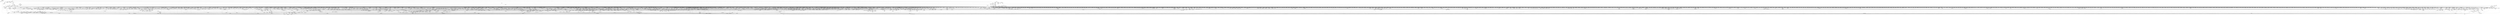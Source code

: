 digraph kerncollapsed {
    "first_online_pgdat" [color="black"];
    "__kern_my_cpu_offset_17" [color="black"];
    "fsnotify_grab_connector" [color="black"];
    "Indirect call42" [color="black"];
    "arch_local_irq_restore_2" [color="black"];
    "__dequeue_entity" [color="black"];
    "unlock_page" [color="black"];
    "mutex_can_spin_on_owner" [color="black"];
    "mnt_add_count" [color="black"];
    "page_ref_inc_3" [color="black"];
    "do_raw_spin_lock_36" [color="black"];
    "set_tsk_need_resched" [color="black"];
    "__xas_next" [color="black"];
    "Indirect call176" [color="black"];
    "test_ti_thread_flag_19" [color="black"];
    "irq_chip_retrigger_hierarchy" [color="black"];
    "Indirect call81" [color="black"];
    "workingset_update_node" [color="black"];
    "do_softirq" [color="black"];
    "d_walk" [color="black"];
    "__pageblock_pfn_to_page" [color="black"];
    "do_raw_spin_lock_63" [color="black"];
    "xas_error.isra.0_1" [color="black"];
    "mte_destroy_descend.constprop.0" [color="black"];
    "do_raw_spin_lock_6" [color="black"];
    "security_sk_free" [color="black"];
    "__raw_spin_unlock_irqrestore_8" [color="black"];
    "splice_direct_to_actor" [color="black"];
    "task_rq_unlock" [color="black"];
    "futex_top_waiter" [color="black"];
    "free_pcppages_bulk" [color="black"];
    "__bitmap_clear" [color="black"];
    "__percpu_add_case_64" [color="black"];
    "do_raw_spin_lock_66" [color="black"];
    "vma_interval_tree_insert_after" [color="black"];
    "__percpu_add_case_64_6" [color="black"];
    "__clear_close_on_exec.isra.0" [color="black"];
    "free_unref_page_commit" [color="black"];
    "jiffies_to_usecs" [color="black"];
    "Indirect call108" [color="black"];
    "__mnt_want_write_file" [color="black"];
    "__raw_spin_unlock_irq_6" [color="black"];
    "__cmpxchg_case_mb_32_4" [color="black"];
    "recalc_sigpending" [color="black"];
    "put_unused_fd" [color="black"];
    "__mutex_add_waiter" [color="black"];
    "sve_get_vl" [color="black"];
    "rcu_stall_is_suppressed" [color="black"];
    "do_raw_spin_lock_16" [color="black"];
    "ldsem_down_read_trylock" [color="black"];
    "__bitmap_weight" [color="black"];
    "current_wq_worker" [color="black"];
    "add_wait_queue" [color="black"];
    "__dl_clear_params" [color="black"];
    "__cmpxchg_case_acq_32.constprop.0_8" [color="black"];
    "__irq_domain_deactivate_irq" [color="black"];
    "down_trylock" [color="black"];
    "Indirect call121" [color="black"];
    "mte_update_sctlr_user" [color="black"];
    "Indirect call196" [color="black"];
    "copy_fd_bitmaps" [color="black"];
    "tk_clock_read" [color="black"];
    "rcu_cblist_init" [color="black"];
    "cpumask_and.isra.0_3" [color="black"];
    "virt_to_slab" [color="black"];
    "klist_node_attached" [color="black"];
    "__radix_tree_lookup" [color="black"];
    "first_zones_zonelist" [color="black"];
    "node_tag_clear" [color="black"];
    "kernfs_get" [color="black"];
    "__list_del_entry_2" [color="black"];
    "Indirect call68" [color="black"];
    "__pm_relax" [color="black"];
    "Indirect call180" [color="black"];
    "hrtimer_start_range_ns" [color="black"];
    "__raw_spin_unlock_irq_36" [color="black"];
    "ktime_get_coarse_real_ts64" [color="black"];
    "_prb_commit" [color="black"];
    "__raw_spin_unlock_irq_3" [color="black"];
    "Indirect call93" [color="black"];
    "__irq_disable" [color="black"];
    "Indirect call173" [color="black"];
    "__kern_my_cpu_offset_51" [color="black"];
    "netdev_name" [color="black"];
    "io_req_defer_failed" [color="black"];
    "do_raw_spin_lock_93" [color="black"];
    "_prb_read_valid" [color="black"];
    "list_move_tail" [color="black"];
    "__percpu_add_case_32_7" [color="black"];
    "Indirect call21" [color="black"];
    "memblock_search" [color="black"];
    "Indirect call126" [color="black"];
    "d_lru_del" [color="black"];
    "__raw_spin_unlock_irq_5" [color="black"];
    "do_sendfile" [color="black"];
    "free_vmap_area_rb_augment_cb_propagate" [color="black"];
    "do_raw_spin_lock_2" [color="black"];
    "pid_task" [color="black"];
    "split_map_pages" [color="black"];
    "vma_needs_dirty_tracking" [color="black"];
    "xas_reload" [color="black"];
    "folio_add_new_anon_rmap" [color="black"];
    "desc_read_finalized_seq" [color="black"];
    "folio_evictable" [color="black"];
    "do_softirq_own_stack" [color="black"];
    "__skb_dequeue_3" [color="black"];
    "__accumulate_pelt_segments" [color="black"];
    "io_wq_hash_work" [color="black"];
    "cpupri_set" [color="black"];
    "__cmpxchg_case_acq_32.constprop.0_4" [color="black"];
    "read_seqbegin.constprop.0" [color="black"];
    "clear_ti_thread_flag_5" [color="black"];
    "__raw_spin_unlock_irqrestore_31" [color="black"];
    "inode_io_list_move_locked" [color="black"];
    "Indirect call150" [color="black"];
    "__rt_mutex_slowtrylock" [color="black"];
    "skb_header_cloned" [color="black"];
    "send_sigio" [color="black"];
    "folio_size_2" [color="black"];
    "__raw_spin_unlock_irq_29" [color="black"];
    "__kern_my_cpu_offset_61" [color="black"];
    "post_alloc_hook" [color="black"];
    "kernfs_name_hash" [color="black"];
    "finish_wait" [color="black"];
    "node_dirty_ok" [color="black"];
    "__cmpxchg_case_acq_32.constprop.0_10" [color="black"];
    "get_cred" [color="black"];
    "vmf_pte_changed" [color="black"];
    "mas_prev_range" [color="black"];
    "get_random_bytes" [color="black"];
    "qdisc_qstats_cpu_backlog_dec" [color="black"];
    "Indirect call5" [color="black"];
    "Indirect call188" [color="black"];
    "pcpu_free_area.isra.0" [color="black"];
    "do_raw_spin_lock_50" [color="black"];
    "skb_tailroom_2" [color="black"];
    "arch_irq_work_raise" [color="black"];
    "rt_mutex_futex_trylock" [color="black"];
    "update_load_avg" [color="black"];
    "Indirect call45" [color="black"];
    "update_misfit_status" [color="black"];
    "Indirect call149" [color="black"];
    "do_raw_spin_lock_60" [color="black"];
    "Indirect call28" [color="black"];
    "__count_vm_events" [color="black"];
    "percpu_counter_dec" [color="black"];
    "__raw_spin_lock_irqsave_12" [color="black"];
    "list_del_init_6" [color="black"];
    "percpu_ref_put_many.constprop.0" [color="black"];
    "sock_rmem_free" [color="black"];
    "__arch_copy_from_user" [color="black"];
    "thread_group_cputime" [color="black"];
    "__raw_spin_lock_irq_4" [color="black"];
    "__init_rwsem" [color="black"];
    "Indirect call125" [color="black"];
    "Indirect call25" [color="black"];
    "__percpu_add_case_64_2" [color="black"];
    "system_supports_generic_auth" [color="black"];
    "set_pfnblock_flags_mask" [color="black"];
    "sub_running_bw.isra.0" [color="black"];
    "pte_to_swp_entry" [color="black"];
    "tty_port_kopened" [color="black"];
    "security_d_instantiate" [color="black"];
    "timer_delete" [color="black"];
    "Indirect call23" [color="black"];
    "__wake_q_add" [color="black"];
    "sync_rcu_exp_done_unlocked" [color="black"];
    "fsnotify_compare_groups" [color="black"];
    "Indirect call169" [color="black"];
    "Indirect call198" [color="black"];
    "__init_swait_queue_head" [color="black"];
    "qdisc_qstats_cpu_qlen_dec" [color="black"];
    "zone_watermark_ok" [color="black"];
    "__wb_calc_thresh" [color="black"];
    "folio_activate_fn" [color="black"];
    "rcu_seq_end_1" [color="black"];
    "get_cpu_fpsimd_context" [color="black"];
    "smp_call_function_many_cond" [color="black"];
    "__raw_spin_unlock_irq_17" [color="black"];
    "fsnotify_put_sb_connectors" [color="black"];
    "page_ref_add_1" [color="black"];
    "fatal_signal_pending_6" [color="black"];
    "try_to_unmap_flush_dirty" [color="black"];
    "irq_work_claim" [color="black"];
    "folio_wake_bit" [color="black"];
    "compound_order" [color="black"];
    "compact_lock_irqsave" [color="black"];
    "do_raw_spin_lock_41" [color="black"];
    "do_raw_spin_lock_99" [color="black"];
    "__skb_zcopy_downgrade_managed" [color="black"];
    "workingset_eviction" [color="black"];
    "__kern_my_cpu_offset_21" [color="black"];
    "access_ok_39" [color="black"];
    "Indirect call120" [color="black"];
    "mas_find_setup.constprop.0" [color="black"];
    "rwsem_set_nonspinnable" [color="black"];
    "mab_mas_cp" [color="black"];
    "__raw_read_lock.constprop.0_1" [color="black"];
    "__percpu_add_case_32_8" [color="black"];
    "ttwu_queue_wakelist" [color="black"];
    "__raw_spin_lock_41" [color="black"];
    "shrink_lock_dentry" [color="black"];
    "add_nr_running" [color="black"];
    "Indirect call17" [color="black"];
    "calc_wheel_index" [color="black"];
    "cpumask_first_and" [color="black"];
    "__fdget" [color="black"];
    "set_work_data" [color="black"];
    "freezing" [color="black"];
    "Indirect call141" [color="black"];
    "mas_descend" [color="black"];
    "xas_error.isra.0" [color="black"];
    "find_next_bit.constprop.0_5" [color="black"];
    "Indirect call138" [color="black"];
    "io_schedule_prepare" [color="black"];
    "llist_reverse_order" [color="black"];
    "__raw_spin_lock_irq_20" [color="black"];
    "__free_one_page" [color="black"];
    "pud_clear_huge" [color="black"];
    "can_set_direct_map" [color="black"];
    "is_cpu_allowed" [color="black"];
    "vma_interval_tree_iter_first" [color="black"];
    "io_file_get_flags" [color="black"];
    "inc_tlb_flush_pending" [color="black"];
    "Indirect call52" [color="black"];
    "io_poll_find.constprop.0" [color="black"];
    "do_raw_spin_lock.constprop.0_3" [color="black"];
    "__cmpxchg_case_acq_32.constprop.0_18" [color="black"];
    "lockref_mark_dead" [color="black"];
    "cpudl_find" [color="black"];
    "security_sock_rcv_skb" [color="black"];
    "Indirect call142" [color="black"];
    "strnlen" [color="black"];
    "security_capable" [color="black"];
    "__kern_my_cpu_offset_62" [color="black"];
    "io_poll_mark_cancelled" [color="black"];
    "folio_evictable_1" [color="black"];
    "group_classify" [color="black"];
    "__fswab32_10" [color="black"];
    "__task_rq_lock" [color="black"];
    "skb_header_pointer_2" [color="black"];
    "find_next_bit.constprop.0_21" [color="black"];
    "blake2s_update" [color="black"];
    "update_rq_clock" [color="black"];
    "do_raw_spin_lock_10" [color="black"];
    "Indirect call58" [color="black"];
    "hrtimer_try_to_cancel" [color="black"];
    "Indirect call59" [color="black"];
    "prepend_char" [color="black"];
    "fsnotify_file" [color="black"];
    "console_is_usable" [color="black"];
    "mte_set_pivot" [color="black"];
    "skb_zcopy_downgrade_managed" [color="black"];
    "page_ref_inc_1" [color="black"];
    "__raw_spin_unlock_irq_37" [color="black"];
    "find_next_and_bit" [color="black"];
    "__raw_spin_lock_6" [color="black"];
    "set_task_reclaim_state" [color="black"];
    "list_move_1" [color="black"];
    "__raw_spin_lock_irq.constprop.0_1" [color="black"];
    "Indirect call92" [color="black"];
    "next_signal" [color="black"];
    "kthread_is_per_cpu" [color="black"];
    "rcu_seq_snap" [color="black"];
    "__wait_on_bit" [color="black"];
    "irqd_set.isra.0_1" [color="black"];
    "__cmpwait_case_32_3" [color="black"];
    "PageMovable" [color="black"];
    "lru_move_tail_fn" [color="black"];
    "list_del_init_2" [color="black"];
    "__try_to_del_timer_sync" [color="black"];
    "folio_total_mapcount" [color="black"];
    "desc_make_reusable" [color="black"];
    "mas_wr_walk_descend" [color="black"];
    "retain_dentry" [color="black"];
    "__mutex_init" [color="black"];
    "__percpu_add_case_64.constprop.0_3" [color="black"];
    "arch_local_irq_disable_2" [color="black"];
    "__kern_my_cpu_offset_36" [color="black"];
    "__kern_my_cpu_offset_49" [color="black"];
    "__fprop_add_percpu_max" [color="black"];
    "Indirect call131" [color="black"];
    "check_preempt_curr" [color="black"];
    "__kern_my_cpu_offset_134" [color="black"];
    "update_sctlr_el1" [color="black"];
    "arch_send_call_function_ipi_mask" [color="black"];
    "mas_alloc_req.isra.0" [color="black"];
    "folio_nr_pages_1" [color="black"];
    "io_should_retry_thread" [color="black"];
    "_compound_head_13" [color="black"];
    "d_set_d_op" [color="black"];
    "queued_spin_lock_slowpath" [color="black"];
    "del_page_from_free_list" [color="black"];
    "Indirect call186" [color="black"];
    "__enqueue_entity" [color="black"];
    "inode_add_lru" [color="black"];
    "get_pwq" [color="black"];
    "__raw_spin_unlock_irq_21" [color="black"];
    "find_next_zero_bit" [color="black"];
    "Indirect call82" [color="black"];
    "prepend" [color="black"];
    "io_run_local_work_continue" [color="black"];
    "Indirect call122" [color="black"];
    "__set_fixmap" [color="black"];
    "wakeup_kcompactd" [color="black"];
    "set_cpu_online" [color="black"];
    "slab_want_init_on_alloc" [color="black"];
    "console_trylock" [color="black"];
    "can_migrate_task" [color="black"];
    "post_ttbr_update_workaround" [color="black"];
    "io_put_kbuf" [color="black"];
    "num_other_online_cpus" [color="black"];
    "__bitmap_and" [color="black"];
    "process_shares_mm" [color="black"];
    "task_fits_cpu" [color="black"];
    "skb_zcopy_clear" [color="black"];
    "tty_termios_input_baud_rate" [color="black"];
    "__raw_spin_lock_43" [color="black"];
    "find_next_bit_3" [color="black"];
    "fprop_reflect_period_percpu.isra.0" [color="black"];
    "update_dl_migration" [color="black"];
    "__update_load_avg_se" [color="black"];
    "folio_size" [color="black"];
    "sb_clear_inode_writeback" [color="black"];
    "__raw_spin_unlock_irq_35" [color="black"];
    "__raw_spin_lock_irq_21" [color="black"];
    "dl_clear_overload.part.0" [color="black"];
    "do_raw_spin_lock_69" [color="black"];
    "fd_install" [color="black"];
    "__mnt_drop_write_file" [color="black"];
    "__kern_my_cpu_offset_27" [color="black"];
    "Indirect call133" [color="black"];
    "__rb_insert_augmented" [color="black"];
    "netlink_has_listeners" [color="black"];
    "set_area_direct_map" [color="black"];
    "kobj_ns_ops" [color="black"];
    "__printk_safe_exit" [color="black"];
    "mas_split_final_node.isra.0" [color="black"];
    "cleanup_timerqueue" [color="black"];
    "access_ok_16" [color="black"];
    "do_raw_spin_lock" [color="black"];
    "unlock_task_sighand.isra.0_1" [color="black"];
    "xas_set_offset" [color="black"];
    "Indirect call38" [color="black"];
    "Indirect call134" [color="black"];
    "vma_address" [color="black"];
    "cpudl_heapify_up" [color="black"];
    "__raw_spin_lock_62" [color="black"];
    "Indirect call178" [color="black"];
    "tlb_gather_mmu_fullmm" [color="black"];
    "down_read_trylock" [color="black"];
    "add_wait_queue_exclusive" [color="black"];
    "pcpu_find_block_fit" [color="black"];
    "find_vma_prev" [color="black"];
    "find_last_bit" [color="black"];
    "rt_mutex_proxy_unlock" [color="black"];
    "tick_get_broadcast_mask" [color="black"];
    "do_raw_spin_lock_15" [color="black"];
    "do_raw_spin_lock_118" [color="black"];
    "__raw_spin_lock_irqsave_19" [color="black"];
    "skb_tailroom_1" [color="black"];
    "__cmpxchg_case_acq_32.constprop.0_6" [color="black"];
    "__count_vm_events_2" [color="black"];
    "find_suitable_fallback" [color="black"];
    "__raw_spin_lock_irqsave_34" [color="black"];
    "check_and_switch_context" [color="black"];
    "rcu_exp_need_qs" [color="black"];
    "change_page_range" [color="black"];
    "mas_ascend" [color="black"];
    "__skb_checksum" [color="black"];
    "folio_lruvec_relock_irq.constprop.0" [color="black"];
    "clear_ti_thread_flag_3" [color="black"];
    "__cmpxchg_case_acq_32.constprop.0_1" [color="black"];
    "kick_process" [color="black"];
    "__put_unused_fd" [color="black"];
    "osq_wait_next" [color="black"];
    "cpumask_any_distribute" [color="black"];
    "list_del_4" [color="black"];
    "__raw_spin_lock_irqsave.constprop.0_1" [color="black"];
    "do_raw_spin_lock_117" [color="black"];
    "pcpu_post_unmap_tlb_flush" [color="black"];
    "mapping_shrinkable" [color="black"];
    "mas_prev" [color="black"];
    "__cmpwait_case_32_2" [color="black"];
    "vma_interval_tree_subtree_search" [color="black"];
    "__raw_spin_unlock_irq.constprop.0_1" [color="black"];
    "pcpu_alloc_area" [color="black"];
    "Indirect call127" [color="black"];
    "wakeup_pipe_readers" [color="black"];
    "mapping_allow_writable" [color="black"];
    "super_wake" [color="black"];
    "find_worker_executing_work" [color="black"];
    "folio_unlock" [color="black"];
    "tty_ldisc_open" [color="black"];
    "timespec64_equal" [color="black"];
    "kmap_local_page" [color="black"];
    "vfs_splice_read" [color="black"];
    "access_ok_12" [color="black"];
    "__raw_spin_unlock_irq_23" [color="black"];
    "d_hash" [color="black"];
    "gfp_pfmemalloc_allowed" [color="black"];
    "rb_first" [color="black"];
    "__set_open_fd" [color="black"];
    "d_ancestor" [color="black"];
    "__list_del_entry_1" [color="black"];
    "Indirect call191" [color="black"];
    "prb_commit" [color="black"];
    "Indirect call30" [color="black"];
    "Indirect call174" [color="black"];
    "d_shrink_del" [color="black"];
    "__kern_my_cpu_offset_79" [color="black"];
    "copy_splice_read" [color="black"];
    "find_buddy_page_pfn" [color="black"];
    "__raw_spin_trylock" [color="black"];
    "mas_set_split_parent.isra.0" [color="black"];
    "atime_needs_update" [color="black"];
    "maybe_mkwrite.isra.0" [color="black"];
    "__pi_memcmp" [color="black"];
    "__raw_spin_lock_irqsave_5" [color="black"];
    "signal_pending_7" [color="black"];
    "__raw_spin_lock_15" [color="black"];
    "__get_task_comm" [color="black"];
    "Indirect call10" [color="black"];
    "pm_qos_read_value" [color="black"];
    "find_lock_task_mm" [color="black"];
    "pvm_find_va_enclose_addr" [color="black"];
    "Indirect call105" [color="black"];
    "mnt_get_writers" [color="black"];
    "__down_trylock_console_sem.constprop.0" [color="black"];
    "__raw_write_unlock_irq_4" [color="black"];
    "__raw_spin_lock_irq_43" [color="black"];
    "get_mm_exe_file" [color="black"];
    "fasync_insert_entry" [color="black"];
    "detach_entity_load_avg" [color="black"];
    "security_secid_to_secctx" [color="black"];
    "_atomic_dec_and_lock" [color="black"];
    "io_acct_cancel_pending_work" [color="black"];
    "mas_find" [color="black"];
    "Indirect call99" [color="black"];
    "mte_update_gcr_excl.isra.0" [color="black"];
    "fill_contig_page_info" [color="black"];
    "__bitmap_subset" [color="black"];
    "Indirect call132" [color="black"];
    "posix_cpu_timers_exit_group" [color="black"];
    "fast_dput" [color="black"];
    "audit_uid_comparator" [color="black"];
    "hrtimer_forward" [color="black"];
    "get_ucounts_or_wrap" [color="black"];
    "pipe_lock_nested.constprop.0" [color="black"];
    "__cmpxchg_case_acq_32.constprop.0_9" [color="black"];
    "__raw_spin_unlock_irqrestore_6" [color="black"];
    "idr_find" [color="black"];
    "arch_local_irq_save_5" [color="black"];
    "__io_put_kbuf" [color="black"];
    "cpu_util_cfs_boost" [color="black"];
    "arch_timer_evtstrm_available" [color="black"];
    "security_inode_init_security_anon" [color="black"];
    "osq_lock" [color="black"];
    "mas_safe_min" [color="black"];
    "kthread_should_stop" [color="black"];
    "__raw_spin_unlock_irq.constprop.0_2" [color="black"];
    "kmalloc_slab" [color="black"];
    "vma_interval_tree_insert" [color="black"];
    "__raw_spin_trylock_1" [color="black"];
    "irq_disable" [color="black"];
    "mte_dead_walk" [color="black"];
    "check_cb_ovld_locked" [color="black"];
    "pmd_install" [color="black"];
    "Indirect call208" [color="black"];
    "__percpu_add_case_32_2" [color="black"];
    "compaction_defer_reset" [color="black"];
    "mas_next" [color="black"];
    "is_rlimit_overlimit" [color="black"];
    "page_ref_add" [color="black"];
    "find_submount" [color="black"];
    "page_ref_dec_and_test_1" [color="black"];
    "path_get" [color="black"];
    "Indirect call2" [color="black"];
    "__dev_fwnode" [color="black"];
    "do_raw_spin_lock_18" [color="black"];
    "__raw_spin_lock_63" [color="black"];
    "radix_tree_iter_tag_clear" [color="black"];
    "__kern_my_cpu_offset_53" [color="black"];
    "qdisc_run_begin" [color="black"];
    "unlock_mount_hash" [color="black"];
    "_copy_from_user.constprop.0" [color="black"];
    "raw_spin_rq_lock" [color="black"];
    "io_req_complete_defer" [color="black"];
    "move_freelist_tail" [color="black"];
    "do_raw_spin_lock_72" [color="black"];
    "slab_want_init_on_free" [color="black"];
    "__cmpxchg_case_acq_32.constprop.0_17" [color="black"];
    "__io_put_kbuf_list" [color="black"];
    "__remove_shared_vm_struct.constprop.0" [color="black"];
    "sme_save_state" [color="black"];
    "Indirect call210" [color="black"];
    "mte_clear_page_tags" [color="black"];
    "splice_file_to_pipe" [color="black"];
    "Indirect call62" [color="black"];
    "workingset_refault" [color="black"];
    "Indirect call189" [color="black"];
    "too_many_pipe_buffers_soft" [color="black"];
    "skb_has_frag_list" [color="black"];
    "prepend_path" [color="black"];
    "cpudl_heapify" [color="black"];
    "sibling_imbalance.isra.0" [color="black"];
    "Indirect call8" [color="black"];
    "__cmpxchg_case_mb_32_10" [color="black"];
    "jiffies_to_msecs" [color="black"];
    "rt_mutex_setprio" [color="black"];
    "wake_up_klogd" [color="black"];
    "list_lru_del" [color="black"];
    "Indirect call201" [color="black"];
    "blake2s_final" [color="black"];
    "__printk_cpu_sync_try_get" [color="black"];
    "folio_nr_pages_3" [color="black"];
    "__raw_spin_lock_irq_17" [color="black"];
    "slab_is_available" [color="black"];
    "rcu_poll_gp_seq_start_unlocked" [color="black"];
    "Indirect call110" [color="black"];
    "do_raw_spin_lock_23" [color="black"];
    "mas_store_b_node" [color="black"];
    "folio_order" [color="black"];
    "arch_local_irq_restore_3" [color="black"];
    "timerqueue_iterate_next" [color="black"];
    "req_set_fail_4" [color="black"];
    "__raw_spin_lock_irqsave" [color="black"];
    "__raw_spin_lock_irqsave_15" [color="black"];
    "stackinfo_on_stack" [color="black"];
    "find_next_bit.constprop.0_8" [color="black"];
    "Indirect call70" [color="black"];
    "page_vma_mapped_walk_done" [color="black"];
    "__sk_mem_reclaim" [color="black"];
    "rcu_inkernel_boot_has_ended" [color="black"];
    "do_raw_spin_lock_116" [color="black"];
    "do_raw_spin_lock_17" [color="black"];
    "do_raw_spin_lock_58" [color="black"];
    "lru_deactivate_file_fn" [color="black"];
    "folio_mapped" [color="black"];
    "cpu_util.constprop.0" [color="black"];
    "arch_local_irq_enable_2" [color="black"];
    "Indirect call90" [color="black"];
    "__raw_spin_lock_irqsave_17" [color="black"];
    "mas_wr_walk" [color="black"];
    "find_next_bit.constprop.0_1" [color="black"];
    "d_flags_for_inode" [color="black"];
    "split_page" [color="black"];
    "io_match_task_safe" [color="black"];
    "signal_pending_state" [color="black"];
    "extract_entropy.constprop.0" [color="black"];
    "group_close_release" [color="black"];
    "atomic_notifier_call_chain" [color="black"];
    "__raw_spin_lock_irq_34" [color="black"];
    "cpumask_copy_1" [color="black"];
    "local_bh_enable" [color="black"];
    "wait_for_space" [color="black"];
    "do_raw_spin_lock_3" [color="black"];
    "idr_for_each" [color="black"];
    "__percpu_down_write_trylock" [color="black"];
    "io_wq_exit_start" [color="black"];
    "Indirect call72" [color="black"];
    "get_task_exe_file" [color="black"];
    "audit_serial" [color="black"];
    "cpumask_and.isra.0_1" [color="black"];
    "vmalloc_to_page" [color="black"];
    "__cmpxchg_case_acq_64" [color="black"];
    "task_curr" [color="black"];
    "plist_add" [color="black"];
    "rcu_segcblist_ready_cbs" [color="black"];
    "bsearch" [color="black"];
    "dev_pm_disable_wake_irq_check" [color="black"];
    "convert_prio" [color="black"];
    "Indirect call22" [color="black"];
    "__cmpxchg_case_mb_32_6" [color="black"];
    "__raw_spin_unlock_irqrestore_14" [color="black"];
    "d_shrink_add" [color="black"];
    "Indirect call43" [color="black"];
    "d_instantiate" [color="black"];
    "radix_tree_load_root" [color="black"];
    "cpumask_subset" [color="black"];
    "__cmpxchg_case_acq_64_1" [color="black"];
    "Indirect call218" [color="black"];
    "fsnotify_perm.part.0" [color="black"];
    "__cmpxchg_case_acq_32.constprop.0_16" [color="black"];
    "rcu_advance_cbs" [color="black"];
    "do_raw_spin_lock_85" [color="black"];
    "xas_update.isra.0" [color="black"];
    "get_pipe_info" [color="black"];
    "_get_random_bytes" [color="black"];
    "dput_to_list" [color="black"];
    "skb_checksum" [color="black"];
    "pmd_offset.isra.0" [color="black"];
    "get_file_1" [color="black"];
    "Indirect call124" [color="black"];
    "hlist_del_init_4" [color="black"];
    "radix_tree_tag_get" [color="black"];
    "__raw_spin_lock_irqsave_25" [color="black"];
    "__percpu_add_case_64.constprop.0" [color="black"];
    "__raw_spin_lock_12" [color="black"];
    "pcpu_page_idx" [color="black"];
    "skb_flow_get_icmp_tci" [color="black"];
    "__raw_spin_lock_30" [color="black"];
    "__mutex_trylock" [color="black"];
    "__next_zones_zonelist" [color="black"];
    "console_srcu_read_lock" [color="black"];
    "errseq_sample" [color="black"];
    "fpsimd_save" [color="black"];
    "rcu_seq_start_1" [color="black"];
    "Indirect call119" [color="black"];
    "__page_dup_rmap.constprop.0" [color="black"];
    "__audit_uring_entry" [color="black"];
    "arm64_kernel_unmapped_at_el0_3" [color="black"];
    "tcp_get_info_chrono_stats" [color="black"];
    "__disable_irq_nosync" [color="black"];
    "sock_flag_3" [color="black"];
    "Indirect call33" [color="black"];
    "Indirect call181" [color="black"];
    "wq_worker_running" [color="black"];
    "__raw_spin_lock_irqsave_11" [color="black"];
    "__kern_my_cpu_offset_6" [color="black"];
    "mnt_get_count" [color="black"];
    "noop_dirty_folio" [color="black"];
    "__cmpxchg_case_mb_32.constprop.0" [color="black"];
    "__raw_spin_unlock_irqrestore_9" [color="black"];
    "__raw_spin_lock.constprop.0_1" [color="black"];
    "__attach_to_pi_owner" [color="black"];
    "Indirect call136" [color="black"];
    "pagetable_pte_dtor" [color="black"];
    "signal_pending_state_1" [color="black"];
    "read_seqbegin_or_lock" [color="black"];
    "__task_pid_nr_ns" [color="black"];
    "kernfs_next_descendant_post" [color="black"];
    "flush_tlb_mm" [color="black"];
    "__raw_spin_lock_14" [color="black"];
    "file_start_write.isra.0" [color="black"];
    "find_next_bit.constprop.0_14" [color="black"];
    "__kern_my_cpu_offset_15" [color="black"];
    "compaction_free" [color="black"];
    "get_work_pool" [color="black"];
    "capacity_of" [color="black"];
    "enqueue_hrtimer.constprop.0" [color="black"];
    "__raw_spin_lock_irqsave_29" [color="black"];
    "__raw_spin_lock" [color="black"];
    "cpumask_empty_3" [color="black"];
    "__task_will_free_mem" [color="black"];
    "deny_write_access.isra.0" [color="black"];
    "timerqueue_del" [color="black"];
    "Indirect call215" [color="black"];
    "tty_ldisc_close" [color="black"];
    "do_raw_spin_lock_44" [color="black"];
    "io_poll_get_ownership" [color="black"];
    "cpu_active" [color="black"];
    "tlb_flush_mmu_tlbonly_1" [color="black"];
    "alloc_pipe_info" [color="black"];
    "cpumask_and" [color="black"];
    "Indirect call167" [color="black"];
    "__fget_light" [color="black"];
    "Indirect call6" [color="black"];
    "entity_eligible" [color="black"];
    "Indirect call85" [color="black"];
    "arch_get_random_longs" [color="black"];
    "vma_interval_tree_augment_rotate" [color="black"];
    "folio_trylock_4" [color="black"];
    "arch_local_irq_save_1" [color="black"];
    "Indirect call153" [color="black"];
    "__raw_spin_lock_irq_32" [color="black"];
    "folio_trylock_2" [color="black"];
    "aio_nr_sub" [color="black"];
    "Indirect call200" [color="black"];
    "unmask_irq" [color="black"];
    "pde_subdir_find" [color="black"];
    "Indirect call46" [color="black"];
    "__fsnotify_update_child_dentry_flags" [color="black"];
    "__raw_spin_unlock_irq_19" [color="black"];
    "hrtimer_cancel" [color="black"];
    "do_raw_spin_lock_42" [color="black"];
    "ktime_get_real_ts64" [color="black"];
    "io_timeout_extract" [color="black"];
    "netdev_start_xmit" [color="black"];
    "__kern_my_cpu_offset_44" [color="black"];
    "siginfo_layout" [color="black"];
    "mas_pause" [color="black"];
    "raw_spin_rq_lock_nested" [color="black"];
    "find_busiest_group" [color="black"];
    "Indirect call202" [color="black"];
    "__raw_spin_unlock_irq_11" [color="black"];
    "__raw_read_unlock.constprop.0" [color="black"];
    "find_next_bit.constprop.0_7" [color="black"];
    "__raw_spin_lock_irqsave_3" [color="black"];
    "hrtimer_active" [color="black"];
    "select_collect2" [color="black"];
    "cd_forget" [color="black"];
    "Indirect call29" [color="black"];
    "Indirect call0" [color="black"];
    "__percpu_add_case_32_13" [color="black"];
    "__raw_spin_lock_34" [color="black"];
    "_find_first_and_bit" [color="black"];
    "rcu_accelerate_cbs" [color="black"];
    "rcu_seq_set_state" [color="black"];
    "cpu_online_2" [color="black"];
    "next_online_pgdat" [color="black"];
    "mod_zone_page_state" [color="black"];
    "__mod_zone_page_state" [color="black"];
    "Indirect call161" [color="black"];
    "list_del_init_7" [color="black"];
    "futex_cmpxchg_value_locked" [color="black"];
    "override_creds" [color="black"];
    "wb_update_bandwidth" [color="black"];
    "mas_set_alloc_req" [color="black"];
    "is_zero_page" [color="black"];
    "__percpu_add_return_case_32_1" [color="black"];
    "wb_dirty_limits" [color="black"];
    "Indirect call18" [color="black"];
    "__raw_spin_lock_irqsave_6" [color="black"];
    "rw_verify_area" [color="black"];
    "Indirect call98" [color="black"];
    "__kern_my_cpu_offset_80" [color="black"];
    "strcpy" [color="black"];
    "__wb_update_bandwidth.constprop.0" [color="black"];
    "set_ti_thread_flag" [color="black"];
    "pm_ops_is_empty" [color="black"];
    "inactive_is_low.constprop.0" [color="black"];
    "Indirect call212" [color="black"];
    "task_clear_jobctl_pending" [color="black"];
    "__kern_my_cpu_offset_77" [color="black"];
    "tlb_remove_table_smp_sync" [color="black"];
    "next_mnt" [color="black"];
    "add_device_randomness" [color="black"];
    "set_kpti_asid_bits" [color="black"];
    "will_become_orphaned_pgrp" [color="black"];
    "Indirect call217" [color="black"];
    "blake2s_compress" [color="black"];
    "set_next_entity" [color="black"];
    "strscpy" [color="black"];
    "u64_stats_inc" [color="black"];
    "__skb_flow_get_ports" [color="black"];
    "find_task_by_vpid" [color="black"];
    "__raw_spin_unlock_irqrestore.constprop.0_2" [color="black"];
    "pcpu_block_update_hint_alloc" [color="black"];
    "chacha_block_generic" [color="black"];
    "Indirect call55" [color="black"];
    "do_raw_spin_lock_86" [color="black"];
    "strncmp" [color="black"];
    "has_managed_dma" [color="black"];
    "bstats_update" [color="black"];
    "__mod_timer" [color="black"];
    "__wake_up_klogd.part.0" [color="black"];
    "Indirect call32" [color="black"];
    "__preempt_count_sub" [color="black"];
    "mast_fill_bnode" [color="black"];
    "skb_orphan_1" [color="black"];
    "rb_insert_color" [color="black"];
    "__prepare_to_swait" [color="black"];
    "mast_split_data" [color="black"];
    "count_vm_event_2" [color="black"];
    "do_raw_spin_lock_29" [color="black"];
    "detach_if_pending" [color="black"];
    "folio_trylock_1" [color="black"];
    "irq_work_single" [color="black"];
    "rcu_exp_jiffies_till_stall_check" [color="black"];
    "_double_lock_balance" [color="black"];
    "__cmpxchg_case_acq_32.constprop.0_14" [color="black"];
    "__raw_write_unlock_irq_5" [color="black"];
    "__printk_cpu_sync_put" [color="black"];
    "set_ti_thread_flag_4" [color="black"];
    "test_ti_thread_flag_22" [color="black"];
    "__wb_writeout_add" [color="black"];
    "__raw_spin_lock_irq.constprop.0_2" [color="black"];
    "_find_next_or_bit" [color="black"];
    "percpu_ref_noop_confirm_switch" [color="black"];
    "__dl_sub" [color="black"];
    "sve_state_size" [color="black"];
    "arch_local_irq_restore" [color="black"];
    "page_mapping" [color="black"];
    "strcspn" [color="black"];
    "__cmpxchg_case_acq_32_2" [color="black"];
    "signal_set_stop_flags" [color="black"];
    "xa_load" [color="black"];
    "Indirect call40" [color="black"];
    "Indirect call95" [color="black"];
    "sync_icache_aliases" [color="black"];
    "__timer_delete_sync" [color="black"];
    "set_pud" [color="black"];
    "do_raw_spin_lock_28" [color="black"];
    "io_fill_cqe_aux" [color="black"];
    "min_deadline_cb_propagate" [color="black"];
    "peernet2id" [color="black"];
    "dev_nit_active" [color="black"];
    "Indirect call87" [color="black"];
    "sk_mem_reclaim" [color="black"];
    "auditsc_get_stamp" [color="black"];
    "__set_close_on_exec.isra.0" [color="black"];
    "netlink_lock_table" [color="black"];
    "fsnotify_file.isra.0_1" [color="black"];
    "__update_min_deadline" [color="black"];
    "do_raw_spin_lock_11" [color="black"];
    "__cmpxchg_case_mb_32_13" [color="black"];
    "zone_page_state_snapshot" [color="black"];
    "clear_ti_thread_flag_1" [color="black"];
    "_compound_head_5" [color="black"];
    "__raise_softirq_irqoff" [color="black"];
    "move_linked_works" [color="black"];
    "fatal_signal_pending" [color="black"];
    "sched_cgroup_fork" [color="black"];
    "fsnotify_detach_connector_from_object" [color="black"];
    "__raw_spin_lock_24" [color="black"];
    "__dev_put.part.0" [color="black"];
    "spin_lock_irqsave_check_contention" [color="black"];
    "fatal_signal_pending_4" [color="black"];
    "kmap_atomic_1" [color="black"];
    "do_kernel_restart" [color="black"];
    "unhash_mnt" [color="black"];
    "__percpu_add_case_64_7" [color="black"];
    "pmd_offset.isra.0_1" [color="black"];
    "skb_zcopy" [color="black"];
    "__kern_my_cpu_offset_55" [color="black"];
    "pcpu_block_refresh_hint" [color="black"];
    "memchr" [color="black"];
    "__bpf_free_used_maps" [color="black"];
    "Indirect call12" [color="black"];
    "timer_delete_hook" [color="black"];
    "double_rq_lock" [color="black"];
    "device_pm_check_callbacks" [color="black"];
    "do_raw_spin_lock_7" [color="black"];
    "__futex_unqueue" [color="black"];
    "security_task_kill" [color="black"];
    "activate_task" [color="black"];
    "io_poll_remove_entries" [color="black"];
    "__disable_irq" [color="black"];
    "__printk_cpu_sync_wait" [color="black"];
    "set_pageblock_migratetype" [color="black"];
    "need_seqretry" [color="black"];
    "global_dirtyable_memory" [color="black"];
    "mas_walk" [color="black"];
    "__raw_spin_lock_2" [color="black"];
    "need_active_balance" [color="black"];
    "inode_io_list_del" [color="black"];
    "pcpu_next_md_free_region" [color="black"];
    "do_raw_spin_lock_88" [color="black"];
    "Indirect call116" [color="black"];
    "do_raw_spin_lock_35" [color="black"];
    "system_supports_tlb_range_1" [color="black"];
    "__cmpxchg_case_mb_64" [color="black"];
    "__raw_spin_lock_4" [color="black"];
    "Indirect call31" [color="black"];
    "hrtimer_sleeper_start_expires" [color="black"];
    "__cmpxchg_case_acq_32.constprop.0_7" [color="black"];
    "__cmpxchg_case_mb_32_3" [color="black"];
    "__wake_up_bit" [color="black"];
    "do_raw_spin_lock_57" [color="black"];
    "audit_comparator" [color="black"];
    "dequeue_task" [color="black"];
    "__raw_spin_trylock_3" [color="black"];
    "rb_next" [color="black"];
    "list_lru_add" [color="black"];
    "put_dec_full8" [color="black"];
    "Indirect call26" [color="black"];
    "cpumask_weight.constprop.0_5" [color="black"];
    "deactivate_task" [color="black"];
    "make_vfsuid" [color="black"];
    "load_unaligned_zeropad_1" [color="black"];
    "rb_erase_cached.isra.0" [color="black"];
    "audit_string_contains_control" [color="black"];
    "chacha_permute" [color="black"];
    "do_raw_spin_lock_80" [color="black"];
    "ptrauth_keys_install_user" [color="black"];
    "Indirect call86" [color="black"];
    "__set_task_special" [color="black"];
    "skb_tailroom" [color="black"];
    "Indirect call109" [color="black"];
    "irq_to_desc" [color="black"];
    "__raw_read_lock_irqsave.constprop.0_1" [color="black"];
    "radix_tree_next_chunk" [color="black"];
    "__raw_spin_lock_22" [color="black"];
    "free_vmap_area_rb_augment_cb_rotate" [color="black"];
    "device_match_devt" [color="black"];
    "io_cqring_wake" [color="black"];
    "__raw_spin_lock_irq_25" [color="black"];
    "smp_call_function" [color="black"];
    "list_del_3" [color="black"];
    "update_group_capacity" [color="black"];
    "is_valid_gup_args" [color="black"];
    "Indirect call48" [color="black"];
    "propagation_next" [color="black"];
    "__cmpxchg_case_mb_32_2" [color="black"];
    "tick_get_broadcast_device" [color="black"];
    "find_unlink_vmap_area" [color="black"];
    "__kern_my_cpu_offset_25" [color="black"];
    "__raw_spin_lock_23" [color="black"];
    "vma_is_secretmem" [color="black"];
    "access_ok_18" [color="black"];
    "io_acct_run_queue" [color="black"];
    "try_release_thread_stack_to_cache" [color="black"];
    "Indirect call91" [color="black"];
    "Indirect call56" [color="black"];
    "__kern_my_cpu_offset_74" [color="black"];
    "mod_node_state" [color="black"];
    "__raw_spin_lock_irqsave_39" [color="black"];
    "_find_next_and_bit" [color="black"];
    "redirty_tail_locked" [color="black"];
    "Indirect call205" [color="black"];
    "__raw_spin_unlock_irq_12" [color="black"];
    "skb_frag_ref" [color="black"];
    "tag_clear" [color="black"];
    "fprop_fraction_percpu" [color="black"];
    "mask_irq" [color="black"];
    "Indirect call163" [color="black"];
    "backing_file_real_path" [color="black"];
    "sub_rq_bw.isra.0" [color="black"];
    "online_section_nr" [color="black"];
    "futex_q_lock" [color="black"];
    "__irq_work_queue_local" [color="black"];
    "Indirect call66" [color="black"];
    "security_release_secctx" [color="black"];
    "xas_pause" [color="black"];
    "flush_tlb_mm_1" [color="black"];
    "lru_note_cost" [color="black"];
    "mas_wr_end_piv" [color="black"];
    "Indirect call175" [color="black"];
    "tlb_gather_mmu" [color="black"];
    "task_will_free_mem" [color="black"];
    "__cmpxchg_case_mb_32_5" [color="black"];
    "check_preempt_curr_dl" [color="black"];
    "__raw_spin_unlock_irq_20" [color="black"];
    "tk_xtime.constprop.0" [color="black"];
    "__raw_spin_unlock_irqrestore.constprop.0_1" [color="black"];
    "test_and_set_ti_thread_flag_1" [color="black"];
    "init_timer_key" [color="black"];
    "put_ldops.constprop.0" [color="black"];
    "xas_set_order.part.0" [color="black"];
    "prep_new_page" [color="black"];
    "migrate_disable" [color="black"];
    "find_next_bit_29" [color="black"];
    "__raw_write_lock.constprop.0_1" [color="black"];
    "expand" [color="black"];
    "hlist_del_init" [color="black"];
    "__hrtimer_next_event_base.constprop.0" [color="black"];
    "mutex_is_locked" [color="black"];
    "tick_get_device" [color="black"];
    "propagate_mount_unlock" [color="black"];
    "percpu_ref_get_many.constprop.0" [color="black"];
    "__rb_erase_color" [color="black"];
    "prb_first_valid_seq" [color="black"];
    "__raw_spin_lock_20" [color="black"];
    "pte_mkdirty" [color="black"];
    "task_pid_vnr_1" [color="black"];
    "prepend_name" [color="black"];
    "folio_anon_vma" [color="black"];
    "mmgrab_2" [color="black"];
    "domain_dirty_limits" [color="black"];
    "____do_softirq" [color="black"];
    "find_vm_area" [color="black"];
    "u64_stats_add_1" [color="black"];
    "__raw_spin_lock_irqsave.constprop.0_8" [color="black"];
    "mm_counter" [color="black"];
    "__srcu_read_lock" [color="black"];
    "memcg_charge_kernel_stack.part.0" [color="black"];
    "__get_cpu_fpsimd_context" [color="black"];
    "folio_nr_pages_4" [color="black"];
    "pcpu_update_empty_pages" [color="black"];
    "prepare_to_swait_event" [color="black"];
    "sched_ttwu_pending" [color="black"];
    "task_sigpending_1" [color="black"];
    "finish_swait" [color="black"];
    "__raw_spin_lock_5" [color="black"];
    "strchr" [color="black"];
    "__peernet2id" [color="black"];
    "send_sig" [color="black"];
    "Indirect call79" [color="black"];
    "rt_mutex_top_waiter" [color="black"];
    "mapping_shrinkable_1" [color="black"];
    "__raw_spin_lock_irq_12" [color="black"];
    "kmsg_dump" [color="black"];
    "__kern_my_cpu_offset_52" [color="black"];
    "vma_fs_can_writeback" [color="black"];
    "find_next_bit_8" [color="black"];
    "__raw_spin_lock_irqsave_18" [color="black"];
    "folio_mapping" [color="black"];
    "mapping_unmap_writable" [color="black"];
    "arch_send_call_function_single_ipi" [color="black"];
    "sock_rfree" [color="black"];
    "check_stable_address_space" [color="black"];
    "desc_read" [color="black"];
    "do_raw_spin_lock_12" [color="black"];
    "__raw_spin_lock_26" [color="black"];
    "flush_dcache_page" [color="black"];
    "Indirect call96" [color="black"];
    "test_ti_thread_flag_1" [color="black"];
    "kthread_insert_work_sanity_check" [color="black"];
    "count_vm_events_2" [color="black"];
    "clear_ti_thread_flag_4" [color="black"];
    "__raw_spin_lock_irqsave_32" [color="black"];
    "ihold" [color="black"];
    "__raw_spin_unlock_irq_45" [color="black"];
    "Indirect call13" [color="black"];
    "mas_set_parent.constprop.0" [color="black"];
    "list_del_init_3" [color="black"];
    "__bitmap_equal" [color="black"];
    "__raw_spin_lock_irqsave_42" [color="black"];
    "sig_handler_ignored" [color="black"];
    "Indirect call39" [color="black"];
    "console_srcu_read_unlock" [color="black"];
    "drain_pages_zone" [color="black"];
    "mas_push_node" [color="black"];
    "_task_util_est" [color="black"];
    "lookup_mountpoint" [color="black"];
    "do_raw_spin_lock_87" [color="black"];
    "virt_to_folio" [color="black"];
    "xas_next_offset" [color="black"];
    "__timer_delete" [color="black"];
    "req_set_fail" [color="black"];
    "set_ptes.constprop.0.isra.0_1" [color="black"];
    "put_dec" [color="black"];
    "__raw_spin_lock_irq_18" [color="black"];
    "show_mem_node_skip" [color="black"];
    "ktime_get_with_offset" [color="black"];
    "__raw_spin_unlock_irqrestore_37" [color="black"];
    "wb_stat_error" [color="black"];
    "double_unlock_balance" [color="black"];
    "do_raw_spin_lock_56" [color="black"];
    "Indirect call130" [color="black"];
    "pick_next_pushable_dl_task" [color="black"];
    "Indirect call64" [color="black"];
    "__sw_hweight32" [color="black"];
    "__reset_isolation_pfn" [color="black"];
    "Indirect call36" [color="black"];
    "get_work_pwq" [color="black"];
    "__var_waitqueue" [color="black"];
    "mod_timer" [color="black"];
    "access_ok_2" [color="black"];
    "__raw_spin_lock_irq_35" [color="black"];
    "reweight_task" [color="black"];
    "task_pid_vnr" [color="black"];
    "__cmpxchg_case_acq_32_3" [color="black"];
    "update_cfs_rq_load_avg.isra.0" [color="black"];
    "__flow_hash_from_keys" [color="black"];
    "user_disable_single_step" [color="black"];
    "is_bad_inode" [color="black"];
    "Indirect call179" [color="black"];
    "hlist_bl_unlock" [color="black"];
    "____core____" [color="kernel"];
    "eth_type_vlan" [color="black"];
    "check_class_changed" [color="black"];
    "mas_data_end" [color="black"];
    "wakeup_source_deactivate" [color="black"];
    "zone_page_state_snapshot.constprop.0" [color="black"];
    "check_vma_flags" [color="black"];
    "security_audit_rule_match" [color="black"];
    "mapping_shrinkable_2" [color="black"];
    "Indirect call4" [color="black"];
    "lazy_max_pages" [color="black"];
    "__percpu_add_case_64_1" [color="black"];
    "Indirect call83" [color="black"];
    "pm_runtime_autosuspend_expiration" [color="black"];
    "update_newidle_cost" [color="black"];
    "__ksize" [color="black"];
    "ma_dead_node" [color="black"];
    "__irq_can_set_affinity" [color="black"];
    "mas_pop_node" [color="black"];
    "auditd_test_task" [color="black"];
    "find_next_bit_18" [color="black"];
    "__attach_mnt" [color="black"];
    "req_ref_put_and_test" [color="black"];
    "skip_atoi" [color="black"];
    "mmgrab_1" [color="black"];
    "ttwu_do_activate.constprop.0" [color="black"];
    "folio_mapped_1" [color="black"];
    "mas_leaf_max_gap" [color="black"];
    "get_sd_balance_interval" [color="black"];
    "__inode_add_lru" [color="black"];
    "pm_runtime_get_noresume" [color="black"];
    "rcu_poll_gp_seq_start" [color="black"];
    "fsnotify_first_mark" [color="black"];
    "Indirect call154" [color="black"];
    "percpu_ref_get_many" [color="black"];
    "access_ok_14" [color="black"];
    "task_sched_runtime" [color="black"];
    "__fprop_add_percpu" [color="black"];
    "put_prev_task" [color="black"];
    "Indirect call123" [color="black"];
    "__update_gt_cputime" [color="black"];
    "__cmpxchg_case_acq_32.constprop.0_12" [color="black"];
    "vma_interval_tree_iter_next" [color="black"];
    "queued_read_unlock.constprop.0_2" [color="black"];
    "Indirect call145" [color="black"];
    "igrab" [color="black"];
    "add_timer_on" [color="black"];
    "futex_get_value_locked" [color="black"];
    "__raw_spin_lock_31" [color="black"];
    "get_new_cred" [color="black"];
    "__efistub_caches_clean_inval_pou" [color="black"];
    "security_current_getsecid_subj" [color="black"];
    "u64_stats_add_2" [color="black"];
    "__flush_tlb_page_nosync" [color="black"];
    "Indirect call144" [color="black"];
    "memblock_is_map_memory" [color="black"];
    "dl_bw_cpus" [color="black"];
    "mas_wr_node_walk" [color="black"];
    "mas_new_ma_node" [color="black"];
    "xas_init_marks" [color="black"];
    "__kern_my_cpu_offset_24" [color="black"];
    "zone_watermark_fast.constprop.0" [color="black"];
    "mte_dead_leaves.constprop.0" [color="black"];
    "d_find_alias" [color="black"];
    "Indirect call53" [color="black"];
    "hlist_del_init_2" [color="black"];
    "d_find_any_alias" [color="black"];
    "__raw_spin_lock_irq_6" [color="black"];
    "__raw_spin_lock_irq_5" [color="black"];
    "workingset_age_nonresident" [color="black"];
    "__raw_spin_lock.constprop.0" [color="black"];
    "__raw_spin_lock_3" [color="black"];
    "pvm_determine_end_from_reverse" [color="black"];
    "xas_retry" [color="black"];
    "__io_disarm_linked_timeout" [color="black"];
    "do_raw_spin_lock_83" [color="black"];
    "Indirect call184" [color="black"];
    "Indirect call118" [color="black"];
    "Indirect call89" [color="black"];
    "__bitmap_intersects" [color="black"];
    "llist_add_batch" [color="black"];
    "__preempt_count_add.constprop.0_1" [color="black"];
    "__count_vm_events_3" [color="black"];
    "Indirect call102" [color="black"];
    "recalc_sigpending_tsk" [color="black"];
    "Indirect call103" [color="black"];
    "mas_mab_cp" [color="black"];
    "fsnotify_handle_inode_event.isra.0" [color="black"];
    "find_first_bit_1" [color="black"];
    "device_links_read_lock" [color="black"];
    "__msecs_to_jiffies" [color="black"];
    "dev_xmit_recursion_dec" [color="black"];
    "__raw_spin_unlock_bh.constprop.0" [color="black"];
    "test_tsk_need_resched" [color="black"];
    "folio_mapped_2" [color="black"];
    "skb_pfmemalloc" [color="black"];
    "__xchg_case_mb_64.constprop.0_2" [color="black"];
    "do_raw_spin_lock_32" [color="black"];
    "drain_pages" [color="black"];
    "io_prep_async_link" [color="black"];
    "netlink_unlock_table" [color="black"];
    "xa_find_after" [color="black"];
    "lockref_put_or_lock" [color="black"];
    "pcpu_size_to_slot" [color="black"];
    "do_raw_spin_lock.constprop.0_13" [color="black"];
    "mas_parent_type" [color="black"];
    "__xchg_case_64.constprop.0" [color="black"];
    "__find_vmap_area.constprop.0" [color="black"];
    "__mnt_want_write" [color="black"];
    "Indirect call129" [color="black"];
    "netlink_overrun" [color="black"];
    "cpu_do_switch_mm" [color="black"];
    "__raw_spin_unlock_irqrestore_38" [color="black"];
    "__kern_my_cpu_offset_133" [color="black"];
    "count_vm_events" [color="black"];
    "posix_cpu_timer_rearm" [color="black"];
    "number" [color="black"];
    "read_sanitised_ftr_reg" [color="black"];
    "get_task_mm" [color="black"];
    "int_sqrt" [color="black"];
    "__kern_my_cpu_offset_2" [color="black"];
    "__kern_my_cpu_offset_11" [color="black"];
    "too_many_pipe_buffers_hard" [color="black"];
    "test_ti_thread_flag_7" [color="black"];
    "dev_xmit_recursion_inc" [color="black"];
    "Indirect call107" [color="black"];
    "__smp_call_single_queue" [color="black"];
    "__fsnotify_recalc_mask" [color="black"];
    "is_software_node" [color="black"];
    "sane_fdtable_size" [color="black"];
    "Indirect call165" [color="black"];
    "xa_is_node" [color="black"];
    "rcu_gpnum_ovf" [color="black"];
    "cpumask_next_and" [color="black"];
    "futex_q_unlock" [color="black"];
    "mast_spanning_rebalance.isra.0" [color="black"];
    "__cmpxchg_case_rel_32" [color="black"];
    "count_vm_event" [color="black"];
    "kobj_child_ns_ops" [color="black"];
    "Indirect call54" [color="black"];
    "__raw_spin_lock_28" [color="black"];
    "defer_console_output" [color="black"];
    "pmd_clear_huge" [color="black"];
    "set_swapper_pgd" [color="black"];
    "bit_waitqueue" [color="black"];
    "rcu_dynticks_snap" [color="black"];
    "Indirect call197" [color="black"];
    "__raw_spin_unlock_irqrestore_15" [color="black"];
    "folio_nr_pages_2" [color="black"];
    "count_vm_events_1" [color="black"];
    "__raw_spin_lock_irqsave_1" [color="black"];
    "data_push_tail" [color="black"];
    "Indirect call94" [color="black"];
    "pfn_valid_2" [color="black"];
    "other_cpu_in_panic" [color="black"];
    "_compound_head_4" [color="black"];
    "__kern_my_cpu_offset_42" [color="black"];
    "list_del_init_8" [color="black"];
    "mas_next_setup.constprop.0" [color="black"];
    "cpu_online_3" [color="black"];
    "__raw_spin_unlock_irqrestore_4" [color="black"];
    "__raw_spin_lock_irq_19" [color="black"];
    "desc_make_final" [color="black"];
    "rb_insert_color_cached" [color="black"];
    "mnt_dec_writers" [color="black"];
    "security_file_send_sigiotask" [color="black"];
    "kernel_init_pages" [color="black"];
    "rcu_segcblist_init" [color="black"];
    "Indirect call14" [color="black"];
    "pipe_is_unprivileged_user" [color="black"];
    "percpu_counter_add" [color="black"];
    "freezing_slow_path" [color="black"];
    "forward_timer_base" [color="black"];
    "__xchg_case_acq_64.isra.0" [color="black"];
    "__cmpxchg_case_64.isra.0" [color="black"];
    "skb_cloned" [color="black"];
    "do_raw_spin_lock_64" [color="black"];
    "__kern_my_cpu_offset_70" [color="black"];
    "__raw_spin_unlock_irqrestore_3" [color="black"];
    "__cmpxchg_case_mb_64_4" [color="black"];
    "xas_find_conflict" [color="black"];
    "page_ref_inc_2" [color="black"];
    "list_del_init_5" [color="black"];
    "kernfs_leftmost_descendant" [color="black"];
    "set_page_dirty" [color="black"];
    "pagefault_enable_2" [color="black"];
    "timer_reduce" [color="black"];
    "attach_task" [color="black"];
    "Indirect call143" [color="black"];
    "__reuseport_detach_closed_sock" [color="black"];
    "__cmpxchg_case_8" [color="black"];
    "mas_wr_store_setup" [color="black"];
    "cpu_util_cfs" [color="black"];
    "cpu_timer_task_rcu" [color="black"];
    "Indirect call206" [color="black"];
    "find_next_bit.constprop.0_11" [color="black"];
    "add_mm_rss_vec" [color="black"];
    "__cmpxchg_case_64" [color="black"];
    "do_raw_spin_lock.constprop.0_7" [color="black"];
    "list_del_2" [color="black"];
    "__raw_read_lock.constprop.0_5" [color="black"];
    "update_blocked_averages" [color="black"];
    "Indirect call214" [color="black"];
    "pcpu_block_update" [color="black"];
    "__raw_spin_unlock_irq_7" [color="black"];
    "__kern_my_cpu_offset_54" [color="black"];
    "dec_rlimit_ucounts" [color="black"];
    "__percpu_add_case_32_1" [color="black"];
    "__rt_mutex_futex_trylock" [color="black"];
    "__remove_hrtimer" [color="black"];
    "call_function_single_prep_ipi" [color="black"];
    "qdisc_maybe_clear_missed" [color="black"];
    "init_multi_vma_prep" [color="black"];
    "decay_load" [color="black"];
    "node_page_state_add" [color="black"];
    "mas_bulk_rebalance" [color="black"];
    "set_load_weight" [color="black"];
    "Indirect call63" [color="black"];
    "find_alive_thread.isra.0" [color="black"];
    "Indirect call155" [color="black"];
    "init_completion" [color="black"];
    "hrtimer_reprogram.constprop.0" [color="black"];
    "lockref_get_not_zero" [color="black"];
    "Indirect call104" [color="black"];
    "tls_preserve_current_state" [color="black"];
    "_compound_head_3" [color="black"];
    "Indirect call100" [color="black"];
    "prepare_to_wait" [color="black"];
    "Indirect call111" [color="black"];
    "dget" [color="black"];
    "calc_delta_fair" [color="black"];
    "_compound_head" [color="black"];
    "__lock_timer" [color="black"];
    "memset" [color="black"];
    "Indirect call47" [color="black"];
    "pageblock_skip_persistent" [color="black"];
    "__pi_strcmp" [color="black"];
    "__cmpxchg_case_acq_32.constprop.0_21" [color="black"];
    "efi_reboot" [color="black"];
    "do_raw_spin_lock_45" [color="black"];
    "mod_zone_state" [color="black"];
    "__kern_my_cpu_offset_50" [color="black"];
    "get_cred_1" [color="black"];
    "arch_tlbbatch_should_defer.constprop.0" [color="black"];
    "update_cached_migrate" [color="black"];
    "__skb_set_length_1" [color="black"];
    "io_wq_work_match_item" [color="black"];
    "irq_enable" [color="black"];
    "search_cmp_ftr_reg" [color="black"];
    "copy_highpage" [color="black"];
    "Indirect call44" [color="black"];
    "get_file_2" [color="black"];
    "arch_local_irq_restore_1" [color="black"];
    "mas_find_child" [color="black"];
    "__wake_up_common" [color="black"];
    "queued_read_lock_slowpath" [color="black"];
    "__mod_lruvec_state" [color="black"];
    "remove_wait_queue" [color="black"];
    "arm64_kernel_unmapped_at_el0_2" [color="black"];
    "pipe_unlock" [color="black"];
    "pfn_swap_entry_to_page" [color="black"];
    "post_init_entity_util_avg" [color="black"];
    "__cmpxchg_case_acq_32_1" [color="black"];
    "find_next_zero_bit_1" [color="black"];
    "__raw_spin_lock_52" [color="black"];
    "space_used" [color="black"];
    "this_cpu_has_cap.part.0" [color="black"];
    "kill_fasync" [color="black"];
    "lru_lazyfree_fn" [color="black"];
    "simple_xattr_space" [color="black"];
    "Indirect call204" [color="black"];
    "dev_bus_name" [color="black"];
    "do_raw_spin_lock.constprop.0_10" [color="black"];
    "__kern_my_cpu_offset_23" [color="black"];
    "IS_ERR_OR_NULL_3" [color="black"];
    "__cmpxchg_case_mb_64_6" [color="black"];
    "srcu_funnel_exp_start" [color="black"];
    "pipe_wait_writable" [color="black"];
    "try_grab_page" [color="black"];
    "folio_test_uptodate" [color="black"];
    "ma_data_end" [color="black"];
    "mas_next_sibling" [color="black"];
    "Indirect call80" [color="black"];
    "__rpm_get_callback" [color="black"];
    "page_ref_inc" [color="black"];
    "Indirect call128" [color="black"];
    "mutex_spin_on_owner" [color="black"];
    "__sk_mem_reduce_allocated" [color="black"];
    "__raw_spin_unlock_irq_25" [color="black"];
    "Indirect call207" [color="black"];
    "do_raw_spin_lock_46" [color="black"];
    "__mutex_trylock_common" [color="black"];
    "__kmem_obj_info" [color="black"];
    "dev_driver_string" [color="black"];
    "__cmpwait_case_32_1" [color="black"];
    "ptep_clear_flush" [color="black"];
    "page_vma_mapped_walk_done_1" [color="black"];
    "Indirect call140" [color="black"];
    "do_raw_spin_lock_14" [color="black"];
    "iov_iter_bvec" [color="black"];
    "__raw_spin_unlock_irqrestore_2" [color="black"];
    "__raw_spin_lock_irq_23" [color="black"];
    "__percpu_counter_sum" [color="black"];
    "__raw_spin_lock_irq_1" [color="black"];
    "__kern_my_cpu_offset_78" [color="black"];
    "find_first_bit_4" [color="black"];
    "folio_isolate_lru" [color="black"];
    "io_prep_async_work" [color="black"];
    "__raw_spin_lock_bh.constprop.0_5" [color="black"];
    "__zone_watermark_ok" [color="black"];
    "update_dl_rq_load_avg" [color="black"];
    "vma_interval_tree_augment_propagate" [color="black"];
    "do_raw_spin_lock_31" [color="black"];
    "flush_signal_handlers" [color="black"];
    "__mnt_drop_write" [color="black"];
    "Indirect call147" [color="black"];
    "fragmentation_index" [color="black"];
    "Indirect call74" [color="black"];
    "rwsem_spin_on_owner" [color="black"];
    "wake_up_var" [color="black"];
    "no_page_table" [color="black"];
    "clear_ti_thread_flag_8" [color="black"];
    "io_cancel_task_cb" [color="black"];
    "cpumask_next.constprop.0" [color="black"];
    "__wait_for_common" [color="black"];
    "enqueue_task" [color="black"];
    "rcu_start_this_gp" [color="black"];
    "put_cpu_fpsimd_context" [color="black"];
    "Indirect call106" [color="black"];
    "Indirect call137" [color="black"];
    "Indirect call213" [color="black"];
    "count_vm_event_1" [color="black"];
    "irq_set_thread_affinity" [color="black"];
    "__cmpxchg_case_acq_32.constprop.0_13" [color="black"];
    "get_arm64_ftr_reg_nowarn" [color="black"];
    "rcu_segcblist_move_seglen" [color="black"];
    "folio_mapped_3" [color="black"];
    "hlist_bl_lock" [color="black"];
    "__raw_spin_unlock_irqrestore_10" [color="black"];
    "Indirect call194" [color="black"];
    "panic_smp_self_stop" [color="black"];
    "Indirect call49" [color="black"];
    "__isolate_free_page" [color="black"];
    "rcu_segcblist_extract_done_cbs" [color="black"];
    "d_path" [color="black"];
    "Indirect call219" [color="black"];
    "Indirect call112" [color="black"];
    "move_freepages_block" [color="black"];
    "should_failslab" [color="black"];
    "mte_thread_switch" [color="black"];
    "pfn_valid_1" [color="black"];
    "take_dentry_name_snapshot" [color="black"];
    "dl_task_is_earliest_deadline" [color="black"];
    "compound_order_1" [color="black"];
    "Indirect call220" [color="black"];
    "rcu_segcblist_add_len" [color="black"];
    "Indirect call221" [color="black"];
    "sk_memory_allocated_sub" [color="black"];
    "__mutex_remove_waiter" [color="black"];
    "__mod_node_page_state" [color="black"];
    "find_task_by_pid_ns" [color="black"];
    "__raw_spin_unlock_irq_4" [color="black"];
    "system_supports_mte" [color="black"];
    "security_file_set_fowner" [color="black"];
    "arch_local_irq_save_3" [color="black"];
    "_find_first_zero_bit" [color="black"];
    "do_raw_spin_lock_26" [color="black"];
    "io_poll_can_finish_inline.isra.0" [color="black"];
    "__raw_spin_lock_irq_41" [color="black"];
    "do_raw_spin_lock_8" [color="black"];
    "xas_not_node" [color="black"];
    "pmd_set_huge" [color="black"];
    "Indirect call187" [color="black"];
    "mas_prev_slot" [color="black"];
    "tlb_flush" [color="black"];
    "extfrag_for_order" [color="black"];
    "system_supports_address_auth_1" [color="black"];
    "__raw_spin_unlock_irqrestore_21" [color="black"];
    "folio_account_cleaned" [color="black"];
    "find_next_bit_6" [color="black"];
    "test_ti_thread_flag_15" [color="black"];
    "folio_not_mapped" [color="black"];
    "Indirect call203" [color="black"];
    "__cmpxchg_case_acq_32" [color="black"];
    "Indirect call159" [color="black"];
    "Indirect call156" [color="black"];
    "lock_mnt_tree" [color="black"];
    "Indirect call16" [color="black"];
    "oom_unkillable_task.isra.0" [color="black"];
    "invalid_mkclean_vma" [color="black"];
    "__integrity_iint_find" [color="black"];
    "find_next_bit.constprop.0_6" [color="black"];
    "lock_mount_hash" [color="black"];
    "task_ppid_nr" [color="black"];
    "flush_tlb_kernel_range" [color="black"];
    "get_group_info.isra.0" [color="black"];
    "kernfs_root" [color="black"];
    "__dput_to_list" [color="black"];
    "timerqueue_add" [color="black"];
    "__kern_my_cpu_offset_58" [color="black"];
    "rt_mutex_slowtrylock" [color="black"];
    "pm_qos_update_flags" [color="black"];
    "copy_to_user_page" [color="black"];
    "raw_spin_rq_unlock" [color="black"];
    "bump_cpu_timer" [color="black"];
    "lru_deactivate_fn" [color="black"];
    "kill_super_notify" [color="black"];
    "io_get_cqe_overflow" [color="black"];
    "workingset_test_recent" [color="black"];
    "__note_gp_changes" [color="black"];
    "rcu_poll_gp_seq_end" [color="black"];
    "signal_pending_11" [color="black"];
    "__raw_spin_lock_irqsave_21" [color="black"];
    "tty_update_time" [color="black"];
    "sk_error_report" [color="black"];
    "find_next_bit_13" [color="black"];
    "__kern_my_cpu_offset_16" [color="black"];
    "__kern_my_cpu_offset_67" [color="black"];
    "mas_prev_sibling" [color="black"];
    "sock_inuse_add" [color="black"];
    "arch_local_irq_save_8" [color="black"];
    "mab_set_b_end" [color="black"];
    "prepare_to_wait_event" [color="black"];
    "__raw_spin_lock_irqsave.constprop.0_7" [color="black"];
    "kill_device" [color="black"];
    "Indirect call183" [color="black"];
    "__printk_safe_enter" [color="black"];
    "do_raw_spin_lock_34" [color="black"];
    "Indirect call192" [color="black"];
    "fsnotify_group_assert_locked" [color="black"];
    "crng_make_state" [color="black"];
    "pcpu_chunk_refresh_hint" [color="black"];
    "page_ref_dec_and_test_2" [color="black"];
    "cpumask_first" [color="black"];
    "_compound_head_2" [color="black"];
    "task_join_group_stop" [color="black"];
    "__anon_vma_interval_tree_augment_rotate" [color="black"];
    "file_end_write.isra.0" [color="black"];
    "isolation_suitable.isra.0" [color="black"];
    "__delay" [color="black"];
    "__srcu_read_unlock" [color="black"];
    "__raw_spin_lock_irqsave_41" [color="black"];
    "mte_copy_page_tags" [color="black"];
    "fatal_signal_pending_5" [color="black"];
    "Indirect call115" [color="black"];
    "Indirect call117" [color="black"];
    "cpumask_weight" [color="black"];
    "rseq_migrate" [color="black"];
    "arch_teardown_dma_ops" [color="black"];
    "__pick_first_entity" [color="black"];
    "queued_read_lock" [color="black"];
    "__cmpxchg_case_mb_64_2" [color="black"];
    "get_state_synchronize_rcu" [color="black"];
    "notifier_call_chain" [color="black"];
    "__raw_spin_lock_irq_26" [color="black"];
    "mas_next_slot" [color="black"];
    "fsnotify_connector_sb" [color="black"];
    "mas_allocated.isra.0" [color="black"];
    "rcu_is_watching" [color="black"];
    "Indirect call61" [color="black"];
    "prb_read_valid" [color="black"];
    "qdisc_qstats_cpu_qlen_inc" [color="black"];
    "test_and_set_bit_lock.constprop.0" [color="black"];
    "rwsem_set_reader_owned" [color="black"];
    "Indirect call101" [color="black"];
    "find_mergeable_anon_vma" [color="black"];
    "percpu_ref_put_many.constprop.0_1" [color="black"];
    "cpuhp_invoke_callback" [color="black"];
    "wakeup_kswapd" [color="black"];
    "sigio_perm" [color="black"];
    "drain_local_pages" [color="black"];
    "__kern_my_cpu_offset_28" [color="black"];
    "__kern_my_cpu_offset_83" [color="black"];
    "posix_cpu_timers_exit" [color="black"];
    "arch_get_random_seed_longs" [color="black"];
    "io_wq_worker_running" [color="black"];
    "io_put_kbuf_comp.isra.0" [color="black"];
    "copy_page" [color="black"];
    "__pi_strlen" [color="black"];
    "next_zone" [color="black"];
    "arch_local_irq_save_2" [color="black"];
    "__raw_spin_lock_irqsave_4" [color="black"];
    "put_dec_trunc8" [color="black"];
    "__irq_startup" [color="black"];
    "internal_add_timer" [color="black"];
    "lru_add_fn" [color="black"];
    "__const_udelay" [color="black"];
    "skb_queue_tail" [color="black"];
    "flush_tlb_batched_pending" [color="black"];
    "lock_hrtimer_base" [color="black"];
    "Indirect call158" [color="black"];
    "__kern_my_cpu_offset_60" [color="black"];
    "min_deadline_cb_rotate" [color="black"];
    "do_raw_spin_lock_24" [color="black"];
    "init_entity_runnable_average" [color="black"];
    "Indirect call84" [color="black"];
    "kthread_probe_data" [color="black"];
    "Indirect call1" [color="black"];
    "posix_cputimers_group_init" [color="black"];
    "queued_read_unlock" [color="black"];
    "__percpu_add_case_64.constprop.0_1" [color="black"];
    "__list_del_entry" [color="black"];
    "find_next_zero_bit_2" [color="black"];
    "xas_result" [color="black"];
    "try_to_take_rt_mutex" [color="black"];
    "Indirect call177" [color="black"];
    "avg_vruntime" [color="black"];
    "io_wq_cancel_pending_work" [color="black"];
    "anon_vma_interval_tree_iter_first" [color="black"];
    "__tlb_reset_range" [color="black"];
    "page_ref_inc_6" [color="black"];
    "eventfd_signal_mask" [color="black"];
    "__add_wait_queue" [color="black"];
    "list_del_init" [color="black"];
    "__xchg_case_mb_64.constprop.0_3" [color="black"];
    "put_filesystem" [color="black"];
    "prb_reserve_in_last" [color="black"];
    "__raw_spin_unlock_irqrestore_24" [color="black"];
    "__finish_swait" [color="black"];
    "mte_parent_slot" [color="black"];
    "pm_runtime_put_noidle_2" [color="black"];
    "__percpu_add_case_64_4" [color="black"];
    "plist_del" [color="black"];
    "irq_get_irq_data" [color="black"];
    "cpu_clock_sample" [color="black"];
    "xas_next_entry.constprop.0" [color="black"];
    "pcpu_chunk_relocate" [color="black"];
    "mutex_trylock" [color="black"];
    "skb_copy_bits" [color="black"];
    "enqueue_pushable_dl_task" [color="black"];
    "mab_calc_split" [color="black"];
    "dec_mm_counter" [color="black"];
    "timer_wait_running" [color="black"];
    "__raw_spin_lock_irqsave_23" [color="black"];
    "__pfn_to_section" [color="black"];
    "find_first_bit_3" [color="black"];
    "se_weight.isra.0" [color="black"];
    "Indirect call88" [color="black"];
    "security_audit_rule_free" [color="black"];
    "zone_page_state_add" [color="black"];
    "vm_stat_account" [color="black"];
    "__wake_up_parent" [color="black"];
    "sched_clock_noinstr" [color="black"];
    "csum_partial_ext" [color="black"];
    "inode_cgwb_move_to_attached" [color="black"];
    "timekeeping_get_ns" [color="black"];
    "__kern_my_cpu_offset_89" [color="black"];
    "queued_write_lock_slowpath" [color="black"];
    "clear_nonspinnable" [color="black"];
    "test_ti_thread_flag_11" [color="black"];
    "get_data" [color="black"];
    "flush_dcache_folio" [color="black"];
    "mas_adopt_children.isra.0" [color="black"];
    "__kern_my_cpu_offset_18" [color="black"];
    "cpu_mitigations_off" [color="black"];
    "set_next_task" [color="black"];
    "__kern_my_cpu_offset_4" [color="black"];
    "rcu_cblist_dequeue" [color="black"];
    "cpu_clock_sample_group" [color="black"];
    "do_raw_spin_lock_9" [color="black"];
    "debug_locks_off" [color="black"];
    "filemap_check_errors" [color="black"];
    "__kern_my_cpu_offset_22" [color="black"];
    "___d_drop" [color="black"];
    "folio_trylock" [color="black"];
    "mast_ascend" [color="black"];
    "oom_badness" [color="black"];
    "fpsimd_thread_switch" [color="black"];
    "tty_termios_baud_rate" [color="black"];
    "Indirect call148" [color="black"];
    "do_raw_spin_lock_33" [color="black"];
    "mas_max_gap" [color="black"];
    "__set_task_comm" [color="black"];
    "direct_file_splice_eof" [color="black"];
    "rcu_segcblist_entrain" [color="black"];
    "folio_trylock_flag" [color="black"];
    "__cmpxchg_case_mb_64_7" [color="black"];
    "__lock_task_sighand" [color="black"];
    "__kern_my_cpu_offset_71" [color="black"];
    "set_ptes.constprop.0.isra.0" [color="black"];
    "files_lookup_fd_raw" [color="black"];
    "idle_cpu" [color="black"];
    "get_page" [color="black"];
    "cpus_share_cache" [color="black"];
    "clear_bit_unlock.constprop.0" [color="black"];
    "test_taint" [color="black"];
    "tag_set" [color="black"];
    "mnt_set_mountpoint" [color="black"];
    "mod_node_page_state" [color="black"];
    "dcache_clean_pou" [color="black"];
    "pagefault_enable_1" [color="black"];
    "__raw_spin_unlock_irqrestore_29" [color="black"];
    "__kern_my_cpu_offset_76" [color="black"];
    "cpudl_set" [color="black"];
    "test_ti_thread_flag_6" [color="black"];
    "Indirect call9" [color="black"];
    "__raw_write_lock_irq.constprop.0" [color="black"];
    "should_fail_alloc_page" [color="black"];
    "__cmpxchg_case_mb_32_8" [color="black"];
    "fpsimd_preserve_current_state" [color="black"];
    "anon_vma_interval_tree_pre_update_vma" [color="black"];
    "inode_to_bdi" [color="black"];
    "Indirect call75" [color="black"];
    "tlb_remove_table_sync_one" [color="black"];
    "__hlist_del" [color="black"];
    "find_next_bit_17" [color="black"];
    "Indirect call77" [color="black"];
    "mt_find" [color="black"];
    "__cmpwait_case_32" [color="black"];
    "system_supports_mte_1" [color="black"];
    "anon_vma_interval_tree_remove" [color="black"];
    "io_is_timeout_noseq" [color="black"];
    "copy_from_kernel_nofault_allowed" [color="black"];
    "pick_next_task_idle" [color="black"];
    "__raw_spin_lock.constprop.0_2" [color="black"];
    "Indirect call160" [color="black"];
    "__raw_spin_lock_irq" [color="black"];
    "Indirect call146" [color="black"];
    "do_raw_spin_lock.constprop.0_6" [color="black"];
    "pte_offset_kernel.isra.0" [color="black"];
    "update_sd_lb_stats" [color="black"];
    "synchronize_rcu.part.0" [color="black"];
    "Indirect call27" [color="black"];
    "kernfs_release_file.part.0.isra.0" [color="black"];
    "Indirect call19" [color="black"];
    "__skb_set_length" [color="black"];
    "__arm64_sys_sendfile64" [color="black"];
    "pwq_activate_inactive_work" [color="black"];
    "pm_runtime_deactivate_timer" [color="black"];
    "set_tlb_ubc_flush_pending" [color="black"];
    "Indirect call3" [color="black"];
    "mas_update_gap" [color="black"];
    "vm_commit_limit" [color="black"];
    "__percpu_add_case_32_20" [color="black"];
    "to_desc" [color="black"];
    "__siphash_unaligned" [color="black"];
    "__dl_add" [color="black"];
    "do_raw_spin_lock_38" [color="black"];
    "Indirect call182" [color="black"];
    "__finalize_skb_around" [color="black"];
    "unreserve_highatomic_pageblock" [color="black"];
    "Indirect call65" [color="black"];
    "find_next_bit_11" [color="black"];
    "get_next_ino" [color="black"];
    "__cmpxchg_case_acq_32.constprop.0_19" [color="black"];
    "__raw_spin_lock_16" [color="black"];
    "ktime_get_real_seconds" [color="black"];
    "do_raw_spin_lock_43" [color="black"];
    "__anon_vma_interval_tree_augment_propagate" [color="black"];
    "vma_iter_config" [color="black"];
    "xas_load" [color="black"];
    "__gfp_pfmemalloc_flags" [color="black"];
    "mab_no_null_split" [color="black"];
    "Indirect call211" [color="black"];
    "__ipi_send_mask" [color="black"];
    "memzero_explicit" [color="black"];
    "tag_get" [color="black"];
    "mm_counter_file" [color="black"];
    "__kern_my_cpu_offset_56" [color="black"];
    "arm_smccc_1_1_get_conduit" [color="black"];
    "srcu_get_delay.isra.0" [color="black"];
    "__wake_up_locked_key" [color="black"];
    "arch_smp_send_reschedule" [color="black"];
    "compaction_suitable" [color="black"];
    "xa_find" [color="black"];
    "task_active_pid_ns" [color="black"];
    "mte_sync_tags" [color="black"];
    "__raw_spin_unlock_irqrestore_17" [color="black"];
    "__kern_my_cpu_offset_91" [color="black"];
    "tlb_flush_mmu_tlbonly" [color="black"];
    "mas_next_range" [color="black"];
    "__lock_parent" [color="black"];
    "timer_base.isra.0" [color="black"];
    "is_subdir" [color="black"];
    "mas_leaf_set_meta" [color="black"];
    "send_sigio_to_task" [color="black"];
    "srcu_gp_start" [color="black"];
    "tlb_flush_1" [color="black"];
    "__raw_spin_lock_irqsave_22" [color="black"];
    "Indirect call97" [color="black"];
    "__raw_write_lock_irq" [color="black"];
    "Indirect call151" [color="black"];
    "_raw_spin_rq_lock_irqsave" [color="black"];
    "Indirect call164" [color="black"];
    "xa_mk_value" [color="black"];
    "__ptrace_link" [color="black"];
    "xas_next_entry" [color="black"];
    "__udelay" [color="black"];
    "mntget" [color="black"];
    "Indirect call168" [color="black"];
    "tty_driver_name" [color="black"];
    "xas_set_mark" [color="black"];
    "rcu_segcblist_inc_len" [color="black"];
    "tty_audit_fork" [color="black"];
    "__remove_inode_hash" [color="black"];
    "__kern_my_cpu_offset_26" [color="black"];
    "find_later_rq" [color="black"];
    "__raw_spin_lock_irqsave_51" [color="black"];
    "Indirect call73" [color="black"];
    "Indirect call170" [color="black"];
    "anon_vma_interval_tree_insert" [color="black"];
    "task_set_jobctl_pending" [color="black"];
    "release_thread" [color="black"];
    "copy_user_highpage" [color="black"];
    "io_cancel_cb" [color="black"];
    "vma_interval_tree_remove" [color="black"];
    "iov_iter_revert" [color="black"];
    "radix_tree_lookup" [color="black"];
    "ptep_set_access_flags" [color="black"];
    "lock_parent" [color="black"];
    "Indirect call11" [color="black"];
    "rt_mutex_init_proxy_locked" [color="black"];
    "__count_vm_events_1" [color="black"];
    "mas_push_data" [color="black"];
    "cpumask_intersects.constprop.0_1" [color="black"];
    "get_arm64_ftr_reg" [color="black"];
    "__skb_fill_page_desc" [color="black"];
    "hrtimer_start_expires" [color="black"];
    "llist_del_first" [color="black"];
    "pcpu_chunk_populated" [color="black"];
    "__hrtimer_get_next_event" [color="black"];
    "dl_rq_of_se" [color="black"];
    "__balance_callbacks" [color="black"];
    "do_raw_spin_lock_37" [color="black"];
    "__raw_spin_lock_32" [color="black"];
    "blake2s.constprop.0" [color="black"];
    "wb_io_lists_populated" [color="black"];
    "__raw_spin_lock_irqsave.constprop.0_2" [color="black"];
    "__cmpxchg_case_acq_32.constprop.0" [color="black"];
    "kernfs_should_drain_open_files" [color="black"];
    "find_vma" [color="black"];
    "xas_find_marked" [color="black"];
    "cpu_timer_dequeue" [color="black"];
    "__raw_spin_lock_irqsave_44" [color="black"];
    "mm_set_has_pinned_flag" [color="black"];
    "Indirect call209" [color="black"];
    "do_raw_spin_lock_47" [color="black"];
    "fatal_signal_pending_3" [color="black"];
    "io_poll_remove_entry" [color="black"];
    "__io_acct_run_queue" [color="black"];
    "prep_compound_page" [color="black"];
    "mas_prev_setup.constprop.0" [color="black"];
    "workingset_activation" [color="black"];
    "Indirect call60" [color="black"];
    "folio_try_get_rcu" [color="black"];
    "pageblock_pfn_to_page" [color="black"];
    "lock_timer_base" [color="black"];
    "__init_waitqueue_head" [color="black"];
    "mm_trace_rss_stat" [color="black"];
    "get_file.isra.0" [color="black"];
    "__cmpxchg_case_rel_64" [color="black"];
    "__raw_spin_lock_irq_7" [color="black"];
    "task_get_vl" [color="black"];
    "smp_call_function_single" [color="black"];
    "enqueue_timer" [color="black"];
    "folio_nr_pages" [color="black"];
    "rcu_jiffies_till_stall_check" [color="black"];
    "__io_prep_linked_timeout" [color="black"];
    "get_pfnblock_flags_mask" [color="black"];
    "strreplace" [color="black"];
    "Indirect call57" [color="black"];
    "Indirect call199" [color="black"];
    "call_on_irq_stack" [color="black"];
    "inode_lru_list_del" [color="black"];
    "pfn_is_map_memory" [color="black"];
    "do_raw_spin_lock_48" [color="black"];
    "arch_local_irq_save_4" [color="black"];
    "wake_up_bit" [color="black"];
    "do_raw_spin_lock_67" [color="black"];
    "rcu_segcblist_accelerate" [color="black"];
    "_compound_head_7" [color="black"];
    "skb_headers_offset_update" [color="black"];
    "strscpy_pad" [color="black"];
    "lockref_put_return" [color="black"];
    "find_next_bit_10" [color="black"];
    "attach_pid" [color="black"];
    "Indirect call71" [color="black"];
    "console_verbose" [color="black"];
    "Indirect call222" [color="black"];
    "ktime_get_mono_fast_ns" [color="black"];
    "io_wq_get_acct" [color="black"];
    "device_links_read_unlock" [color="black"];
    "__kern_my_cpu_offset_29" [color="black"];
    "should_zap_page" [color="black"];
    "arch_asym_cpu_priority" [color="black"];
    "__raw_spin_lock_irqsave.constprop.0_3" [color="black"];
    "__bitmap_set" [color="black"];
    "test_ti_thread_flag_21" [color="black"];
    "__raw_spin_lock_49" [color="black"];
    "dl_bw_of" [color="black"];
    "mte_zero_clear_page_tags" [color="black"];
    "sched_clock" [color="black"];
    "Indirect call135" [color="black"];
    "class_raw_spinlock_irqsave_destructor" [color="black"];
    "test_ti_thread_flag_10" [color="black"];
    "__raw_spin_unlock_irq_1" [color="black"];
    "futex_hash" [color="black"];
    "Indirect call69" [color="black"];
    "add_timer" [color="black"];
    "cpu_online" [color="black"];
    "__clear_open_fd" [color="black"];
    "__raw_spin_unlock_irq_28" [color="black"];
    "mtree_load" [color="black"];
    "tsk_fork_get_node" [color="black"];
    "group_balance_cpu" [color="black"];
    "prb_reserve" [color="black"];
    "page_ref_inc_4" [color="black"];
    "__d_instantiate" [color="black"];
    "audit_gid_comparator" [color="black"];
    "page_move_anon_rmap" [color="black"];
    "task_rq_lock" [color="black"];
    "csum_block_add_ext" [color="black"];
    "__wake_up_locked_key_bookmark" [color="black"];
    "fdput.isra.0_1" [color="black"];
    "__sync_icache_dcache" [color="black"];
    "__lookup_mnt" [color="black"];
    "__flush_tlb_kernel_pgtable" [color="black"];
    "signal_pending_state_2" [color="black"];
    "__cmpxchg_case_acq_32.constprop.0_2" [color="black"];
    "Indirect call114" [color="black"];
    "rcu_poll_gp_seq_end_unlocked" [color="black"];
    "__kern_my_cpu_offset_35" [color="black"];
    "__lshrti3" [color="black"];
    "__xchg_case_mb_32.constprop.0" [color="black"];
    "fatal_signal_pending_1" [color="black"];
    "smp_call_function_many" [color="black"];
    "folio_invalidate" [color="black"];
    "Indirect call166" [color="black"];
    "audit_mark_compare" [color="black"];
    "pipe_buf_release" [color="black"];
    "kmalloc_size_roundup" [color="black"];
    "__percpu_add_case_32_5" [color="black"];
    "clear_ti_thread_flag" [color="black"];
    "vm_unacct_memory_1" [color="black"];
    "raw_spin_rq_trylock" [color="black"];
    "__raw_spin_unlock_irqrestore_5" [color="black"];
    "pcpu_unit_page_offset" [color="black"];
    "file_ns_capable" [color="black"];
    "pte_to_swp_entry_2" [color="black"];
    "__cmpxchg_case_acq_32.constprop.0_20" [color="black"];
    "req_set_fail_3" [color="black"];
    "cfs_rq_of" [color="black"];
    "__cmpxchg_case_acq_32.constprop.0_5" [color="black"];
    "__raw_spin_lock_irqsave.constprop.0_9" [color="black"];
    "is_current_pgrp_orphaned" [color="black"];
    "__raw_write_lock_irq_1" [color="black"];
    "__raw_spin_lock_irqsave_52" [color="black"];
    "do_raw_spin_lock_97" [color="black"];
    "__put_cpu_fpsimd_context" [color="black"];
    "__dev_pm_qos_resume_latency" [color="black"];
    "list_splice" [color="black"];
    "__kern_my_cpu_offset_47" [color="black"];
    "mas_rewalk_if_dead" [color="black"];
    "data_check_size" [color="black"];
    "rcu_seq_start" [color="black"];
    "sync_exp_work_done" [color="black"];
    "__rb_rotate_set_parents" [color="black"];
    "exit_rcu" [color="black"];
    "fsnotify_free_mark" [color="black"];
    "__raw_read_unlock.constprop.0_2" [color="black"];
    "__raw_spin_unlock_irq_43" [color="black"];
    "queued_write_lock.constprop.0_1" [color="black"];
    "pipe_lock" [color="black"];
    "invalid_migration_vma" [color="black"];
    "list_splice_tail_init" [color="black"];
    "xas_start" [color="black"];
    "signalfd_cleanup" [color="black"];
    "current_is_kswapd" [color="black"];
    "do_raw_spin_lock.constprop.0_14" [color="black"];
    "do_raw_spin_lock_52" [color="black"];
    "get_file" [color="black"];
    "Indirect call113" [color="black"];
    "purge_fragmented_block" [color="black"];
    "osq_unlock" [color="black"];
    "cpu_online_1" [color="black"];
    "mas_store_prealloc.part.0" [color="black"];
    "__kern_my_cpu_offset_38" [color="black"];
    "is_migration_entry" [color="black"];
    "task_sigpending_2" [color="black"];
    "ma_slots" [color="black"];
    "__raw_spin_lock_irqsave_7" [color="black"];
    "lowest_in_progress" [color="black"];
    "__raw_spin_trylock_5" [color="black"];
    "rcu_segcblist_enqueue" [color="black"];
    "folio_pfn" [color="black"];
    "Indirect call139" [color="black"];
    "__raw_spin_unlock_irqrestore_32" [color="black"];
    "__d_find_any_alias" [color="black"];
    "update_pm_runtime_accounting" [color="black"];
    "security_task_getsecid_obj" [color="black"];
    "mas_is_err" [color="black"];
    "zone_watermark_ok_safe" [color="black"];
    "rcu_segcblist_first_pend_cb" [color="black"];
    "mab_shift_right" [color="black"];
    "__raw_spin_trylock_4" [color="black"];
    "touch_atime" [color="black"];
    "tty_name" [color="black"];
    "ktime_get" [color="black"];
    "Indirect call171" [color="black"];
    "memmove" [color="black"];
    "rpm_check_suspend_allowed" [color="black"];
    "prepare_alloc_pages.constprop.0" [color="black"];
    "__page_cache_release" [color="black"];
    "io_cancel_ctx_cb" [color="black"];
    "need_mlock_drain" [color="black"];
    "clear_ti_thread_flag_6" [color="black"];
    "find_vmap_area" [color="black"];
    "__mnt_is_readonly" [color="black"];
    "raw_spin_rq_unlock_irqrestore" [color="black"];
    "__posix_timers_find" [color="black"];
    "__acct_reclaim_writeback" [color="black"];
    "task_participate_group_stop" [color="black"];
    "srcu_read_unlock.constprop.0" [color="black"];
    "xas_clear_mark" [color="black"];
    "lockref_get" [color="black"];
    "pgattr_change_is_safe" [color="black"];
    "sched_post_fork" [color="black"];
    "sched_clock_cpu" [color="black"];
    "futex_hb_waiters_dec" [color="black"];
    "_find_next_zero_bit" [color="black"];
    "Indirect call15" [color="black"];
    "filemap_release_folio" [color="black"];
    "__raw_spin_unlock_irq_38" [color="black"];
    "wants_signal" [color="black"];
    "do_splice_direct" [color="black"];
    "find_next_bit_15" [color="black"];
    "local_bh_disable" [color="black"];
    "fetch_robust_entry" [color="black"];
    "rb_erase" [color="black"];
    "wake_all_kswapds" [color="black"];
    "addr_to_vb_xa" [color="black"];
    "__percpu_add_case_32_21" [color="black"];
    "percpu_counter_set" [color="black"];
    "Indirect call24" [color="black"];
    "reusable_anon_vma" [color="black"];
    "copyin" [color="black"];
    "gup_folio_next" [color="black"];
    "remove_nodes.constprop.0" [color="black"];
    "__raw_spin_lock_64" [color="black"];
    "Indirect call193" [color="black"];
    "__raw_spin_lock_irqsave_50" [color="black"];
    "__iget" [color="black"];
    "__percpu_add_case_32_3" [color="black"];
    "__rb_change_child.constprop.0" [color="black"];
    "__raw_spin_lock_27" [color="black"];
    "fsnotify_update_flags" [color="black"];
    "__update_load_avg_cfs_rq" [color="black"];
    "csum_partial" [color="black"];
    "mtree_range_walk" [color="black"];
    "pcpu_init_md_blocks" [color="black"];
    "exit_oom_victim" [color="black"];
    "__to_kthread" [color="black"];
    "__skb_header_pointer" [color="black"];
    "wb_io_lists_depopulated" [color="black"];
    "__percpu_add_case_64_3" [color="black"];
    "select_collect" [color="black"];
    "proto_memory_pcpu_drain" [color="black"];
    "io_cqe_cache_refill" [color="black"];
    "pde_subdir_first" [color="black"];
    "copy_from_kernel_nofault" [color="black"];
    "__raw_spin_lock_irq_11" [color="black"];
    "__raw_spin_unlock_irq_18" [color="black"];
    "arm_timer" [color="black"];
    "collect_posix_cputimers" [color="black"];
    "pi_state_update_owner" [color="black"];
    "__raw_spin_lock_irq_31" [color="black"];
    "rwsem_read_trylock" [color="black"];
    "__raw_spin_lock_46" [color="black"];
    "invalid_folio_referenced_vma" [color="black"];
    "account_pipe_buffers" [color="black"];
    "wb_stat_mod" [color="black"];
    "data_alloc" [color="black"];
    "do_raw_spin_lock_27" [color="black"];
    "__raw_spin_lock_18" [color="black"];
    "spin_lock_irqsave_ssp_contention" [color="black"];
    "__percpu_add_case_32" [color="black"];
    "anon_vma_interval_tree_post_update_vma" [color="black"];
    "folio_mark_dirty" [color="black"];
    "__percpu_add_case_32_15" [color="black"];
    "_atomic_dec_and_lock_irqsave" [color="black"];
    "rcu_gp_is_expedited" [color="black"];
    "print_tainted" [color="black"];
    "wb_has_dirty_io" [color="black"];
    "prb_final_commit" [color="black"];
    "set_task_cpu" [color="black"];
    "system_supports_tlb_range" [color="black"];
    "direct_splice_actor" [color="black"];
    "pipe_writable" [color="black"];
    "security_file_permission" [color="black"];
    "exit_task_stack_account" [color="black"];
    "hrtimer_force_reprogram.constprop.0" [color="black"];
    "Indirect call67" [color="black"];
    "Indirect call216" [color="black"];
    "__raw_spin_unlock_irqrestore_33" [color="black"];
    "find_first_bit_6" [color="black"];
    "wp_page_reuse" [color="black"];
    "irq_work_queue" [color="black"];
    "make_vfsgid" [color="black"];
    "resched_curr" [color="black"];
    "__xa_clear_mark" [color="black"];
    "__raw_read_unlock.constprop.0_6" [color="black"];
    "do_csum" [color="black"];
    "mmget" [color="black"];
    "compaction_zonelist_suitable" [color="black"];
    "posixtimer_rearm" [color="black"];
    "no_blink" [color="black"];
    "Indirect call20" [color="black"];
    "__wake_up_common_lock" [color="black"];
    "crng_fast_key_erasure" [color="black"];
    "_find_first_bit" [color="black"];
    "__irq_domain_activate_irq" [color="black"];
    "kmalloc_array.constprop.0_4" [color="black"];
    "__kern_my_cpu_offset_37" [color="black"];
    "io_cancel_req_match" [color="black"];
    "__dl_update" [color="black"];
    "update_rt_rq_load_avg" [color="black"];
    "xa_err" [color="black"];
    "arch_stack_walk" [color="black"];
    "find_next_and_bit.constprop.0" [color="black"];
    "__irq_put_desc_unlock" [color="black"];
    "set_secondary_fwnode" [color="black"];
    "mas_set_height" [color="black"];
    "find_next_bit_7" [color="black"];
    "arch_local_irq_save" [color="black"];
    "fdget_1" [color="black"];
    "prepare_to_wait_exclusive" [color="black"];
    "do_raw_spin_lock_30" [color="black"];
    "set_ptes.isra.0" [color="black"];
    "__sw_hweight64" [color="black"];
    "clear_buddies.isra.0" [color="black"];
    "pcpu_next_fit_region.constprop.0" [color="black"];
    "Indirect call190" [color="black"];
    "__futex_queue" [color="black"];
    "dequeue_load_avg" [color="black"];
    "try_to_unmap_flush" [color="black"];
    "steal_suitable_fallback" [color="black"];
    "io_run_cancel" [color="black"];
    "Indirect call172" [color="black"];
    "nsec_to_clock_t" [color="black"];
    "fpsimd_save_state" [color="black"];
    "do_init_timer.constprop.0" [color="black"];
    "virt_to_head_page.isra.0" [color="black"];
    "Indirect call7" [color="black"];
    "_compound_head_1" [color="black"];
    "ktime_add_safe" [color="black"];
    "__raw_spin_unlock_irqrestore_1" [color="black"];
    "__local_bh_enable_ip" [color="black"];
    "fsnotify_data_inode" [color="black"];
    "__raw_spin_lock_21" [color="black"];
    "replace_mark_chunk" [color="black"];
    "pgdat_balanced" [color="black"];
    "__raw_spin_lock_54" [color="black"];
    "pid_nr_ns" [color="black"];
    "pagefault_disable" [color="black"];
    "find_lock_later_rq" [color="black"];
    "Indirect call34" [color="black"];
    "Indirect call162" [color="black"];
    "copy_thread" [color="black"];
    "raw_spin_rq_lock_1" [color="black"];
    "skb_may_tx_timestamp.part.0" [color="black"];
    "Indirect call35" [color="black"];
    "__raw_spin_lock_42" [color="black"];
    "sve_save_state" [color="black"];
    "do_raw_spin_lock_65" [color="black"];
    "compound_order_2" [color="black"];
    "sched_asym_prefer" [color="black"];
    "timer_delete_sync" [color="black"];
    "__raw_read_lock_irqsave" [color="black"];
    "Indirect call78" [color="black"];
    "gup_must_unshare" [color="black"];
    "__kern_my_cpu_offset_19" [color="black"];
    "mas_put_in_tree" [color="black"];
    "irq_domain_activate_irq" [color="black"];
    "xas_find" [color="black"];
    "_copy_from_iter" [color="black"];
    "sk_leave_memory_pressure" [color="black"];
    "__raw_spin_unlock_irqrestore_18" [color="black"];
    "gup_signal_pending" [color="black"];
    "lru_note_cost_refault" [color="black"];
    "__page_set_anon_rmap" [color="black"];
    "do_raw_spin_lock_73" [color="black"];
    "test_ti_thread_flag_4" [color="black"];
    "disable_irq_nosync" [color="black"];
    "fpsimd_flush_task_state" [color="black"];
    "cpumask_any_and_distribute" [color="black"];
    "dev_to_swnode" [color="black"];
    "tag_clear_highpage" [color="black"];
    "page_try_share_anon_rmap" [color="black"];
    "rcu_gp_is_normal" [color="black"];
    "sock_flag.constprop.0" [color="black"];
    "pud_set_huge" [color="black"];
    "__raw_spin_unlock_irqrestore_11" [color="black"];
    "__anon_vma_interval_tree_subtree_search" [color="black"];
    "move_queued_task.constprop.0" [color="black"];
    "rb_prev" [color="black"];
    "rcu_segcblist_advance" [color="black"];
    "__irq_get_desc_lock" [color="black"];
    "rcu_segcblist_pend_cbs" [color="black"];
    "mas_start" [color="black"];
    "io_wq_work_match_all" [color="black"];
    "dl_set_overload.part.0" [color="black"];
    "sock_flag_1" [color="black"];
    "__raw_spin_lock_irq_3" [color="black"];
    "printk_parse_prefix" [color="black"];
    "vma_last_pgoff" [color="black"];
    "irqd_irq_disabled.isra.0" [color="black"];
    "mas_wr_new_end" [color="black"];
    "do_raw_spin_lock_13" [color="black"];
    "local_cpu_stop" [color="black"];
    "attach_entity_load_avg" [color="black"];
    "task_call_func" [color="black"];
    "__wake_up_sync_key" [color="black"];
    "__reuseport_detach_sock.isra.0" [color="black"];
    "mas_safe_pivot" [color="black"];
    "__raw_spin_unlock_irqrestore" [color="black"];
    "allow_write_access" [color="black"];
    "ksize" [color="black"];
    "__raw_spin_unlock_irq" [color="black"];
    "__do_set_cpus_allowed" [color="black"];
    "mas_wr_walk_index.isra.0" [color="black"];
    "_find_next_bit" [color="black"];
    "__wake_up_pollfree" [color="black"];
    "prb_next_seq" [color="black"];
    "ma_pivots" [color="black"];
    "arch_local_irq_save_7" [color="black"];
    "list_del_1" [color="black"];
    "set_ti_thread_flag_5" [color="black"];
    "Indirect call152" [color="black"];
    "io_poll_add_hash" [color="black"];
    "clear_siginfo" [color="black"];
    "Indirect call185" [color="black"];
    "task_clear_jobctl_trapping" [color="black"];
    "do_raw_spin_lock_1" [color="black"];
    "membarrier_update_current_mm" [color="black"];
    "cpu_switch_to" [color="black"];
    "kmem_valid_obj" [color="black"];
    "Indirect call50" [color="black"];
    "Indirect call76" [color="black"];
    "anon_vma_interval_tree_iter_next" [color="black"];
    "__folio_cancel_dirty" [color="black"];
    "__wake_up" [color="black"];
    "clear_inode" [color="black"];
    "allow_direct_reclaim" [color="black"];
    "is_vmalloc_addr" [color="black"];
    "page_ref_dec_and_test" [color="black"];
    "clear_page" [color="black"];
    "pagefault_enable" [color="black"];
    "try_check_zero" [color="black"];
    "audit_rate_check.part.0" [color="black"];
    "update_min_vruntime" [color="black"];
    "first_zones_zonelist_1" [color="black"];
    "do_raw_spin_lock_61" [color="black"];
    "rcu_seq_end" [color="black"];
    "_mix_pool_bytes" [color="black"];
    "fsnotify" [color="black"];
    "group_open_release" [color="black"];
    "Indirect call41" [color="black"];
    "arm64_kernel_unmapped_at_el0_4" [color="black"];
    "task_work_cancel_match" [color="black"];
    "inode_maybe_inc_iversion" [color="black"];
    "get_state_synchronize_rcu_full" [color="black"];
    "__nr_to_section" [color="black"];
    "__cmpxchg_case_mb_64_1" [color="black"];
    "queued_read_lock.constprop.0" [color="black"];
    "zone_reclaimable_pages" [color="black"];
    "do_raw_spin_lock_51" [color="black"];
    "tick_get_wakeup_device" [color="black"];
    "Indirect call51" [color="black"];
    "Indirect call37" [color="black"];
    "active_load_balance_cpu_stop" [color="black"];
    "do_raw_spin_lock_5" [color="black"];
    "kthread_data" [color="black"];
    "new_context" [color="black"];
    "__d_drop" [color="black"];
    "get_ldops" [color="black"];
    "__kern_my_cpu_offset_14" [color="black"];
    "Indirect call157" [color="black"];
    "mas_state_walk" [color="black"];
    "to_kthread" [color="black"];
    "tty_driver_flush_buffer" [color="black"];
    "percpu_counter_add_batch" [color="black"];
    "inc_rlimit_ucounts" [color="black"];
    "update_curr" [color="black"];
    "pcpu_chunk_slot" [color="black"];
    "Indirect call195" [color="black"];
    "__cmpxchg_case_acq_32.constprop.0_15" [color="black"];
    "this_cpu_has_cap" [color="black"];
    "rcu_is_cpu_rrupt_from_idle" [color="black"];
    "generic_exec_single" [color="black"];
    "__do_once_start" [color="black"];
    "_find_last_bit" [color="black"];
    "percpu_ref_put_many" [color="black"];
    "do_raw_spin_lock_25" [color="black"];
    "__raw_spin_unlock_irqrestore_12" [color="black"];
    "net_eq_idr" [color="black"];
    "signal_pending" [color="black"];
    "enqueue_hrtimer.constprop.0" -> "timerqueue_add" [color="black"];
    "mast_spanning_rebalance.isra.0" -> "mas_mab_cp" [color="black"];
    "mast_spanning_rebalance.isra.0" -> "mab_shift_right" [color="black"];
    "mast_spanning_rebalance.isra.0" -> "mas_ascend" [color="black"];
    "mast_spanning_rebalance.isra.0" -> "memmove" [color="black"];
    "mast_spanning_rebalance.isra.0" -> "mas_descend" [color="black"];
    "mast_spanning_rebalance.isra.0" -> "mas_data_end" [color="black"];
    "lru_deactivate_file_fn" -> "__mod_zone_page_state" [color="black"];
    "lru_deactivate_file_fn" -> "list_del_1" [color="black"];
    "lru_deactivate_file_fn" -> "folio_nr_pages_2" [color="black"];
    "lru_deactivate_file_fn" -> "__count_vm_events" [color="black"];
    "lru_deactivate_file_fn" -> "__mod_lruvec_state" [color="black"];
    "mas_prev_range" -> "mas_prev_setup.constprop.0" [color="black"];
    "mas_prev_range" -> "mas_prev_slot" [color="black"];
    "audit_rate_check.part.0" -> "__raw_spin_unlock_irqrestore_15" [color="black"];
    "audit_rate_check.part.0" -> "__raw_spin_lock_irqsave_18" [color="black"];
    "workingset_update_node" -> "__mod_node_page_state" [color="black"];
    "workingset_update_node" -> "list_lru_add" [color="black"];
    "workingset_update_node" -> "list_lru_del" [color="black"];
    "workingset_update_node" -> "virt_to_head_page.isra.0" [color="black"];
    "sync_icache_aliases" -> "__efistub_caches_clean_inval_pou" [color="black"];
    "sync_icache_aliases" -> "dcache_clean_pou" [color="black"];
    "radix_tree_tag_get" -> "radix_tree_load_root" [color="black"];
    "radix_tree_tag_get" -> "tag_get" [color="black"];
    "set_ptes.constprop.0.isra.0" -> "mte_sync_tags" [color="black"];
    "set_ptes.constprop.0.isra.0" -> "__sync_icache_dcache" [color="black"];
    "do_raw_spin_lock_2" -> "__cmpxchg_case_acq_32.constprop.0_2" [color="black"];
    "do_raw_spin_lock_2" -> "queued_spin_lock_slowpath" [color="black"];
    "__raw_spin_lock_bh.constprop.0_5" -> "queued_spin_lock_slowpath" [color="black"];
    "__raw_spin_lock_31" -> "__cmpxchg_case_acq_32.constprop.0_18" [color="black"];
    "__raw_spin_lock_31" -> "queued_spin_lock_slowpath" [color="black"];
    "tty_ldisc_close" -> "Indirect call200" [color="black"];
    "hrtimer_sleeper_start_expires" -> "hrtimer_start_expires" [color="black"];
    "do_raw_spin_lock_29" -> "queued_spin_lock_slowpath" [color="black"];
    "d_walk" -> "Indirect call178" [color="black"];
    "d_walk" -> "read_seqbegin.constprop.0" [color="black"];
    "d_walk" -> "__raw_spin_lock_21" [color="black"];
    "fd_install" -> "__raw_spin_lock_23" [color="black"];
    "rcu_poll_gp_seq_end_unlocked" -> "__raw_spin_lock_irqsave_12" [color="black"];
    "rcu_poll_gp_seq_end_unlocked" -> "__raw_spin_unlock_irqrestore_9" [color="black"];
    "rcu_poll_gp_seq_end_unlocked" -> "rcu_poll_gp_seq_end" [color="black"];
    "tlb_flush" -> "system_supports_tlb_range" [color="black"];
    "tlb_flush" -> "arm64_kernel_unmapped_at_el0_3" [color="black"];
    "tlb_flush" -> "flush_tlb_mm" [color="black"];
    "zone_watermark_fast.constprop.0" -> "__zone_watermark_ok" [color="black"];
    "__raw_spin_lock_irq_12" -> "do_raw_spin_lock_24" [color="black"];
    "rcu_segcblist_entrain" -> "rcu_segcblist_inc_len" [color="black"];
    "cpumask_intersects.constprop.0_1" -> "__bitmap_intersects" [color="black"];
    "mas_wr_walk_index.isra.0" -> "mas_wr_walk_descend" [color="black"];
    "prepare_to_wait" -> "__add_wait_queue" [color="black"];
    "prepare_to_wait" -> "__raw_spin_unlock_irqrestore_4" [color="black"];
    "prepare_to_wait" -> "__raw_spin_lock_irqsave_5" [color="black"];
    "security_task_kill" -> "Indirect call150" [color="black"];
    "_prb_read_valid" -> "desc_read" [color="black"];
    "_prb_read_valid" -> "desc_read_finalized_seq" [color="black"];
    "_prb_read_valid" -> "get_data" [color="black"];
    "_prb_read_valid" -> "memchr" [color="black"];
    "_prb_read_valid" -> "memmove" [color="black"];
    "_prb_read_valid" -> "to_desc" [color="black"];
    "do_raw_spin_lock_45" -> "queued_spin_lock_slowpath" [color="black"];
    "mas_max_gap" -> "mas_leaf_max_gap" [color="black"];
    "dl_bw_cpus" -> "cpumask_weight" [color="black"];
    "dl_bw_cpus" -> "find_next_and_bit.constprop.0" [color="black"];
    "dl_bw_cpus" -> "__bitmap_subset" [color="black"];
    "xas_find_marked" -> "xas_set_offset" [color="black"];
    "xas_find_marked" -> "xas_error.isra.0_1" [color="black"];
    "xas_find_marked" -> "xa_is_node" [color="black"];
    "qdisc_qstats_cpu_qlen_dec" -> "__kern_my_cpu_offset_89" [color="black"];
    "qdisc_qstats_cpu_qlen_dec" -> "__percpu_add_case_32_20" [color="black"];
    "steal_suitable_fallback" -> "get_pfnblock_flags_mask" [color="black"];
    "steal_suitable_fallback" -> "set_pageblock_migratetype" [color="black"];
    "steal_suitable_fallback" -> "move_freepages_block" [color="black"];
    "exit_oom_victim" -> "__wake_up" [color="black"];
    "xa_find_after" -> "xas_find_marked" [color="black"];
    "xa_find_after" -> "xas_find" [color="black"];
    "fsnotify_detach_connector_from_object" -> "fsnotify_put_sb_connectors" [color="black"];
    "do_raw_spin_lock" -> "queued_spin_lock_slowpath" [color="black"];
    "do_raw_spin_lock" -> "__cmpxchg_case_acq_32.constprop.0" [color="black"];
    "__percpu_add_case_32_2" -> "__percpu_add_case_32_2" [color="black"];
    "do_raw_spin_lock_69" -> "queued_spin_lock_slowpath" [color="black"];
    "__raw_spin_lock_43" -> "queued_spin_lock_slowpath" [color="black"];
    "pgdat_balanced" -> "zone_watermark_ok_safe" [color="black"];
    "fasync_insert_entry" -> "__raw_write_lock_irq" [color="black"];
    "fasync_insert_entry" -> "__raw_spin_lock_20" [color="black"];
    "fasync_insert_entry" -> "__raw_write_unlock_irq_4" [color="black"];
    "mte_dead_walk" -> "ma_slots" [color="black"];
    "file_ns_capable" -> "security_capable" [color="black"];
    "find_next_zero_bit_1" -> "_find_next_zero_bit" [color="black"];
    "do_raw_spin_lock_87" -> "queued_spin_lock_slowpath" [color="black"];
    "pfn_valid_1" -> "__nr_to_section" [color="black"];
    "radix_tree_next_chunk" -> "tag_get" [color="black"];
    "radix_tree_next_chunk" -> "radix_tree_load_root" [color="black"];
    "get_pfnblock_flags_mask" -> "__pfn_to_section" [color="black"];
    "qdisc_qstats_cpu_backlog_dec" -> "__kern_my_cpu_offset_89" [color="black"];
    "qdisc_qstats_cpu_backlog_dec" -> "__percpu_add_case_32_20" [color="black"];
    "__raw_spin_lock_irqsave_29" -> "do_raw_spin_lock_67" [color="black"];
    "pcpu_free_area.isra.0" -> "find_last_bit" [color="black"];
    "pcpu_free_area.isra.0" -> "pcpu_update_empty_pages" [color="black"];
    "pcpu_free_area.isra.0" -> "pcpu_chunk_relocate" [color="black"];
    "pcpu_free_area.isra.0" -> "__bitmap_clear" [color="black"];
    "pcpu_free_area.isra.0" -> "_find_next_bit" [color="black"];
    "pcpu_free_area.isra.0" -> "pcpu_chunk_slot" [color="black"];
    "pcpu_free_area.isra.0" -> "find_next_bit_17" [color="black"];
    "pcpu_free_area.isra.0" -> "pcpu_block_update" [color="black"];
    "pcpu_free_area.isra.0" -> "pcpu_chunk_refresh_hint" [color="black"];
    "prep_new_page" -> "prep_compound_page" [color="black"];
    "prep_new_page" -> "post_alloc_hook" [color="black"];
    "__sk_mem_reclaim" -> "__sk_mem_reduce_allocated" [color="black"];
    "__raw_spin_lock_52" -> "do_raw_spin_lock_97" [color="black"];
    "tty_update_time" -> "ktime_get_real_seconds" [color="black"];
    "tty_update_time" -> "__raw_spin_lock_46" [color="black"];
    "cd_forget" -> "__raw_spin_lock.constprop.0_1" [color="black"];
    "__raw_spin_lock_irqsave_34" -> "do_raw_spin_lock_73" [color="black"];
    "__rt_mutex_slowtrylock" -> "__xchg_case_acq_64.isra.0" [color="black"];
    "__rt_mutex_slowtrylock" -> "try_to_take_rt_mutex" [color="black"];
    "do_raw_spin_lock_28" -> "queued_spin_lock_slowpath" [color="black"];
    "__raise_softirq_irqoff" -> "__kern_my_cpu_offset_2" [color="black"];
    "find_next_bit.constprop.0_7" -> "_find_next_bit" [color="black"];
    "copy_splice_read" -> "iov_iter_bvec" [color="black"];
    "copy_splice_read" -> "Indirect call221" [color="black"];
    "copy_splice_read" -> "____core____" [color="black"];
    "update_group_capacity" -> "capacity_of" [color="black"];
    "update_group_capacity" -> "find_next_bit_7" [color="black"];
    "update_group_capacity" -> "__msecs_to_jiffies" [color="black"];
    "mas_descend" -> "ma_pivots" [color="black"];
    "mas_descend" -> "mas_safe_pivot" [color="black"];
    "mas_descend" -> "ma_slots" [color="black"];
    "down_trylock" -> "__raw_spin_unlock_irqrestore_5" [color="black"];
    "down_trylock" -> "__raw_spin_lock_irqsave_6" [color="black"];
    "io_wq_worker_running" -> "io_wq_get_acct" [color="black"];
    "_prb_commit" -> "__cmpxchg_case_mb_64_1" [color="black"];
    "_prb_commit" -> "to_desc" [color="black"];
    "page_try_share_anon_rmap" -> "_compound_head_7" [color="black"];
    "take_dentry_name_snapshot" -> "__raw_spin_lock_21" [color="black"];
    "take_dentry_name_snapshot" -> "memmove" [color="black"];
    "freezing" -> "freezing_slow_path" [color="black"];
    "tty_driver_flush_buffer" -> "Indirect call199" [color="black"];
    "fatal_signal_pending_5" -> "test_ti_thread_flag_11" [color="black"];
    "mod_zone_state" -> "__kern_my_cpu_offset_52" [color="black"];
    "mod_zone_state" -> "zone_page_state_add" [color="black"];
    "mod_zone_state" -> "__cmpxchg_case_8" [color="black"];
    "__page_cache_release" -> "arch_local_irq_save_5" [color="black"];
    "__page_cache_release" -> "arch_local_irq_restore_3" [color="black"];
    "__page_cache_release" -> "__kern_my_cpu_offset_50" [color="black"];
    "__page_cache_release" -> "__percpu_add_case_64" [color="black"];
    "__page_cache_release" -> "list_del_1" [color="black"];
    "__page_cache_release" -> "mod_zone_page_state" [color="black"];
    "__page_cache_release" -> "__mod_node_page_state" [color="black"];
    "__page_cache_release" -> "do_raw_spin_lock_36" [color="black"];
    "__page_cache_release" -> "folio_nr_pages_2" [color="black"];
    "__page_cache_release" -> "__mod_zone_page_state" [color="black"];
    "__acct_reclaim_writeback" -> "__wake_up" [color="black"];
    "__acct_reclaim_writeback" -> "folio_nr_pages_3" [color="black"];
    "__acct_reclaim_writeback" -> "mod_node_page_state" [color="black"];
    "free_vmap_area_rb_augment_cb_propagate" -> "free_vmap_area_rb_augment_cb_propagate" [color="black"];
    "mab_set_b_end" -> "mas_max_gap" [color="black"];
    "find_next_bit.constprop.0_21" -> "_find_next_bit" [color="black"];
    "__finish_swait" -> "list_del_init_2" [color="black"];
    "__raw_spin_trylock_1" -> "__cmpxchg_case_acq_32.constprop.0_9" [color="black"];
    "exit_task_stack_account" -> "mod_node_page_state" [color="black"];
    "folio_isolate_lru" -> "list_del_2" [color="black"];
    "folio_isolate_lru" -> "__mod_zone_page_state" [color="black"];
    "folio_isolate_lru" -> "__mod_node_page_state" [color="black"];
    "folio_isolate_lru" -> "__raw_spin_unlock_irq_21" [color="black"];
    "folio_isolate_lru" -> "folio_nr_pages_3" [color="black"];
    "folio_isolate_lru" -> "__raw_spin_lock_irq_21" [color="black"];
    "skb_may_tx_timestamp.part.0" -> "__preempt_count_add.constprop.0_1" [color="black"];
    "skb_may_tx_timestamp.part.0" -> "queued_read_lock_slowpath" [color="black"];
    "skb_may_tx_timestamp.part.0" -> "__local_bh_enable_ip" [color="black"];
    "skb_may_tx_timestamp.part.0" -> "file_ns_capable" [color="black"];
    "fatal_signal_pending" -> "task_sigpending_1" [color="black"];
    "find_first_bit_6" -> "_find_first_bit" [color="black"];
    "skb_flow_get_icmp_tci" -> "__skb_header_pointer" [color="black"];
    "timer_reduce" -> "__mod_timer" [color="black"];
    "__percpu_add_case_32_5" -> "__percpu_add_case_32_5" [color="black"];
    "__arm64_sys_sendfile64" -> "access_ok_18" [color="black"];
    "__arm64_sys_sendfile64" -> "_copy_from_user.constprop.0" [color="black"];
    "__arm64_sys_sendfile64" -> "do_sendfile" [color="black"];
    "pmd_install" -> "__raw_spin_lock_12" [color="black"];
    "flush_tlb_mm" -> "arm64_kernel_unmapped_at_el0_3" [color="black"];
    "class_raw_spinlock_irqsave_destructor" -> "__raw_spin_unlock_irqrestore_2" [color="black"];
    "__raw_spin_lock_irqsave.constprop.0_1" -> "queued_spin_lock_slowpath" [color="black"];
    "__percpu_add_case_32" -> "__percpu_add_case_32" [color="black"];
    "__do_set_cpus_allowed" -> "enqueue_task" [color="black"];
    "__do_set_cpus_allowed" -> "dequeue_task" [color="black"];
    "__do_set_cpus_allowed" -> "Indirect call10" [color="black"];
    "__do_set_cpus_allowed" -> "set_next_task" [color="black"];
    "__do_set_cpus_allowed" -> "put_prev_task" [color="black"];
    "__percpu_add_case_32_21" -> "__percpu_add_case_32_21" [color="black"];
    "propagate_mount_unlock" -> "__lookup_mnt" [color="black"];
    "propagate_mount_unlock" -> "propagation_next" [color="black"];
    "list_del_init_3" -> "__list_del_entry_1" [color="black"];
    "io_cancel_task_cb" -> "io_match_task_safe" [color="black"];
    "double_rq_lock" -> "raw_spin_rq_lock" [color="black"];
    "double_rq_lock" -> "raw_spin_rq_lock_nested" [color="black"];
    "find_next_bit_6" -> "_find_next_bit" [color="black"];
    "unlock_page" -> "folio_unlock" [color="black"];
    "unlock_page" -> "_compound_head_1" [color="black"];
    "desc_make_final" -> "to_desc" [color="black"];
    "desc_make_final" -> "__cmpxchg_case_64.isra.0" [color="black"];
    "lru_note_cost_refault" -> "folio_nr_pages_2" [color="black"];
    "lru_note_cost_refault" -> "lru_note_cost" [color="black"];
    "__task_rq_lock" -> "raw_spin_rq_lock" [color="black"];
    "__percpu_add_case_64_6" -> "__percpu_add_case_64_6" [color="black"];
    "percpu_ref_get_many" -> "__kern_my_cpu_offset_67" [color="black"];
    "percpu_ref_get_many" -> "__percpu_add_case_64_6" [color="black"];
    "smp_call_function_single" -> "__cmpwait_case_32_3" [color="black"];
    "smp_call_function_single" -> "__kern_my_cpu_offset_42" [color="black"];
    "smp_call_function_single" -> "cpu_online_3" [color="black"];
    "smp_call_function_single" -> "generic_exec_single" [color="black"];
    "__wake_up_klogd.part.0" -> "irq_work_queue" [color="black"];
    "__wake_up_klogd.part.0" -> "__kern_my_cpu_offset_28" [color="black"];
    "__raw_spin_lock_irqsave_17" -> "do_raw_spin_lock_28" [color="black"];
    "do_raw_spin_lock_65" -> "queued_spin_lock_slowpath" [color="black"];
    "is_subdir" -> "read_seqbegin.constprop.0" [color="black"];
    "is_subdir" -> "d_ancestor" [color="black"];
    "task_fits_cpu" -> "capacity_of" [color="black"];
    "task_fits_cpu" -> "_task_util_est" [color="black"];
    "zone_watermark_ok_safe" -> "zone_page_state_snapshot.constprop.0" [color="black"];
    "zone_watermark_ok_safe" -> "__zone_watermark_ok" [color="black"];
    "add_timer" -> "__mod_timer" [color="black"];
    "do_raw_spin_lock_33" -> "queued_spin_lock_slowpath" [color="black"];
    "mnt_add_count" -> "__kern_my_cpu_offset_62" [color="black"];
    "mnt_add_count" -> "__percpu_add_case_32_8" [color="black"];
    "is_current_pgrp_orphaned" -> "will_become_orphaned_pgrp" [color="black"];
    "is_current_pgrp_orphaned" -> "__raw_read_unlock.constprop.0" [color="black"];
    "is_current_pgrp_orphaned" -> "queued_read_lock.constprop.0" [color="black"];
    "rcu_segcblist_inc_len" -> "rcu_segcblist_add_len" [color="black"];
    "tag_clear_highpage" -> "mte_zero_clear_page_tags" [color="black"];
    "mod_zone_page_state" -> "mod_zone_state" [color="black"];
    "device_links_read_lock" -> "__srcu_read_lock" [color="black"];
    "mas_update_gap" -> "mas_parent_type" [color="black"];
    "mas_update_gap" -> "mte_parent_slot" [color="black"];
    "mas_update_gap" -> "mas_max_gap" [color="black"];
    "__raw_spin_lock_irq_43" -> "do_raw_spin_lock_88" [color="black"];
    "prb_first_valid_seq" -> "_prb_read_valid" [color="black"];
    "percpu_counter_dec" -> "percpu_counter_add_batch" [color="black"];
    "cpu_clock_sample_group" -> "__update_gt_cputime" [color="black"];
    "cpu_clock_sample_group" -> "thread_group_cputime" [color="black"];
    "netlink_lock_table" -> "queued_read_unlock.constprop.0_2" [color="black"];
    "netlink_lock_table" -> "__raw_read_lock_irqsave.constprop.0_1" [color="black"];
    "splice_direct_to_actor" -> "Indirect call218" [color="black"];
    "splice_direct_to_actor" -> "alloc_pipe_info" [color="black"];
    "splice_direct_to_actor" -> "touch_atime" [color="black"];
    "splice_direct_to_actor" -> "pipe_buf_release" [color="black"];
    "splice_direct_to_actor" -> "vfs_splice_read" [color="black"];
    "dev_xmit_recursion_inc" -> "__kern_my_cpu_offset_79" [color="black"];
    "anon_vma_interval_tree_pre_update_vma" -> "anon_vma_interval_tree_remove" [color="black"];
    "__skb_checksum" -> "pagefault_enable_2" [color="black"];
    "__skb_checksum" -> "kmap_atomic_1" [color="black"];
    "__skb_checksum" -> "__skb_checksum" [color="black"];
    "__skb_checksum" -> "Indirect call100" [color="black"];
    "set_area_direct_map" -> "Indirect call211" [color="black"];
    "rcu_is_cpu_rrupt_from_idle" -> "__kern_my_cpu_offset_36" [color="black"];
    "__ipi_send_mask" -> "find_next_bit_10" [color="black"];
    "__ipi_send_mask" -> "Indirect call6" [color="black"];
    "__ipi_send_mask" -> "irq_get_irq_data" [color="black"];
    "d_shrink_add" -> "__kern_my_cpu_offset_60" [color="black"];
    "d_shrink_add" -> "__percpu_add_case_64_3" [color="black"];
    "lock_mnt_tree" -> "next_mnt" [color="black"];
    "mas_store_b_node" -> "mas_safe_pivot" [color="black"];
    "mas_store_b_node" -> "mas_bulk_rebalance" [color="black"];
    "mas_store_b_node" -> "mas_mab_cp" [color="black"];
    "hrtimer_start_range_ns" -> "Indirect call114" [color="black"];
    "hrtimer_start_range_ns" -> "ktime_add_safe" [color="black"];
    "hrtimer_start_range_ns" -> "do_raw_spin_lock_27" [color="black"];
    "hrtimer_start_range_ns" -> "lock_hrtimer_base" [color="black"];
    "hrtimer_start_range_ns" -> "hrtimer_reprogram.constprop.0" [color="black"];
    "hrtimer_start_range_ns" -> "__kern_my_cpu_offset_38" [color="black"];
    "hrtimer_start_range_ns" -> "__raw_spin_unlock_irqrestore_12" [color="black"];
    "hrtimer_start_range_ns" -> "enqueue_hrtimer.constprop.0" [color="black"];
    "hrtimer_start_range_ns" -> "hrtimer_force_reprogram.constprop.0" [color="black"];
    "hrtimer_start_range_ns" -> "__remove_hrtimer" [color="black"];
    "__skb_fill_page_desc" -> "_compound_head_13" [color="black"];
    "hrtimer_start_expires" -> "hrtimer_start_range_ns" [color="black"];
    "io_poll_add_hash" -> "do_raw_spin_lock_63" [color="black"];
    "__percpu_add_case_32_3" -> "__percpu_add_case_32_3" [color="black"];
    "__smp_call_single_queue" -> "arch_send_call_function_single_ipi" [color="black"];
    "__smp_call_single_queue" -> "call_function_single_prep_ipi" [color="black"];
    "__smp_call_single_queue" -> "llist_add_batch" [color="black"];
    "try_to_unmap_flush_dirty" -> "try_to_unmap_flush" [color="black"];
    "skb_frag_ref" -> "get_page" [color="black"];
    "rcu_segcblist_accelerate" -> "rcu_segcblist_move_seglen" [color="black"];
    "wb_update_bandwidth" -> "__wb_update_bandwidth.constprop.0" [color="black"];
    "wb_update_bandwidth" -> "memset" [color="black"];
    "recalc_sigpending" -> "freezing_slow_path" [color="black"];
    "recalc_sigpending" -> "clear_ti_thread_flag_5" [color="black"];
    "recalc_sigpending" -> "recalc_sigpending_tsk" [color="black"];
    "__raw_spin_lock_20" -> "queued_spin_lock_slowpath" [color="black"];
    "__raw_spin_lock_20" -> "__cmpxchg_case_acq_32.constprop.0_15" [color="black"];
    "select_collect" -> "d_lru_del" [color="black"];
    "select_collect" -> "d_shrink_add" [color="black"];
    "__anon_vma_interval_tree_augment_rotate" -> "vma_last_pgoff" [color="black"];
    "do_raw_spin_lock_18" -> "queued_spin_lock_slowpath" [color="black"];
    "io_acct_cancel_pending_work" -> "__raw_spin_lock_42" [color="black"];
    "io_acct_cancel_pending_work" -> "Indirect call170" [color="black"];
    "io_acct_cancel_pending_work" -> "io_run_cancel" [color="black"];
    "list_lru_add" -> "do_raw_spin_lock_42" [color="black"];
    "xas_load" -> "xa_is_node" [color="black"];
    "xas_load" -> "xas_start" [color="black"];
    "wb_io_lists_populated" -> "wb_has_dirty_io" [color="black"];
    "sb_clear_inode_writeback" -> "do_raw_spin_lock_51" [color="black"];
    "sb_clear_inode_writeback" -> "list_del_init_7" [color="black"];
    "xas_next_entry" -> "xas_find" [color="black"];
    "do_raw_spin_lock_23" -> "queued_spin_lock_slowpath" [color="black"];
    "security_file_send_sigiotask" -> "Indirect call222" [color="black"];
    "membarrier_update_current_mm" -> "__kern_my_cpu_offset_24" [color="black"];
    "smp_call_function_many" -> "smp_call_function_many_cond" [color="black"];
    "do_raw_spin_lock_6" -> "queued_spin_lock_slowpath" [color="black"];
    "security_task_getsecid_obj" -> "Indirect call148" [color="black"];
    "do_raw_spin_lock_47" -> "queued_spin_lock_slowpath" [color="black"];
    "__raw_spin_lock_irqsave_5" -> "do_raw_spin_lock_12" [color="black"];
    "pcpu_chunk_refresh_hint" -> "pcpu_next_md_free_region" [color="black"];
    "pcpu_chunk_refresh_hint" -> "pcpu_block_update" [color="black"];
    "check_vma_flags" -> "vma_is_secretmem" [color="black"];
    "check_vma_flags" -> "vma_needs_dirty_tracking" [color="black"];
    "kill_fasync" -> "____core____" [color="black"];
    "kill_fasync" -> "queued_read_unlock" [color="black"];
    "kill_fasync" -> "__raw_read_lock_irqsave" [color="black"];
    "kill_fasync" -> "send_sigio" [color="black"];
    "__disable_irq_nosync" -> "__irq_get_desc_lock" [color="black"];
    "__disable_irq_nosync" -> "__irq_put_desc_unlock" [color="black"];
    "__disable_irq_nosync" -> "__disable_irq" [color="black"];
    "isolation_suitable.isra.0" -> "get_pfnblock_flags_mask" [color="black"];
    "cpu_util.constprop.0" -> "_task_util_est" [color="black"];
    "__raw_spin_lock" -> "do_raw_spin_lock" [color="black"];
    "__raw_spin_lock_irqsave_3" -> "arch_local_irq_save_1" [color="black"];
    "__raw_spin_lock_irqsave_3" -> "do_raw_spin_lock_9" [color="black"];
    "remove_wait_queue" -> "__raw_spin_unlock_irqrestore_4" [color="black"];
    "remove_wait_queue" -> "__raw_spin_lock_irqsave_5" [color="black"];
    "rpm_check_suspend_allowed" -> "__dev_pm_qos_resume_latency" [color="black"];
    "dev_pm_disable_wake_irq_check" -> "disable_irq_nosync" [color="black"];
    "prepend" -> "copy_from_kernel_nofault" [color="black"];
    "prepend" -> "memset" [color="black"];
    "arch_stack_walk" -> "stackinfo_on_stack" [color="black"];
    "arch_stack_walk" -> "memset" [color="black"];
    "arch_stack_walk" -> "Indirect call212" [color="black"];
    "arch_stack_walk" -> "__kern_my_cpu_offset_6" [color="black"];
    "dget" -> "lockref_get" [color="black"];
    "retain_dentry" -> "__kern_my_cpu_offset_60" [color="black"];
    "retain_dentry" -> "__percpu_add_case_64_3" [color="black"];
    "retain_dentry" -> "Indirect call41" [color="black"];
    "retain_dentry" -> "list_lru_add" [color="black"];
    "mte_thread_switch" -> "mte_update_sctlr_user" [color="black"];
    "mte_thread_switch" -> "system_supports_mte" [color="black"];
    "mte_thread_switch" -> "mte_update_gcr_excl.isra.0" [color="black"];
    "__dput_to_list" -> "d_shrink_add" [color="black"];
    "__dput_to_list" -> "d_lru_del" [color="black"];
    "defer_console_output" -> "__wake_up_klogd.part.0" [color="black"];
    "do_raw_spin_lock_88" -> "queued_spin_lock_slowpath" [color="black"];
    "mas_push_node" -> "mas_set_alloc_req" [color="black"];
    "mas_push_node" -> "mas_alloc_req.isra.0" [color="black"];
    "mas_push_node" -> "mas_allocated.isra.0" [color="black"];
    "__raw_spin_lock_14" -> "queued_spin_lock_slowpath" [color="black"];
    "__xas_next" -> "xas_load" [color="black"];
    "__xas_next" -> "xa_is_node" [color="black"];
    "__xas_next" -> "xas_not_node" [color="black"];
    "__xas_next" -> "xas_set_offset" [color="black"];
    "kthread_probe_data" -> "__to_kthread" [color="black"];
    "kthread_probe_data" -> "copy_from_kernel_nofault" [color="black"];
    "__raw_spin_lock_irq_17" -> "do_raw_spin_lock_30" [color="black"];
    "debug_locks_off" -> "console_verbose" [color="black"];
    "cpumask_weight.constprop.0_5" -> "__bitmap_weight" [color="black"];
    "__raw_spin_lock.constprop.0_1" -> "queued_spin_lock_slowpath" [color="black"];
    "__raw_spin_lock_18" -> "do_raw_spin_lock_48" [color="black"];
    "update_blocked_averages" -> "arch_local_irq_save_2" [color="black"];
    "update_blocked_averages" -> "raw_spin_rq_lock_1" [color="black"];
    "update_blocked_averages" -> "update_cfs_rq_load_avg.isra.0" [color="black"];
    "update_blocked_averages" -> "update_rt_rq_load_avg" [color="black"];
    "update_blocked_averages" -> "update_dl_rq_load_avg" [color="black"];
    "update_blocked_averages" -> "raw_spin_rq_unlock" [color="black"];
    "update_blocked_averages" -> "update_rq_clock" [color="black"];
    "io_fill_cqe_aux" -> "io_get_cqe_overflow" [color="black"];
    "cpumask_subset" -> "__bitmap_subset" [color="black"];
    "proto_memory_pcpu_drain" -> "__kern_my_cpu_offset_77" [color="black"];
    "sched_cgroup_fork" -> "__raw_spin_lock_irqsave_3" [color="black"];
    "sched_cgroup_fork" -> "rseq_migrate" [color="black"];
    "sched_cgroup_fork" -> "Indirect call146" [color="black"];
    "sched_cgroup_fork" -> "__kern_my_cpu_offset_21" [color="black"];
    "sched_cgroup_fork" -> "__raw_spin_unlock_irqrestore_2" [color="black"];
    "d_find_any_alias" -> "__d_find_any_alias" [color="black"];
    "d_find_any_alias" -> "__raw_spin_lock_21" [color="black"];
    "check_preempt_curr_dl" -> "resched_curr" [color="black"];
    "check_preempt_curr_dl" -> "test_tsk_need_resched" [color="black"];
    "check_preempt_curr_dl" -> "cpudl_find" [color="black"];
    "thread_group_cputime" -> "task_sched_runtime" [color="black"];
    "thread_group_cputime" -> "__raw_spin_unlock_irqrestore_3" [color="black"];
    "thread_group_cputime" -> "__raw_spin_lock_irqsave_4" [color="black"];
    "this_cpu_has_cap" -> "this_cpu_has_cap.part.0" [color="black"];
    "queued_spin_lock_slowpath" -> "__cmpwait_case_32_1" [color="black"];
    "queued_spin_lock_slowpath" -> "__kern_my_cpu_offset_27" [color="black"];
    "queued_spin_lock_slowpath" -> "__cmpxchg_case_acq_32.constprop.0_6" [color="black"];
    "flush_tlb_batched_pending" -> "__cmpxchg_case_mb_32_3" [color="black"];
    "radix_tree_iter_tag_clear" -> "node_tag_clear" [color="black"];
    "pipe_lock" -> "pipe_lock_nested.constprop.0" [color="black"];
    "tlb_flush_1" -> "system_supports_tlb_range_1" [color="black"];
    "tlb_flush_1" -> "arm64_kernel_unmapped_at_el0_4" [color="black"];
    "tlb_flush_1" -> "flush_tlb_mm_1" [color="black"];
    "__raw_spin_lock_irqsave_23" -> "do_raw_spin_lock_46" [color="black"];
    "security_audit_rule_match" -> "Indirect call153" [color="black"];
    "lru_add_fn" -> "folio_nr_pages_2" [color="black"];
    "lru_add_fn" -> "__count_vm_events" [color="black"];
    "lru_add_fn" -> "__mod_lruvec_state" [color="black"];
    "lru_add_fn" -> "folio_mapping" [color="black"];
    "lru_add_fn" -> "__mod_zone_page_state" [color="black"];
    "__udelay" -> "__const_udelay" [color="black"];
    "do_raw_spin_lock.constprop.0_14" -> "queued_spin_lock_slowpath" [color="black"];
    "get_work_pool" -> "idr_find" [color="black"];
    "chacha_block_generic" -> "chacha_permute" [color="black"];
    "chacha_block_generic" -> "memmove" [color="black"];
    "current_wq_worker" -> "kthread_data" [color="black"];
    "__wait_on_bit" -> "Indirect call57" [color="black"];
    "__wait_on_bit" -> "prepare_to_wait" [color="black"];
    "__wait_on_bit" -> "finish_wait" [color="black"];
    "__percpu_add_case_64" -> "__percpu_add_case_64" [color="black"];
    "double_unlock_balance" -> "raw_spin_rq_unlock" [color="black"];
    "__rt_mutex_futex_trylock" -> "__rt_mutex_slowtrylock" [color="black"];
    "raw_spin_rq_trylock" -> "__cmpxchg_case_acq_32" [color="black"];
    "signalfd_cleanup" -> "__wake_up_pollfree" [color="black"];
    "ktime_get" -> "timekeeping_get_ns" [color="black"];
    "hrtimer_active" -> "hrtimer_active" [color="black"];
    "raw_spin_rq_lock" -> "raw_spin_rq_lock_nested" [color="black"];
    "disable_irq_nosync" -> "__disable_irq_nosync" [color="black"];
    "find_next_bit.constprop.0_14" -> "_find_next_bit" [color="black"];
    "workingset_eviction" -> "workingset_age_nonresident" [color="black"];
    "queued_read_lock.constprop.0" -> "queued_read_lock_slowpath" [color="black"];
    "pipe_buf_release" -> "Indirect call219" [color="black"];
    "need_active_balance" -> "capacity_of" [color="black"];
    "need_active_balance" -> "sched_asym_prefer" [color="black"];
    "fdget_1" -> "__fdget" [color="black"];
    "mas_find_child" -> "memmove" [color="black"];
    "mas_find_child" -> "ma_pivots" [color="black"];
    "mas_find_child" -> "ma_slots" [color="black"];
    "mas_find_child" -> "mas_descend" [color="black"];
    "mas_find_child" -> "ma_data_end" [color="black"];
    "device_links_read_unlock" -> "__srcu_read_unlock" [color="black"];
    "__wake_up_pollfree" -> "__wake_up" [color="black"];
    "fsnotify_grab_connector" -> "__raw_spin_lock_30" [color="black"];
    "fsnotify_grab_connector" -> "__srcu_read_lock" [color="black"];
    "fsnotify_grab_connector" -> "srcu_read_unlock.constprop.0" [color="black"];
    "drain_local_pages" -> "drain_pages" [color="black"];
    "drain_local_pages" -> "__kern_my_cpu_offset_56" [color="black"];
    "drain_local_pages" -> "drain_pages_zone" [color="black"];
    "rcu_is_watching" -> "__kern_my_cpu_offset_36" [color="black"];
    "find_next_bit_11" -> "_find_next_bit" [color="black"];
    "queued_read_lock_slowpath" -> "__cmpxchg_case_acq_32_1" [color="black"];
    "queued_read_lock_slowpath" -> "__cmpwait_case_32_2" [color="black"];
    "queued_read_lock_slowpath" -> "queued_spin_lock_slowpath" [color="black"];
    "__d_find_any_alias" -> "lockref_get" [color="black"];
    "fsnotify_perm.part.0" -> "fsnotify_file" [color="black"];
    "copy_fd_bitmaps" -> "memmove" [color="black"];
    "copy_fd_bitmaps" -> "memset" [color="black"];
    "__percpu_counter_sum" -> "__raw_spin_unlock_irqrestore_21" [color="black"];
    "__percpu_counter_sum" -> "__raw_spin_lock_irqsave_29" [color="black"];
    "__percpu_counter_sum" -> "_find_next_or_bit" [color="black"];
    "send_sigio_to_task" -> "____core____" [color="black"];
    "send_sigio_to_task" -> "sigio_perm" [color="black"];
    "send_sigio_to_task" -> "memset" [color="black"];
    "__raw_spin_lock_irq_41" -> "do_raw_spin_lock_86" [color="black"];
    "__balance_callbacks" -> "Indirect call18" [color="black"];
    "pageblock_pfn_to_page" -> "__pageblock_pfn_to_page" [color="black"];
    "mas_find_setup.constprop.0" -> "mas_walk" [color="black"];
    "futex_cmpxchg_value_locked" -> "pagefault_enable" [color="black"];
    "futex_cmpxchg_value_locked" -> "access_ok_12" [color="black"];
    "add_wait_queue" -> "__raw_spin_lock_irqsave_5" [color="black"];
    "add_wait_queue" -> "__add_wait_queue" [color="black"];
    "add_wait_queue" -> "__raw_spin_unlock_irqrestore_4" [color="black"];
    "init_timer_key" -> "do_init_timer.constprop.0" [color="black"];
    "rcu_segcblist_advance" -> "rcu_segcblist_move_seglen" [color="black"];
    "rcu_segcblist_enqueue" -> "rcu_segcblist_inc_len" [color="black"];
    "futex_q_unlock" -> "futex_hb_waiters_dec" [color="black"];
    "anon_vma_interval_tree_post_update_vma" -> "anon_vma_interval_tree_insert" [color="black"];
    "__update_load_avg_se" -> "decay_load" [color="black"];
    "__update_load_avg_se" -> "__accumulate_pelt_segments" [color="black"];
    "cpu_timer_task_rcu" -> "pid_task" [color="black"];
    "cpumask_and.isra.0_1" -> "__bitmap_and" [color="black"];
    "percpu_ref_put_many" -> "__percpu_add_case_64_6" [color="black"];
    "percpu_ref_put_many" -> "Indirect call185" [color="black"];
    "percpu_ref_put_many" -> "__kern_my_cpu_offset_67" [color="black"];
    "pwq_activate_inactive_work" -> "get_work_pwq" [color="black"];
    "pwq_activate_inactive_work" -> "move_linked_works" [color="black"];
    "wakeup_kcompactd" -> "__wake_up" [color="black"];
    "wakeup_kcompactd" -> "compaction_suitable" [color="black"];
    "wakeup_kcompactd" -> "zone_watermark_ok" [color="black"];
    "do_raw_spin_lock_118" -> "queued_spin_lock_slowpath" [color="black"];
    "rcu_stall_is_suppressed" -> "rcu_inkernel_boot_has_ended" [color="black"];
    "down_read_trylock" -> "rwsem_set_reader_owned" [color="black"];
    "down_read_trylock" -> "__cmpxchg_case_acq_64_1" [color="black"];
    "__remove_hrtimer" -> "hrtimer_force_reprogram.constprop.0" [color="black"];
    "__remove_hrtimer" -> "timerqueue_del" [color="black"];
    "do_raw_spin_lock_11" -> "__cmpxchg_case_acq_32.constprop.0_5" [color="black"];
    "do_raw_spin_lock_11" -> "queued_spin_lock_slowpath" [color="black"];
    "__skb_flow_get_ports" -> "__skb_header_pointer" [color="black"];
    "has_managed_dma" -> "first_online_pgdat" [color="black"];
    "has_managed_dma" -> "next_online_pgdat" [color="black"];
    "simple_xattr_space" -> "__pi_strlen" [color="black"];
    "read_sanitised_ftr_reg" -> "get_arm64_ftr_reg" [color="black"];
    "__raw_spin_lock_irq_26" -> "do_raw_spin_lock_52" [color="black"];
    "_get_random_bytes" -> "crng_make_state" [color="black"];
    "_get_random_bytes" -> "memmove" [color="black"];
    "_get_random_bytes" -> "memset" [color="black"];
    "_get_random_bytes" -> "chacha_block_generic" [color="black"];
    "_get_random_bytes" -> "memzero_explicit" [color="black"];
    "kthread_data" -> "to_kthread" [color="black"];
    "__raw_spin_lock_irqsave_18" -> "queued_spin_lock_slowpath" [color="black"];
    "allow_direct_reclaim" -> "zone_page_state_snapshot" [color="black"];
    "allow_direct_reclaim" -> "zone_reclaimable_pages" [color="black"];
    "allow_direct_reclaim" -> "__wake_up" [color="black"];
    "idr_for_each" -> "radix_tree_next_chunk" [color="black"];
    "idr_for_each" -> "Indirect call88" [color="black"];
    "list_lru_del" -> "do_raw_spin_lock_42" [color="black"];
    "split_map_pages" -> "split_page" [color="black"];
    "split_map_pages" -> "post_alloc_hook" [color="black"];
    "gup_signal_pending" -> "test_ti_thread_flag_11" [color="black"];
    "gup_signal_pending" -> "fatal_signal_pending_5" [color="black"];
    "mtree_load" -> "mas_start" [color="black"];
    "mtree_load" -> "ma_data_end" [color="black"];
    "mtree_load" -> "ma_dead_node" [color="black"];
    "mtree_load" -> "ma_pivots" [color="black"];
    "mtree_load" -> "ma_slots" [color="black"];
    "local_bh_enable" -> "__local_bh_enable_ip" [color="black"];
    "local_bh_enable" -> "local_bh_enable" [color="black"];
    "pm_runtime_put_noidle_2" -> "__cmpxchg_case_mb_32_10" [color="black"];
    "__percpu_add_case_32_1" -> "__percpu_add_case_32_1" [color="black"];
    "rcu_exp_jiffies_till_stall_check" -> "rcu_jiffies_till_stall_check" [color="black"];
    "rcu_exp_jiffies_till_stall_check" -> "jiffies_to_msecs" [color="black"];
    "rcu_exp_jiffies_till_stall_check" -> "__msecs_to_jiffies" [color="black"];
    "try_grab_page" -> "mod_node_page_state" [color="black"];
    "try_grab_page" -> "page_ref_add_1" [color="black"];
    "try_grab_page" -> "page_ref_inc_2" [color="black"];
    "try_grab_page" -> "is_zero_page" [color="black"];
    "try_grab_page" -> "_compound_head_4" [color="black"];
    "fsnotify_file" -> "backing_file_real_path" [color="black"];
    "fsnotify_file" -> "fsnotify" [color="black"];
    "fsnotify_file" -> "____core____" [color="black"];
    "mas_prev" -> "mas_prev_slot" [color="black"];
    "mas_prev" -> "mas_prev_setup.constprop.0" [color="black"];
    "prepare_to_wait_exclusive" -> "__raw_spin_unlock_irqrestore_4" [color="black"];
    "prepare_to_wait_exclusive" -> "__raw_spin_lock_irqsave_5" [color="black"];
    "mas_leaf_max_gap" -> "ma_data_end" [color="black"];
    "mas_leaf_max_gap" -> "ma_pivots" [color="black"];
    "mas_leaf_max_gap" -> "ma_slots" [color="black"];
    "__percpu_add_return_case_32_1" -> "__percpu_add_return_case_32_1" [color="black"];
    "page_mapping" -> "_compound_head_1" [color="black"];
    "page_mapping" -> "folio_mapping" [color="black"];
    "folio_lruvec_relock_irq.constprop.0" -> "do_raw_spin_lock_43" [color="black"];
    "crng_fast_key_erasure" -> "chacha_block_generic" [color="black"];
    "crng_fast_key_erasure" -> "memzero_explicit" [color="black"];
    "crng_fast_key_erasure" -> "memmove" [color="black"];
    "crng_fast_key_erasure" -> "memset" [color="black"];
    "finish_wait" -> "__raw_spin_unlock_irqrestore_4" [color="black"];
    "finish_wait" -> "__raw_spin_lock_irqsave_5" [color="black"];
    "finish_wait" -> "list_del_init_2" [color="black"];
    "find_next_bit_15" -> "_find_next_bit" [color="black"];
    "mte_sync_tags" -> "mte_clear_page_tags" [color="black"];
    "compact_lock_irqsave" -> "__raw_spin_lock_irqsave_22" [color="black"];
    "compact_lock_irqsave" -> "__cmpxchg_case_acq_32.constprop.0_10" [color="black"];
    "netlink_unlock_table" -> "__wake_up" [color="black"];
    "mas_set_split_parent.isra.0" -> "mas_set_parent.constprop.0" [color="black"];
    "vma_interval_tree_subtree_search" -> "vma_last_pgoff" [color="black"];
    "task_sigpending_2" -> "test_ti_thread_flag_6" [color="black"];
    "tk_clock_read" -> "Indirect call75" [color="black"];
    "timerqueue_del" -> "rb_next" [color="black"];
    "timerqueue_del" -> "rb_erase" [color="black"];
    "anon_vma_interval_tree_insert" -> "__anon_vma_interval_tree_augment_rotate" [color="black"];
    "anon_vma_interval_tree_insert" -> "__rb_insert_augmented" [color="black"];
    "anon_vma_interval_tree_insert" -> "vma_last_pgoff" [color="black"];
    "mas_next_sibling" -> "mas_data_end" [color="black"];
    "mas_next_sibling" -> "mas_ascend" [color="black"];
    "mas_next_sibling" -> "memmove" [color="black"];
    "mas_next_sibling" -> "mas_descend" [color="black"];
    "mas_next_sibling" -> "mte_parent_slot" [color="black"];
    "folio_account_cleaned" -> "mod_node_page_state" [color="black"];
    "folio_account_cleaned" -> "folio_nr_pages_1" [color="black"];
    "folio_account_cleaned" -> "wb_stat_mod" [color="black"];
    "folio_account_cleaned" -> "mod_zone_page_state" [color="black"];
    "xas_result" -> "xas_error.isra.0_1" [color="black"];
    "anon_vma_interval_tree_iter_next" -> "__anon_vma_interval_tree_subtree_search" [color="black"];
    "anon_vma_interval_tree_iter_next" -> "vma_last_pgoff" [color="black"];
    "__dev_put.part.0" -> "__kern_my_cpu_offset_80" [color="black"];
    "__dev_put.part.0" -> "__percpu_add_case_32_15" [color="black"];
    "free_unref_page_commit" -> "__count_vm_events_3" [color="black"];
    "free_unref_page_commit" -> "free_pcppages_bulk" [color="black"];
    "__io_put_kbuf" -> "__io_put_kbuf_list" [color="black"];
    "__io_put_kbuf" -> "do_raw_spin_lock_64" [color="black"];
    "__irq_domain_activate_irq" -> "__irq_domain_deactivate_irq" [color="black"];
    "__irq_domain_activate_irq" -> "__irq_domain_activate_irq" [color="black"];
    "__irq_domain_activate_irq" -> "Indirect call124" [color="black"];
    "prepare_alloc_pages.constprop.0" -> "should_fail_alloc_page" [color="black"];
    "prepare_alloc_pages.constprop.0" -> "first_zones_zonelist_1" [color="black"];
    "__rb_erase_color" -> "Indirect call34" [color="black"];
    "__rb_erase_color" -> "__rb_rotate_set_parents" [color="black"];
    "__percpu_add_case_64_4" -> "__percpu_add_case_64_4" [color="black"];
    "lockref_put_return" -> "__cmpxchg_case_64" [color="black"];
    "__raw_spin_lock_irq.constprop.0_1" -> "do_raw_spin_lock.constprop.0_3" [color="black"];
    "find_next_bit_10" -> "_find_next_bit" [color="black"];
    "__delay" -> "Indirect call20" [color="black"];
    "__delay" -> "arch_timer_evtstrm_available" [color="black"];
    "post_alloc_hook" -> "tag_clear_highpage" [color="black"];
    "post_alloc_hook" -> "kernel_init_pages" [color="black"];
    "mas_rewalk_if_dead" -> "ma_dead_node" [color="black"];
    "mas_rewalk_if_dead" -> "mas_state_walk" [color="black"];
    "__wake_up_locked_key" -> "__wake_up_common" [color="black"];
    "__put_cpu_fpsimd_context" -> "__kern_my_cpu_offset_4" [color="black"];
    "osq_lock" -> "__kern_my_cpu_offset_26" [color="black"];
    "osq_lock" -> "osq_wait_next" [color="black"];
    "count_vm_events" -> "__kern_my_cpu_offset_51" [color="black"];
    "count_vm_events" -> "__percpu_add_case_64_1" [color="black"];
    "__ksize" -> "virt_to_folio" [color="black"];
    "signal_pending_11" -> "test_ti_thread_flag_22" [color="black"];
    "kill_super_notify" -> "super_wake" [color="black"];
    "kill_super_notify" -> "__raw_spin_lock_16" [color="black"];
    "pde_subdir_find" -> "__pi_memcmp" [color="black"];
    "timekeeping_get_ns" -> "tk_clock_read" [color="black"];
    "wait_for_space" -> "send_sig" [color="black"];
    "wait_for_space" -> "pipe_wait_writable" [color="black"];
    "wait_for_space" -> "signal_pending_7" [color="black"];
    "mnt_set_mountpoint" -> "mnt_add_count" [color="black"];
    "pcpu_chunk_slot" -> "pcpu_size_to_slot" [color="black"];
    "is_cpu_allowed" -> "kthread_is_per_cpu" [color="black"];
    "is_cpu_allowed" -> "cpu_online_1" [color="black"];
    "update_misfit_status" -> "task_fits_cpu" [color="black"];
    "__raw_read_lock.constprop.0_5" -> "queued_read_lock_slowpath" [color="black"];
    "vma_fs_can_writeback" -> "inode_to_bdi" [color="black"];
    "active_load_balance_cpu_stop" -> "update_rq_clock" [color="black"];
    "active_load_balance_cpu_stop" -> "cpu_active" [color="black"];
    "active_load_balance_cpu_stop" -> "raw_spin_rq_lock_1" [color="black"];
    "active_load_balance_cpu_stop" -> "memset" [color="black"];
    "active_load_balance_cpu_stop" -> "deactivate_task" [color="black"];
    "active_load_balance_cpu_stop" -> "__kern_my_cpu_offset_22" [color="black"];
    "active_load_balance_cpu_stop" -> "can_migrate_task" [color="black"];
    "active_load_balance_cpu_stop" -> "raw_spin_rq_unlock" [color="black"];
    "active_load_balance_cpu_stop" -> "attach_task" [color="black"];
    "active_load_balance_cpu_stop" -> "set_task_cpu" [color="black"];
    "extract_entropy.constprop.0" -> "arch_get_random_seed_longs" [color="black"];
    "extract_entropy.constprop.0" -> "__raw_spin_lock_irqsave_39" [color="black"];
    "extract_entropy.constprop.0" -> "blake2s.constprop.0" [color="black"];
    "extract_entropy.constprop.0" -> "Indirect call30" [color="black"];
    "extract_entropy.constprop.0" -> "blake2s_final" [color="black"];
    "extract_entropy.constprop.0" -> "__raw_spin_unlock_irqrestore_29" [color="black"];
    "extract_entropy.constprop.0" -> "memzero_explicit" [color="black"];
    "extract_entropy.constprop.0" -> "arch_get_random_longs" [color="black"];
    "_raw_spin_rq_lock_irqsave" -> "arch_local_irq_save_1" [color="black"];
    "_raw_spin_rq_lock_irqsave" -> "raw_spin_rq_lock" [color="black"];
    "kthread_is_per_cpu" -> "__to_kthread" [color="black"];
    "hrtimer_cancel" -> "hrtimer_try_to_cancel" [color="black"];
    "mas_walk" -> "mas_state_walk" [color="black"];
    "zone_page_state_snapshot" -> "_find_next_bit" [color="black"];
    "pfn_is_map_memory" -> "memblock_is_map_memory" [color="black"];
    "__raw_spin_lock_irqsave_7" -> "do_raw_spin_lock_15" [color="black"];
    "irq_enable" -> "unmask_irq" [color="black"];
    "irq_enable" -> "Indirect call121" [color="black"];
    "irq_enable" -> "irqd_irq_disabled.isra.0" [color="black"];
    "mab_shift_right" -> "memmove" [color="black"];
    "__raw_spin_lock_irqsave_4" -> "do_raw_spin_lock_11" [color="black"];
    "tlb_flush_mmu_tlbonly_1" -> "__tlb_reset_range" [color="black"];
    "tlb_flush_mmu_tlbonly_1" -> "tlb_flush_1" [color="black"];
    "io_get_cqe_overflow" -> "io_cqe_cache_refill" [color="black"];
    "mast_split_data" -> "mte_parent_slot" [color="black"];
    "mast_split_data" -> "mab_mas_cp" [color="black"];
    "mast_split_data" -> "mte_set_pivot" [color="black"];
    "mast_split_data" -> "mas_set_split_parent.isra.0" [color="black"];
    "__raw_spin_lock_63" -> "queued_spin_lock_slowpath" [color="black"];
    "__mod_zone_page_state" -> "__kern_my_cpu_offset_52" [color="black"];
    "__mod_zone_page_state" -> "zone_page_state_add" [color="black"];
    "__free_one_page" -> "__mod_zone_page_state" [color="black"];
    "__free_one_page" -> "find_buddy_page_pfn" [color="black"];
    "__free_one_page" -> "del_page_from_free_list" [color="black"];
    "do_raw_spin_lock_7" -> "queued_spin_lock_slowpath" [color="black"];
    "vma_interval_tree_remove" -> "vma_interval_tree_augment_propagate" [color="black"];
    "vma_interval_tree_remove" -> "vma_interval_tree_augment_rotate" [color="black"];
    "vma_interval_tree_remove" -> "__rb_erase_color" [color="black"];
    "vma_interval_tree_remove" -> "rb_next" [color="black"];
    "security_audit_rule_free" -> "Indirect call167" [color="black"];
    "__raw_spin_unlock_irqrestore_9" -> "arch_local_irq_restore_2" [color="black"];
    "__attach_to_pi_owner" -> "rt_mutex_init_proxy_locked" [color="black"];
    "do_raw_spin_lock_38" -> "queued_spin_lock_slowpath" [color="black"];
    "_double_lock_balance" -> "raw_spin_rq_trylock" [color="black"];
    "_double_lock_balance" -> "raw_spin_rq_unlock" [color="black"];
    "_double_lock_balance" -> "double_rq_lock" [color="black"];
    "_double_lock_balance" -> "raw_spin_rq_lock_nested" [color="black"];
    "__raw_spin_lock_irqsave_42" -> "do_raw_spin_lock_86" [color="black"];
    "__raw_spin_lock.constprop.0" -> "queued_spin_lock_slowpath" [color="black"];
    "splice_file_to_pipe" -> "pipe_unlock" [color="black"];
    "splice_file_to_pipe" -> "pipe_lock" [color="black"];
    "splice_file_to_pipe" -> "wakeup_pipe_readers" [color="black"];
    "splice_file_to_pipe" -> "wait_for_space" [color="black"];
    "splice_file_to_pipe" -> "vfs_splice_read" [color="black"];
    "cpumask_weight" -> "__bitmap_weight" [color="black"];
    "security_file_set_fowner" -> "Indirect call196" [color="black"];
    "__percpu_add_case_32_13" -> "__percpu_add_case_32_13" [color="black"];
    "__raw_spin_lock_irqsave_6" -> "do_raw_spin_lock_13" [color="black"];
    "qdisc_run_begin" -> "__raw_spin_trylock_5" [color="black"];
    "kernfs_name_hash" -> "__pi_strlen" [color="black"];
    "__count_vm_events_1" -> "__kern_my_cpu_offset_51" [color="black"];
    "can_migrate_task" -> "kthread_is_per_cpu" [color="black"];
    "can_migrate_task" -> "cfs_rq_of" [color="black"];
    "can_migrate_task" -> "find_next_and_bit" [color="black"];
    "mutex_trylock" -> "__mutex_trylock" [color="black"];
    "pi_state_update_owner" -> "do_raw_spin_lock_31" [color="black"];
    "cpudl_set" -> "cpudl_heapify_up" [color="black"];
    "cpudl_set" -> "cpudl_heapify" [color="black"];
    "cpudl_set" -> "__raw_spin_lock_irqsave_4" [color="black"];
    "cpudl_set" -> "__raw_spin_unlock_irqrestore_3" [color="black"];
    "mm_counter_file" -> "_compound_head_5" [color="black"];
    "copy_from_kernel_nofault" -> "pagefault_disable" [color="black"];
    "copy_from_kernel_nofault" -> "pagefault_enable_1" [color="black"];
    "copy_from_kernel_nofault" -> "copy_from_kernel_nofault_allowed" [color="black"];
    "do_sendfile" -> "file_start_write.isra.0" [color="black"];
    "do_sendfile" -> "fdput.isra.0_1" [color="black"];
    "do_sendfile" -> "file_end_write.isra.0" [color="black"];
    "do_sendfile" -> "do_splice_direct" [color="black"];
    "do_sendfile" -> "splice_file_to_pipe" [color="black"];
    "do_sendfile" -> "rw_verify_area" [color="black"];
    "do_sendfile" -> "get_pipe_info" [color="black"];
    "do_sendfile" -> "fdget_1" [color="black"];
    "do_sendfile" -> "fsnotify_file.isra.0_1" [color="black"];
    "sched_clock" -> "sched_clock_noinstr" [color="black"];
    "update_dl_migration" -> "dl_clear_overload.part.0" [color="black"];
    "update_dl_migration" -> "dl_set_overload.part.0" [color="black"];
    "__do_once_start" -> "queued_spin_lock_slowpath" [color="black"];
    "find_next_zero_bit" -> "_find_next_zero_bit" [color="black"];
    "security_secid_to_secctx" -> "Indirect call151" [color="black"];
    "do_raw_spin_lock_37" -> "queued_spin_lock_slowpath" [color="black"];
    "mas_find" -> "mas_find_setup.constprop.0" [color="black"];
    "mas_find" -> "mas_next_slot" [color="black"];
    "find_first_bit_1" -> "_find_first_bit" [color="black"];
    "gfp_pfmemalloc_allowed" -> "__gfp_pfmemalloc_flags" [color="black"];
    "__raw_spin_lock_62" -> "do_raw_spin_lock_117" [color="black"];
    "find_lock_later_rq" -> "dl_task_is_earliest_deadline" [color="black"];
    "find_lock_later_rq" -> "double_unlock_balance" [color="black"];
    "find_lock_later_rq" -> "_double_lock_balance" [color="black"];
    "find_lock_later_rq" -> "find_later_rq" [color="black"];
    "do_raw_spin_lock_27" -> "queued_spin_lock_slowpath" [color="black"];
    "wake_all_kswapds" -> "wakeup_kswapd" [color="black"];
    "wake_all_kswapds" -> "__next_zones_zonelist" [color="black"];
    "wake_all_kswapds" -> "first_zones_zonelist_1" [color="black"];
    "__const_udelay" -> "__delay" [color="black"];
    "do_raw_spin_lock_25" -> "__cmpxchg_case_acq_32.constprop.0_9" [color="black"];
    "do_raw_spin_lock_25" -> "queued_spin_lock_slowpath" [color="black"];
    "tlb_remove_table_sync_one" -> "smp_call_function" [color="black"];
    "tlb_remove_table_sync_one" -> "tlb_remove_table_smp_sync" [color="black"];
    "update_sd_lb_stats" -> "sched_asym_prefer" [color="black"];
    "update_sd_lb_stats" -> "find_next_and_bit" [color="black"];
    "update_sd_lb_stats" -> "group_classify" [color="black"];
    "update_sd_lb_stats" -> "memmove" [color="black"];
    "update_sd_lb_stats" -> "cpu_util_cfs" [color="black"];
    "update_sd_lb_stats" -> "memset" [color="black"];
    "update_sd_lb_stats" -> "capacity_of" [color="black"];
    "update_sd_lb_stats" -> "idle_cpu" [color="black"];
    "update_sd_lb_stats" -> "update_group_capacity" [color="black"];
    "fpsimd_flush_task_state" -> "set_ti_thread_flag" [color="black"];
    "__d_drop" -> "___d_drop" [color="black"];
    "file_start_write.isra.0" -> "__kern_my_cpu_offset_58" [color="black"];
    "file_start_write.isra.0" -> "__percpu_add_case_32_5" [color="black"];
    "file_start_write.isra.0" -> "____core____" [color="black"];
    "do_raw_spin_lock_32" -> "queued_spin_lock_slowpath" [color="black"];
    "memblock_is_map_memory" -> "memblock_search" [color="black"];
    "skb_orphan_1" -> "Indirect call98" [color="black"];
    "tty_ldisc_open" -> "Indirect call201" [color="black"];
    "pageblock_skip_persistent" -> "compound_order_1" [color="black"];
    "pageblock_skip_persistent" -> "_compound_head_2" [color="black"];
    "get_cpu_fpsimd_context" -> "__get_cpu_fpsimd_context" [color="black"];
    "ldsem_down_read_trylock" -> "__cmpxchg_case_mb_64_6" [color="black"];
    "free_pcppages_bulk" -> "__raw_spin_unlock_irqrestore_18" [color="black"];
    "free_pcppages_bulk" -> "__raw_spin_lock_irqsave_23" [color="black"];
    "free_pcppages_bulk" -> "list_del_3" [color="black"];
    "free_pcppages_bulk" -> "__free_one_page" [color="black"];
    "prb_next_seq" -> "desc_read" [color="black"];
    "prb_next_seq" -> "_prb_read_valid" [color="black"];
    "sk_error_report" -> "Indirect call95" [color="black"];
    "prepend_name" -> "prepend_char" [color="black"];
    "prepend_name" -> "prepend" [color="black"];
    "d_find_alias" -> "__d_find_any_alias" [color="black"];
    "d_find_alias" -> "__raw_spin_lock_21" [color="black"];
    "dev_xmit_recursion_dec" -> "__kern_my_cpu_offset_79" [color="black"];
    "count_vm_events_1" -> "__kern_my_cpu_offset_53" [color="black"];
    "count_vm_events_1" -> "__percpu_add_case_64_2" [color="black"];
    "do_raw_spin_lock_99" -> "queued_spin_lock_slowpath" [color="black"];
    "arch_irq_work_raise" -> "__kern_my_cpu_offset_11" [color="black"];
    "arch_irq_work_raise" -> "__ipi_send_mask" [color="black"];
    "netlink_overrun" -> "sk_error_report" [color="black"];
    "first_zones_zonelist" -> "__next_zones_zonelist" [color="black"];
    "update_dl_rq_load_avg" -> "__accumulate_pelt_segments" [color="black"];
    "update_dl_rq_load_avg" -> "decay_load" [color="black"];
    "kmalloc_size_roundup" -> "kmalloc_slab" [color="black"];
    "ktime_get_with_offset" -> "timekeeping_get_ns" [color="black"];
    "__fget_light" -> "files_lookup_fd_raw" [color="black"];
    "__fget_light" -> "____core____" [color="black"];
    "__raw_spin_lock_irq_18" -> "do_raw_spin_lock_31" [color="black"];
    "__srcu_read_lock" -> "__kern_my_cpu_offset_35" [color="black"];
    "__srcu_read_lock" -> "__percpu_add_case_64.constprop.0" [color="black"];
    "set_task_cpu" -> "Indirect call14" [color="black"];
    "set_task_cpu" -> "rseq_migrate" [color="black"];
    "spin_lock_irqsave_ssp_contention" -> "__raw_spin_trylock" [color="black"];
    "spin_lock_irqsave_ssp_contention" -> "__raw_spin_lock_irqsave_11" [color="black"];
    "spin_lock_irqsave_ssp_contention" -> "spin_lock_irqsave_check_contention" [color="black"];
    "lowest_in_progress" -> "__raw_spin_lock_irqsave.constprop.0_2" [color="black"];
    "rt_mutex_slowtrylock" -> "__raw_spin_unlock_irqrestore_6" [color="black"];
    "rt_mutex_slowtrylock" -> "__raw_spin_lock_irqsave_7" [color="black"];
    "rt_mutex_slowtrylock" -> "__rt_mutex_slowtrylock" [color="black"];
    "dev_driver_string" -> "dev_bus_name" [color="black"];
    "__raw_spin_lock_12" -> "queued_spin_lock_slowpath" [color="black"];
    "task_ppid_nr" -> "__task_pid_nr_ns" [color="black"];
    "__mnt_want_write_file" -> "__mnt_is_readonly" [color="black"];
    "__mnt_want_write_file" -> "__mnt_want_write" [color="black"];
    "kmem_valid_obj" -> "pfn_is_map_memory" [color="black"];
    "kmem_valid_obj" -> "virt_to_folio" [color="black"];
    "irq_disable" -> "__irq_disable" [color="black"];
    "io_poll_remove_entries" -> "io_poll_remove_entry" [color="black"];
    "__dl_add" -> "__dl_update" [color="black"];
    "__raw_spin_lock_irq_19" -> "do_raw_spin_lock_33" [color="black"];
    "print_tainted" -> "strcpy" [color="black"];
    "folio_evictable_1" -> "folio_mapping" [color="black"];
    "__folio_cancel_dirty" -> "inode_to_bdi" [color="black"];
    "__folio_cancel_dirty" -> "folio_account_cleaned" [color="black"];
    "__folio_cancel_dirty" -> "folio_mapping" [color="black"];
    "raw_spin_rq_lock_nested" -> "do_raw_spin_lock_9" [color="black"];
    "__raw_spin_trylock_4" -> "__cmpxchg_case_acq_32.constprop.0_16" [color="black"];
    "panic_smp_self_stop" -> "local_cpu_stop" [color="black"];
    "futex_get_value_locked" -> "pagefault_enable" [color="black"];
    "futex_get_value_locked" -> "access_ok_12" [color="black"];
    "wp_page_reuse" -> "pte_mkdirty" [color="black"];
    "wp_page_reuse" -> "count_vm_event_1" [color="black"];
    "wp_page_reuse" -> "maybe_mkwrite.isra.0" [color="black"];
    "wp_page_reuse" -> "ptep_set_access_flags" [color="black"];
    "sk_memory_allocated_sub" -> "proto_memory_pcpu_drain" [color="black"];
    "sk_memory_allocated_sub" -> "__kern_my_cpu_offset_77" [color="black"];
    "sk_memory_allocated_sub" -> "__percpu_add_return_case_32_1" [color="black"];
    "do_raw_spin_lock_64" -> "queued_spin_lock_slowpath" [color="black"];
    "get_task_exe_file" -> "get_mm_exe_file" [color="black"];
    "get_task_exe_file" -> "__raw_spin_lock" [color="black"];
    "__set_task_comm" -> "__raw_spin_lock_18" [color="black"];
    "__set_task_comm" -> "strscpy_pad" [color="black"];
    "find_vm_area" -> "find_vmap_area" [color="black"];
    "timer_delete" -> "__timer_delete" [color="black"];
    "__count_vm_events_3" -> "__kern_my_cpu_offset_56" [color="black"];
    "signal_pending_state" -> "signal_pending" [color="black"];
    "io_wq_cancel_pending_work" -> "io_acct_cancel_pending_work" [color="black"];
    "rwsem_read_trylock" -> "rwsem_set_reader_owned" [color="black"];
    "__mod_node_page_state" -> "__kern_my_cpu_offset_52" [color="black"];
    "__mod_node_page_state" -> "node_page_state_add" [color="black"];
    "anon_vma_interval_tree_iter_first" -> "__anon_vma_interval_tree_subtree_search" [color="black"];
    "cpu_do_switch_mm" -> "post_ttbr_update_workaround" [color="black"];
    "__dl_sub" -> "__dl_update" [color="black"];
    "__raw_spin_lock_irqsave_44" -> "do_raw_spin_lock_88" [color="black"];
    "fsnotify" -> "fsnotify_handle_inode_event.isra.0" [color="black"];
    "fsnotify" -> "fsnotify_compare_groups" [color="black"];
    "fsnotify" -> "memset" [color="black"];
    "fsnotify" -> "Indirect call1" [color="black"];
    "fsnotify" -> "__srcu_read_unlock" [color="black"];
    "fsnotify" -> "__srcu_read_lock" [color="black"];
    "fsnotify" -> "fsnotify_first_mark" [color="black"];
    "queued_write_lock.constprop.0_1" -> "queued_write_lock_slowpath" [color="black"];
    "calc_delta_fair" -> "__lshrti3" [color="black"];
    "do_raw_spin_lock_80" -> "queued_spin_lock_slowpath" [color="black"];
    "arch_get_random_seed_longs" -> "this_cpu_has_cap" [color="black"];
    "arch_get_random_seed_longs" -> "arm_smccc_1_1_get_conduit" [color="black"];
    "activate_task" -> "enqueue_task" [color="black"];
    "prb_final_commit" -> "_prb_commit" [color="black"];
    "__raw_read_lock.constprop.0_1" -> "queued_read_lock_slowpath" [color="black"];
    "generic_exec_single" -> "__kern_my_cpu_offset_42" [color="black"];
    "generic_exec_single" -> "cpu_online_3" [color="black"];
    "generic_exec_single" -> "__smp_call_single_queue" [color="black"];
    "generic_exec_single" -> "Indirect call15" [color="black"];
    "security_sk_free" -> "Indirect call84" [color="black"];
    "prepare_to_swait_event" -> "__raw_spin_lock_irqsave_5" [color="black"];
    "prepare_to_swait_event" -> "__prepare_to_swait" [color="black"];
    "prepare_to_swait_event" -> "list_del_init_2" [color="black"];
    "prepare_to_swait_event" -> "__raw_spin_unlock_irqrestore_4" [color="black"];
    "prepare_to_swait_event" -> "signal_pending_state" [color="black"];
    "rb_erase_cached.isra.0" -> "rb_next" [color="black"];
    "rb_erase_cached.isra.0" -> "rb_erase" [color="black"];
    "do_raw_spin_lock_15" -> "__cmpxchg_case_acq_32.constprop.0_7" [color="black"];
    "do_raw_spin_lock_15" -> "queued_spin_lock_slowpath" [color="black"];
    "zone_watermark_ok" -> "__zone_watermark_ok" [color="black"];
    "tlb_gather_mmu" -> "inc_tlb_flush_pending" [color="black"];
    "tlb_gather_mmu" -> "__tlb_reset_range" [color="black"];
    "inactive_is_low.constprop.0" -> "int_sqrt" [color="black"];
    "set_pageblock_migratetype" -> "set_pfnblock_flags_mask" [color="black"];
    "d_path" -> "Indirect call154" [color="black"];
    "d_path" -> "prepend_char" [color="black"];
    "d_path" -> "prepend" [color="black"];
    "d_path" -> "prepend_path" [color="black"];
    "xas_update.isra.0" -> "Indirect call33" [color="black"];
    "fatal_signal_pending_1" -> "task_sigpending_2" [color="black"];
    "posix_cpu_timers_exit" -> "cleanup_timerqueue" [color="black"];
    "__d_instantiate" -> "__raw_spin_lock_21" [color="black"];
    "__d_instantiate" -> "fsnotify_update_flags" [color="black"];
    "__d_instantiate" -> "__kern_my_cpu_offset_60" [color="black"];
    "__d_instantiate" -> "__percpu_add_case_64_3" [color="black"];
    "__d_instantiate" -> "d_flags_for_inode" [color="black"];
    "internal_add_timer" -> "enqueue_timer" [color="black"];
    "internal_add_timer" -> "calc_wheel_index" [color="black"];
    "prepend_path" -> "prepend_name" [color="black"];
    "prepend_path" -> "prepend_char" [color="black"];
    "prepend_path" -> "need_seqretry" [color="black"];
    "prepend_path" -> "read_seqbegin_or_lock" [color="black"];
    "rcu_poll_gp_seq_start" -> "rcu_seq_start_1" [color="black"];
    "__flow_hash_from_keys" -> "__pi_memcmp" [color="black"];
    "__flow_hash_from_keys" -> "__siphash_unaligned" [color="black"];
    "srcu_gp_start" -> "rcu_segcblist_advance" [color="black"];
    "srcu_gp_start" -> "__kern_my_cpu_offset_35" [color="black"];
    "srcu_gp_start" -> "rcu_seq_start" [color="black"];
    "srcu_gp_start" -> "do_raw_spin_lock_24" [color="black"];
    "filemap_release_folio" -> "folio_mapping" [color="black"];
    "filemap_release_folio" -> "Indirect call175" [color="black"];
    "inode_add_lru" -> "__inode_add_lru" [color="black"];
    "vma_needs_dirty_tracking" -> "vma_fs_can_writeback" [color="black"];
    "ttwu_do_activate.constprop.0" -> "Indirect call7" [color="black"];
    "ttwu_do_activate.constprop.0" -> "activate_task" [color="black"];
    "ttwu_do_activate.constprop.0" -> "check_preempt_curr" [color="black"];
    "folio_activate_fn" -> "folio_nr_pages_2" [color="black"];
    "folio_activate_fn" -> "__count_vm_events" [color="black"];
    "folio_activate_fn" -> "__mod_lruvec_state" [color="black"];
    "folio_activate_fn" -> "__mod_zone_page_state" [color="black"];
    "folio_activate_fn" -> "list_del_1" [color="black"];
    "__pageblock_pfn_to_page" -> "pfn_valid_2" [color="black"];
    "fsnotify_handle_inode_event.isra.0" -> "Indirect call2" [color="black"];
    "fsnotify_handle_inode_event.isra.0" -> "fsnotify_data_inode" [color="black"];
    "rcu_start_this_gp" -> "__raw_spin_lock_6" [color="black"];
    "count_vm_event" -> "__percpu_add_case_64_1" [color="black"];
    "count_vm_event" -> "__kern_my_cpu_offset_51" [color="black"];
    "set_kpti_asid_bits" -> "memset" [color="black"];
    "xas_find_conflict" -> "xas_error.isra.0_1" [color="black"];
    "xas_find_conflict" -> "xas_start" [color="black"];
    "xas_find_conflict" -> "xa_is_node" [color="black"];
    "do_raw_spin_lock.constprop.0_6" -> "queued_spin_lock_slowpath" [color="black"];
    "find_last_bit" -> "_find_last_bit" [color="black"];
    "csum_partial" -> "do_csum" [color="black"];
    "count_vm_event_2" -> "__kern_my_cpu_offset_56" [color="black"];
    "find_next_bit_7" -> "_find_next_bit" [color="black"];
    "__raw_spin_lock_irqsave_15" -> "do_raw_spin_lock_27" [color="black"];
    "copy_to_user_page" -> "sync_icache_aliases" [color="black"];
    "copy_to_user_page" -> "memmove" [color="black"];
    "smp_call_function" -> "smp_call_function_many" [color="black"];
    "__raw_spin_lock_irqsave_25" -> "do_raw_spin_lock_47" [color="black"];
    "cpumask_next_and" -> "_find_next_and_bit" [color="black"];
    "__wait_for_common" -> "__raw_spin_lock_irq_5" [color="black"];
    "__wait_for_common" -> "__prepare_to_swait" [color="black"];
    "__wait_for_common" -> "__finish_swait" [color="black"];
    "__wait_for_common" -> "Indirect call37" [color="black"];
    "__wait_for_common" -> "signal_pending_state" [color="black"];
    "__wait_for_common" -> "__raw_spin_unlock_irq_5" [color="black"];
    "do_raw_spin_lock_86" -> "queued_spin_lock_slowpath" [color="black"];
    "kobj_child_ns_ops" -> "Indirect call109" [color="black"];
    "collect_posix_cputimers" -> "cpu_timer_dequeue" [color="black"];
    "__percpu_add_case_32_8" -> "__percpu_add_case_32_8" [color="black"];
    "find_next_bit_18" -> "_find_next_bit" [color="black"];
    "ksize" -> "__ksize" [color="black"];
    "find_next_and_bit" -> "_find_next_and_bit" [color="black"];
    "__wake_up_common_lock" -> "__raw_spin_unlock_irqrestore_4" [color="black"];
    "__wake_up_common_lock" -> "__raw_spin_lock_irqsave_5" [color="black"];
    "__wake_up_common_lock" -> "__wake_up_common" [color="black"];
    "task_join_group_stop" -> "task_set_jobctl_pending" [color="black"];
    "mas_ascend" -> "mas_parent_type" [color="black"];
    "mas_ascend" -> "ma_dead_node" [color="black"];
    "mas_ascend" -> "ma_pivots" [color="black"];
    "mas_ascend" -> "mte_parent_slot" [color="black"];
    "rb_erase" -> "__rb_rotate_set_parents" [color="black"];
    "__percpu_add_case_64_1" -> "__percpu_add_case_64_1" [color="black"];
    "__xa_clear_mark" -> "xas_load" [color="black"];
    "__xa_clear_mark" -> "xas_clear_mark" [color="black"];
    "__raw_spin_lock_irq_5" -> "do_raw_spin_lock_12" [color="black"];
    "fpsimd_save" -> "test_ti_thread_flag_1" [color="black"];
    "fpsimd_save" -> "fpsimd_save_state" [color="black"];
    "fpsimd_save" -> "sve_save_state" [color="black"];
    "fpsimd_save" -> "sve_get_vl" [color="black"];
    "fpsimd_save" -> "sme_save_state" [color="black"];
    "fpsimd_save" -> "__kern_my_cpu_offset_4" [color="black"];
    "rcu_poll_gp_seq_end" -> "rcu_seq_end_1" [color="black"];
    "osq_unlock" -> "__xchg_case_mb_64.constprop.0_2" [color="black"];
    "osq_unlock" -> "osq_wait_next" [color="black"];
    "osq_unlock" -> "__kern_my_cpu_offset_26" [color="black"];
    "___d_drop" -> "d_hash" [color="black"];
    "___d_drop" -> "hlist_bl_unlock" [color="black"];
    "___d_drop" -> "hlist_bl_lock" [color="black"];
    "task_sched_runtime" -> "update_rq_clock" [color="black"];
    "task_sched_runtime" -> "Indirect call147" [color="black"];
    "task_sched_runtime" -> "task_rq_unlock" [color="black"];
    "task_sched_runtime" -> "task_rq_lock" [color="black"];
    "__mod_lruvec_state" -> "__mod_node_page_state" [color="black"];
    "io_timeout_extract" -> "hrtimer_try_to_cancel" [color="black"];
    "io_timeout_extract" -> "io_cancel_req_match" [color="black"];
    "task_pid_vnr" -> "__task_pid_nr_ns" [color="black"];
    "rb_insert_color" -> "__rb_rotate_set_parents" [color="black"];
    "_mix_pool_bytes" -> "blake2s_update" [color="black"];
    "pm_qos_update_flags" -> "__raw_spin_lock_irqsave.constprop.0_3" [color="black"];
    "workingset_refault" -> "workingset_age_nonresident" [color="black"];
    "workingset_refault" -> "workingset_test_recent" [color="black"];
    "workingset_refault" -> "lru_note_cost_refault" [color="black"];
    "workingset_refault" -> "mod_node_page_state" [color="black"];
    "attach_entity_load_avg" -> "se_weight.isra.0" [color="black"];
    "__raw_spin_lock_irq" -> "do_raw_spin_lock" [color="black"];
    "timer_delete_hook" -> "Indirect call181" [color="black"];
    "pagetable_pte_dtor" -> "mod_node_page_state" [color="black"];
    "fprop_fraction_percpu" -> "fprop_reflect_period_percpu.isra.0" [color="black"];
    "remove_nodes.constprop.0" -> "group_open_release" [color="black"];
    "remove_nodes.constprop.0" -> "group_close_release" [color="black"];
    "__raw_spin_lock_irq_1" -> "do_raw_spin_lock_1" [color="black"];
    "__raw_spin_lock_irq_7" -> "do_raw_spin_lock_15" [color="black"];
    "wake_up_bit" -> "__wake_up_bit" [color="black"];
    "wake_up_bit" -> "bit_waitqueue" [color="black"];
    "__skb_zcopy_downgrade_managed" -> "skb_frag_ref" [color="black"];
    "__timer_delete" -> "__raw_spin_unlock_irqrestore_11" [color="black"];
    "__timer_delete" -> "detach_if_pending" [color="black"];
    "__timer_delete" -> "lock_timer_base" [color="black"];
    "finish_swait" -> "list_del_init_2" [color="black"];
    "finish_swait" -> "__raw_spin_unlock_irqrestore_4" [color="black"];
    "finish_swait" -> "__raw_spin_lock_irqsave_5" [color="black"];
    "do_raw_spin_lock_63" -> "queued_spin_lock_slowpath" [color="black"];
    "get_sd_balance_interval" -> "__msecs_to_jiffies" [color="black"];
    "data_alloc" -> "data_push_tail" [color="black"];
    "data_alloc" -> "__cmpxchg_case_mb_64_1" [color="black"];
    "prepare_to_wait_event" -> "list_del_init_2" [color="black"];
    "prepare_to_wait_event" -> "__raw_spin_unlock_irqrestore_4" [color="black"];
    "prepare_to_wait_event" -> "signal_pending_state" [color="black"];
    "prepare_to_wait_event" -> "__raw_spin_lock_irqsave_5" [color="black"];
    "prepare_to_wait_event" -> "__add_wait_queue" [color="black"];
    "cpu_util_cfs_boost" -> "cpu_util.constprop.0" [color="black"];
    "io_cancel_cb" -> "io_cancel_req_match" [color="black"];
    "__raw_read_lock_irqsave" -> "queued_read_lock" [color="black"];
    "dput_to_list" -> "fast_dput" [color="black"];
    "dput_to_list" -> "retain_dentry" [color="black"];
    "dput_to_list" -> "__dput_to_list" [color="black"];
    "__fsnotify_recalc_mask" -> "ihold" [color="black"];
    "check_and_switch_context" -> "new_context" [color="black"];
    "check_and_switch_context" -> "cpu_do_switch_mm" [color="black"];
    "check_and_switch_context" -> "Indirect call17" [color="black"];
    "check_and_switch_context" -> "__kern_my_cpu_offset_14" [color="black"];
    "check_and_switch_context" -> "__raw_spin_lock_irqsave.constprop.0_1" [color="black"];
    "__raw_spin_lock_irqsave_32" -> "do_raw_spin_lock_69" [color="black"];
    "extfrag_for_order" -> "fill_contig_page_info" [color="black"];
    "__mnt_drop_write_file" -> "__mnt_drop_write" [color="black"];
    "do_raw_spin_lock_116" -> "queued_spin_lock_slowpath" [color="black"];
    "find_next_bit_17" -> "_find_next_bit" [color="black"];
    "vma_interval_tree_insert_after" -> "vma_interval_tree_augment_rotate" [color="black"];
    "vma_interval_tree_insert_after" -> "__rb_insert_augmented" [color="black"];
    "vma_interval_tree_insert_after" -> "vma_last_pgoff" [color="black"];
    "__skb_header_pointer" -> "skb_copy_bits" [color="black"];
    "gup_folio_next" -> "_compound_head_4" [color="black"];
    "timer_wait_running" -> "Indirect call182" [color="black"];
    "timer_wait_running" -> "__raw_spin_unlock_irqrestore_14" [color="black"];
    "timer_wait_running" -> "__lock_timer" [color="black"];
    "rcu_exp_need_qs" -> "set_tsk_need_resched" [color="black"];
    "rcu_exp_need_qs" -> "__kern_my_cpu_offset_36" [color="black"];
    "__peernet2id" -> "net_eq_idr" [color="black"];
    "__peernet2id" -> "idr_for_each" [color="black"];
    "rcu_segcblist_extract_done_cbs" -> "rcu_segcblist_ready_cbs" [color="black"];
    "__raw_spin_lock_irq.constprop.0_2" -> "queued_spin_lock_slowpath" [color="black"];
    "find_next_bit.constprop.0_1" -> "_find_next_bit" [color="black"];
    "sock_inuse_add" -> "__kern_my_cpu_offset_77" [color="black"];
    "sock_inuse_add" -> "__percpu_add_case_32_13" [color="black"];
    "pcpu_block_update_hint_alloc" -> "pcpu_update_empty_pages" [color="black"];
    "pcpu_block_update_hint_alloc" -> "_find_next_zero_bit" [color="black"];
    "pcpu_block_update_hint_alloc" -> "pcpu_chunk_refresh_hint" [color="black"];
    "pcpu_block_update_hint_alloc" -> "pcpu_block_refresh_hint" [color="black"];
    "d_instantiate" -> "__d_instantiate" [color="black"];
    "d_instantiate" -> "security_d_instantiate" [color="black"];
    "d_instantiate" -> "__raw_spin_lock_21" [color="black"];
    "put_cpu_fpsimd_context" -> "put_cpu_fpsimd_context" [color="black"];
    "put_cpu_fpsimd_context" -> "__local_bh_enable_ip" [color="black"];
    "put_cpu_fpsimd_context" -> "__put_cpu_fpsimd_context" [color="black"];
    "smp_call_function_many_cond" -> "arch_send_call_function_single_ipi" [color="black"];
    "smp_call_function_many_cond" -> "__cmpwait_case_32_3" [color="black"];
    "smp_call_function_many_cond" -> "cpumask_next_and" [color="black"];
    "smp_call_function_many_cond" -> "__bitmap_and" [color="black"];
    "smp_call_function_many_cond" -> "llist_add_batch" [color="black"];
    "smp_call_function_many_cond" -> "arch_send_call_function_ipi_mask" [color="black"];
    "smp_call_function_many_cond" -> "call_function_single_prep_ipi" [color="black"];
    "smp_call_function_many_cond" -> "Indirect call136" [color="black"];
    "smp_call_function_many_cond" -> "__kern_my_cpu_offset_42" [color="black"];
    "smp_call_function_many_cond" -> "cpu_online_3" [color="black"];
    "smp_call_function_many_cond" -> "find_next_bit_13" [color="black"];
    "smp_call_function_many_cond" -> "cpumask_first_and" [color="black"];
    "find_next_bit.constprop.0_5" -> "_find_next_bit" [color="black"];
    "__rb_insert_augmented" -> "Indirect call32" [color="black"];
    "__rb_insert_augmented" -> "__rb_rotate_set_parents" [color="black"];
    "__raw_read_lock_irqsave.constprop.0_1" -> "queued_read_lock_slowpath" [color="black"];
    "__hrtimer_next_event_base.constprop.0" -> "timerqueue_iterate_next" [color="black"];
    "cpumask_first" -> "find_first_bit_4" [color="black"];
    "sk_leave_memory_pressure" -> "Indirect call94" [color="black"];
    "__down_trylock_console_sem.constprop.0" -> "arch_local_irq_restore_1" [color="black"];
    "__down_trylock_console_sem.constprop.0" -> "__printk_safe_enter" [color="black"];
    "__down_trylock_console_sem.constprop.0" -> "__printk_safe_exit" [color="black"];
    "__down_trylock_console_sem.constprop.0" -> "down_trylock" [color="black"];
    "__down_trylock_console_sem.constprop.0" -> "arch_local_irq_save_3" [color="black"];
    "task_work_cancel_match" -> "do_raw_spin_lock_6" [color="black"];
    "task_work_cancel_match" -> "Indirect call27" [color="black"];
    "task_work_cancel_match" -> "__cmpxchg_case_mb_64" [color="black"];
    "__raw_spin_lock_6" -> "do_raw_spin_lock_25" [color="black"];
    "mas_wr_node_walk" -> "ma_pivots" [color="black"];
    "mas_wr_node_walk" -> "mas_safe_min" [color="black"];
    "mas_wr_node_walk" -> "ma_data_end" [color="black"];
    "io_put_kbuf" -> "__io_put_kbuf" [color="black"];
    "pipe_lock_nested.constprop.0" -> "____core____" [color="black"];
    "__count_vm_events_2" -> "__kern_my_cpu_offset_54" [color="black"];
    "get_task_mm" -> "mmget" [color="black"];
    "get_task_mm" -> "__raw_spin_lock" [color="black"];
    "do_raw_spin_lock.constprop.0_3" -> "queued_spin_lock_slowpath" [color="black"];
    "irq_work_single" -> "Indirect call92" [color="black"];
    "resched_curr" -> "__kern_my_cpu_offset_21" [color="black"];
    "resched_curr" -> "test_ti_thread_flag_7" [color="black"];
    "resched_curr" -> "arch_smp_send_reschedule" [color="black"];
    "resched_curr" -> "set_ti_thread_flag_5" [color="black"];
    "__raw_spin_lock_irqsave_41" -> "queued_spin_lock_slowpath" [color="black"];
    "page_move_anon_rmap" -> "_compound_head_7" [color="black"];
    "get_cred" -> "get_new_cred" [color="black"];
    "__raw_spin_lock_irqsave_22" -> "__cmpxchg_case_acq_32.constprop.0_10" [color="black"];
    "__raw_spin_lock_irqsave_22" -> "queued_spin_lock_slowpath" [color="black"];
    "__mutex_trylock" -> "__mutex_trylock_common" [color="black"];
    "mab_calc_split" -> "mab_no_null_split" [color="black"];
    "__fprop_add_percpu" -> "fprop_reflect_period_percpu.isra.0" [color="black"];
    "__fprop_add_percpu" -> "percpu_counter_add_batch" [color="black"];
    "addr_to_vb_xa" -> "__bitmap_weight" [color="black"];
    "fetch_robust_entry" -> "access_ok_12" [color="black"];
    "mas_wr_walk" -> "mas_wr_walk_descend" [color="black"];
    "tlb_gather_mmu_fullmm" -> "__tlb_reset_range" [color="black"];
    "tlb_gather_mmu_fullmm" -> "inc_tlb_flush_pending" [color="black"];
    "find_vma" -> "mt_find" [color="black"];
    "put_ldops.constprop.0" -> "__raw_spin_lock_irqsave.constprop.0_9" [color="black"];
    "do_raw_spin_lock.constprop.0_10" -> "queued_spin_lock_slowpath" [color="black"];
    "vmalloc_to_page" -> "pmd_offset.isra.0_1" [color="black"];
    "vmalloc_to_page" -> "pte_offset_kernel.isra.0" [color="black"];
    "__raw_write_lock_irq.constprop.0" -> "__cmpxchg_case_acq_32.constprop.0_1" [color="black"];
    "__raw_write_lock_irq.constprop.0" -> "queued_write_lock_slowpath" [color="black"];
    "do_raw_spin_lock_56" -> "queued_spin_lock_slowpath" [color="black"];
    "do_raw_spin_lock_36" -> "queued_spin_lock_slowpath" [color="black"];
    "mas_next_range" -> "mas_next_setup.constprop.0" [color="black"];
    "mas_next_range" -> "mas_next_slot" [color="black"];
    "__raw_spin_lock_irqsave.constprop.0_7" -> "do_raw_spin_lock.constprop.0_10" [color="black"];
    "__mod_timer" -> "enqueue_timer" [color="black"];
    "__mod_timer" -> "do_raw_spin_lock_26" [color="black"];
    "__mod_timer" -> "__kern_my_cpu_offset_37" [color="black"];
    "__mod_timer" -> "__raw_spin_unlock_irqrestore_11" [color="black"];
    "__mod_timer" -> "calc_wheel_index" [color="black"];
    "__mod_timer" -> "forward_timer_base" [color="black"];
    "__mod_timer" -> "detach_if_pending" [color="black"];
    "__mod_timer" -> "lock_timer_base" [color="black"];
    "__mod_timer" -> "internal_add_timer" [color="black"];
    "mas_prev_slot" -> "ma_slots" [color="black"];
    "mas_prev_slot" -> "mas_state_walk" [color="black"];
    "mas_prev_slot" -> "mas_ascend" [color="black"];
    "mas_prev_slot" -> "mas_safe_min" [color="black"];
    "mas_prev_slot" -> "ma_data_end" [color="black"];
    "mas_prev_slot" -> "mas_rewalk_if_dead" [color="black"];
    "mas_prev_slot" -> "ma_dead_node" [color="black"];
    "mas_prev_slot" -> "ma_pivots" [color="black"];
    "mas_prev_slot" -> "mas_data_end" [color="black"];
    "io_run_cancel" -> "Indirect call171" [color="black"];
    "enqueue_pushable_dl_task" -> "rb_insert_color" [color="black"];
    "skb_header_pointer_2" -> "skb_copy_bits" [color="black"];
    "__raw_spin_lock_irq_25" -> "do_raw_spin_lock_51" [color="black"];
    "hrtimer_reprogram.constprop.0" -> "__kern_my_cpu_offset_38" [color="black"];
    "do_raw_spin_lock_60" -> "queued_spin_lock_slowpath" [color="black"];
    "__percpu_add_case_64_7" -> "__percpu_add_case_64_7" [color="black"];
    "vfs_splice_read" -> "Indirect call220" [color="black"];
    "vfs_splice_read" -> "rw_verify_area" [color="black"];
    "vfs_splice_read" -> "copy_splice_read" [color="black"];
    "futex_q_lock" -> "do_raw_spin_lock_30" [color="black"];
    "futex_q_lock" -> "futex_hash" [color="black"];
    "__timer_delete_sync" -> "__try_to_del_timer_sync" [color="black"];
    "ktime_get_mono_fast_ns" -> "tk_clock_read" [color="black"];
    "blake2s_final" -> "memmove" [color="black"];
    "blake2s_final" -> "memset" [color="black"];
    "blake2s_final" -> "blake2s_compress" [color="black"];
    "mas_put_in_tree" -> "mas_set_height" [color="black"];
    "mas_put_in_tree" -> "mas_parent_type" [color="black"];
    "mas_put_in_tree" -> "ma_slots" [color="black"];
    "mas_put_in_tree" -> "mte_parent_slot" [color="black"];
    "__wb_update_bandwidth.constprop.0" -> "do_raw_spin_lock_35" [color="black"];
    "find_next_bit.constprop.0_11" -> "_find_next_bit" [color="black"];
    "do_softirq_own_stack" -> "call_on_irq_stack" [color="black"];
    "do_softirq_own_stack" -> "____do_softirq" [color="black"];
    "hrtimer_forward" -> "ktime_add_safe" [color="black"];
    "__sk_mem_reduce_allocated" -> "sk_memory_allocated_sub" [color="black"];
    "__sk_mem_reduce_allocated" -> "sk_leave_memory_pressure" [color="black"];
    "cpudl_find" -> "find_first_bit_3" [color="black"];
    "cpudl_find" -> "__bitmap_and" [color="black"];
    "cpudl_find" -> "find_next_bit_8" [color="black"];
    "__percpu_add_case_64_3" -> "__percpu_add_case_64_3" [color="black"];
    "__lock_parent" -> "__raw_spin_lock_21" [color="black"];
    "__accumulate_pelt_segments" -> "decay_load" [color="black"];
    "irq_work_queue" -> "__irq_work_queue_local" [color="black"];
    "irq_work_queue" -> "irq_work_claim" [color="black"];
    "percpu_ref_get_many.constprop.0" -> "__percpu_add_case_64_7" [color="black"];
    "percpu_ref_get_many.constprop.0" -> "__kern_my_cpu_offset_70" [color="black"];
    "posix_cpu_timers_exit_group" -> "cleanup_timerqueue" [color="black"];
    "blake2s_update" -> "blake2s_compress" [color="black"];
    "blake2s_update" -> "memmove" [color="black"];
    "__raw_write_lock.constprop.0_1" -> "__cmpxchg_case_acq_32.constprop.0_20" [color="black"];
    "__raw_write_lock.constprop.0_1" -> "queued_write_lock_slowpath" [color="black"];
    "io_prep_async_link" -> "do_raw_spin_lock_60" [color="black"];
    "io_prep_async_link" -> "io_prep_async_work" [color="black"];
    "call_on_irq_stack" -> "Indirect call28" [color="black"];
    "irq_get_irq_data" -> "irq_to_desc" [color="black"];
    "__fsnotify_update_child_dentry_flags" -> "__raw_spin_lock_28" [color="black"];
    "dequeue_load_avg" -> "se_weight.isra.0" [color="black"];
    "do_raw_spin_lock_97" -> "__cmpxchg_case_acq_32_3" [color="black"];
    "do_raw_spin_lock_97" -> "queued_spin_lock_slowpath" [color="black"];
    "llist_add_batch" -> "__cmpxchg_case_mb_64_4" [color="black"];
    "__raw_spin_lock_irqsave_21" -> "do_raw_spin_lock_35" [color="black"];
    "__raw_spin_lock_32" -> "do_raw_spin_lock_57" [color="black"];
    "__raw_spin_lock_2" -> "do_raw_spin_lock_5" [color="black"];
    "wake_up_klogd" -> "__wake_up_klogd.part.0" [color="black"];
    "rb_insert_color_cached" -> "rb_insert_color" [color="black"];
    "vma_interval_tree_iter_first" -> "vma_interval_tree_subtree_search" [color="black"];
    "update_cfs_rq_load_avg.isra.0" -> "do_raw_spin_lock_10" [color="black"];
    "update_cfs_rq_load_avg.isra.0" -> "__update_load_avg_cfs_rq" [color="black"];
    "hrtimer_force_reprogram.constprop.0" -> "__hrtimer_get_next_event" [color="black"];
    "data_push_tail" -> "__cmpxchg_case_mb_64_1" [color="black"];
    "data_push_tail" -> "desc_read" [color="black"];
    "data_push_tail" -> "desc_make_reusable" [color="black"];
    "__mnt_drop_write" -> "mnt_dec_writers" [color="black"];
    "__update_load_avg_cfs_rq" -> "decay_load" [color="black"];
    "__update_load_avg_cfs_rq" -> "__accumulate_pelt_segments" [color="black"];
    "console_trylock" -> "__down_trylock_console_sem.constprop.0" [color="black"];
    "console_trylock" -> "other_cpu_in_panic" [color="black"];
    "__raw_spin_lock_irq_3" -> "do_raw_spin_lock_3" [color="black"];
    "prb_commit" -> "_prb_commit" [color="black"];
    "prb_commit" -> "desc_make_final" [color="black"];
    "timerqueue_iterate_next" -> "rb_next" [color="black"];
    "find_next_bit_8" -> "_find_next_bit" [color="black"];
    "kernel_init_pages" -> "clear_page" [color="black"];
    "post_init_entity_util_avg" -> "cfs_rq_of" [color="black"];
    "touch_atime" -> "atime_needs_update" [color="black"];
    "touch_atime" -> "__mnt_want_write" [color="black"];
    "touch_atime" -> "__mnt_drop_write" [color="black"];
    "touch_atime" -> "____core____" [color="black"];
    "touch_atime" -> "__kern_my_cpu_offset_61" [color="black"];
    "touch_atime" -> "__percpu_add_case_32_7" [color="black"];
    "pm_runtime_autosuspend_expiration" -> "ktime_get_mono_fast_ns" [color="black"];
    "vma_interval_tree_insert" -> "vma_interval_tree_augment_rotate" [color="black"];
    "vma_interval_tree_insert" -> "__rb_insert_augmented" [color="black"];
    "vma_interval_tree_insert" -> "vma_last_pgoff" [color="black"];
    "__srcu_read_unlock" -> "__kern_my_cpu_offset_35" [color="black"];
    "__srcu_read_unlock" -> "__percpu_add_case_64.constprop.0" [color="black"];
    "folio_mark_dirty" -> "Indirect call49" [color="black"];
    "folio_mark_dirty" -> "noop_dirty_folio" [color="black"];
    "folio_mark_dirty" -> "folio_mapping" [color="black"];
    "fsnotify_put_sb_connectors" -> "fsnotify_connector_sb" [color="black"];
    "fsnotify_put_sb_connectors" -> "wake_up_var" [color="black"];
    "get_next_ino" -> "__kern_my_cpu_offset_61" [color="black"];
    "io_cqring_wake" -> "__wake_up" [color="black"];
    "__raw_spin_lock_46" -> "do_raw_spin_lock_69" [color="black"];
    "igrab" -> "__raw_spin_lock_22" [color="black"];
    "igrab" -> "__iget" [color="black"];
    "arch_send_call_function_ipi_mask" -> "__ipi_send_mask" [color="black"];
    "desc_read_finalized_seq" -> "desc_read" [color="black"];
    "set_page_dirty" -> "folio_mark_dirty" [color="black"];
    "set_page_dirty" -> "_compound_head_1" [color="black"];
    "__raw_spin_lock_irq_21" -> "do_raw_spin_lock_38" [color="black"];
    "sched_clock_cpu" -> "sched_clock" [color="black"];
    "clear_inode" -> "do_raw_spin_lock_50" [color="black"];
    "pcpu_block_refresh_hint" -> "_find_next_bit" [color="black"];
    "pcpu_block_refresh_hint" -> "_find_next_zero_bit" [color="black"];
    "pcpu_block_refresh_hint" -> "pcpu_block_update" [color="black"];
    "vma_interval_tree_augment_rotate" -> "vma_last_pgoff" [color="black"];
    "init_multi_vma_prep" -> "memset" [color="black"];
    "cpupri_set" -> "convert_prio" [color="black"];
    "number" -> "put_dec" [color="black"];
    "do_raw_spin_lock_57" -> "__cmpxchg_case_acq_32.constprop.0_19" [color="black"];
    "do_raw_spin_lock_57" -> "queued_spin_lock_slowpath" [color="black"];
    "__raw_spin_lock_irq_23" -> "queued_spin_lock_slowpath" [color="black"];
    "do_kernel_restart" -> "atomic_notifier_call_chain" [color="black"];
    "desc_read" -> "to_desc" [color="black"];
    "kick_process" -> "arch_smp_send_reschedule" [color="black"];
    "kick_process" -> "__kern_my_cpu_offset_21" [color="black"];
    "kick_process" -> "task_curr" [color="black"];
    "do_raw_spin_lock_51" -> "queued_spin_lock_slowpath" [color="black"];
    "mas_push_data" -> "memmove" [color="black"];
    "mas_push_data" -> "mas_prev_sibling" [color="black"];
    "mas_push_data" -> "mas_data_end" [color="black"];
    "mas_push_data" -> "mas_next_sibling" [color="black"];
    "mas_push_data" -> "mas_split_final_node.isra.0" [color="black"];
    "mas_push_data" -> "mab_shift_right" [color="black"];
    "mas_push_data" -> "mab_no_null_split" [color="black"];
    "mas_push_data" -> "mas_mab_cp" [color="black"];
    "mas_push_data" -> "mast_fill_bnode" [color="black"];
    "mas_push_data" -> "mast_split_data" [color="black"];
    "do_raw_spin_lock.constprop.0_13" -> "queued_spin_lock_slowpath" [color="black"];
    "pfn_valid_2" -> "__pfn_to_section" [color="black"];
    "io_match_task_safe" -> "do_raw_spin_lock_60" [color="black"];
    "new_context" -> "memset" [color="black"];
    "new_context" -> "set_kpti_asid_bits" [color="black"];
    "new_context" -> "find_next_zero_bit" [color="black"];
    "new_context" -> "arm64_kernel_unmapped_at_el0_2" [color="black"];
    "new_context" -> "find_next_bit.constprop.0_1" [color="black"];
    "new_context" -> "__bitmap_clear" [color="black"];
    "new_context" -> "memmove" [color="black"];
    "__raw_write_lock_irq" -> "queued_write_lock_slowpath" [color="black"];
    "__raw_write_lock_irq" -> "__cmpxchg_case_acq_32.constprop.0_15" [color="black"];
    "__wb_writeout_add" -> "mod_timer" [color="black"];
    "__wb_writeout_add" -> "wb_stat_mod" [color="black"];
    "__wb_writeout_add" -> "__fprop_add_percpu_max" [color="black"];
    "__raw_spin_lock_irq_20" -> "do_raw_spin_lock_37" [color="black"];
    "do_raw_spin_lock_85" -> "queued_spin_lock_slowpath" [color="black"];
    "shrink_lock_dentry" -> "__raw_spin_trylock_4" [color="black"];
    "shrink_lock_dentry" -> "__raw_spin_lock_21" [color="black"];
    "mtree_range_walk" -> "ma_dead_node" [color="black"];
    "mtree_range_walk" -> "ma_pivots" [color="black"];
    "mtree_range_walk" -> "ma_slots" [color="black"];
    "mtree_range_walk" -> "ma_data_end" [color="black"];
    "do_raw_spin_lock_58" -> "queued_spin_lock_slowpath" [color="black"];
    "do_raw_spin_lock_58" -> "__cmpxchg_case_acq_32.constprop.0_21" [color="black"];
    "do_raw_spin_lock_13" -> "queued_spin_lock_slowpath" [color="black"];
    "__try_to_del_timer_sync" -> "__raw_spin_unlock_irqrestore_11" [color="black"];
    "__try_to_del_timer_sync" -> "detach_if_pending" [color="black"];
    "__try_to_del_timer_sync" -> "lock_timer_base" [color="black"];
    "xas_next_entry.constprop.0" -> "xas_find" [color="black"];
    "flush_tlb_mm_1" -> "arm64_kernel_unmapped_at_el0_4" [color="black"];
    "console_is_usable" -> "__kern_my_cpu_offset_28" [color="black"];
    "fpsimd_thread_switch" -> "__kern_my_cpu_offset_4" [color="black"];
    "fpsimd_thread_switch" -> "__get_cpu_fpsimd_context" [color="black"];
    "fpsimd_thread_switch" -> "__put_cpu_fpsimd_context" [color="black"];
    "fpsimd_thread_switch" -> "fpsimd_save" [color="black"];
    "fpsimd_thread_switch" -> "set_ti_thread_flag" [color="black"];
    "fpsimd_thread_switch" -> "clear_ti_thread_flag" [color="black"];
    "rt_mutex_setprio" -> "set_next_task" [color="black"];
    "rt_mutex_setprio" -> "put_prev_task" [color="black"];
    "rt_mutex_setprio" -> "check_class_changed" [color="black"];
    "rt_mutex_setprio" -> "__balance_callbacks" [color="black"];
    "rt_mutex_setprio" -> "__task_rq_lock" [color="black"];
    "rt_mutex_setprio" -> "update_rq_clock" [color="black"];
    "rt_mutex_setprio" -> "enqueue_task" [color="black"];
    "rt_mutex_setprio" -> "dequeue_task" [color="black"];
    "do_raw_spin_lock_43" -> "queued_spin_lock_slowpath" [color="black"];
    "mntget" -> "mnt_add_count" [color="black"];
    "__raw_spin_lock_24" -> "queued_spin_lock_slowpath" [color="black"];
    "__raw_spin_lock_4" -> "queued_spin_lock_slowpath" [color="black"];
    "__raw_spin_lock_irq_6" -> "do_raw_spin_lock_14" [color="black"];
    "find_unlink_vmap_area" -> "list_del_init_5" [color="black"];
    "find_unlink_vmap_area" -> "__find_vmap_area.constprop.0" [color="black"];
    "find_unlink_vmap_area" -> "__raw_spin_lock_15" [color="black"];
    "find_unlink_vmap_area" -> "rb_erase" [color="black"];
    "flush_dcache_page" -> "flush_dcache_folio" [color="black"];
    "do_init_timer.constprop.0" -> "__kern_my_cpu_offset_37" [color="black"];
    "__radix_tree_lookup" -> "radix_tree_load_root" [color="black"];
    "__raw_spin_trylock_3" -> "__cmpxchg_case_acq_32.constprop.0_13" [color="black"];
    "__raw_spin_lock_irqsave.constprop.0_9" -> "queued_spin_lock_slowpath" [color="black"];
    "__raw_spin_lock_irqsave_12" -> "arch_local_irq_save_4" [color="black"];
    "__raw_spin_lock_irqsave_12" -> "do_raw_spin_lock_25" [color="black"];
    "wq_worker_running" -> "kthread_data" [color="black"];
    "srcu_funnel_exp_start" -> "__raw_spin_unlock_irqrestore_8" [color="black"];
    "srcu_funnel_exp_start" -> "__raw_spin_lock_irqsave_11" [color="black"];
    "srcu_funnel_exp_start" -> "spin_lock_irqsave_ssp_contention" [color="black"];
    "update_rq_clock" -> "sched_clock_cpu" [color="black"];
    "skb_zcopy_clear" -> "skb_zcopy" [color="black"];
    "skb_zcopy_clear" -> "Indirect call80" [color="black"];
    "mas_next_setup.constprop.0" -> "mas_walk" [color="black"];
    "kobj_ns_ops" -> "kobj_child_ns_ops" [color="black"];
    "cpumask_first_and" -> "_find_first_and_bit" [color="black"];
    "find_next_bit_13" -> "_find_next_bit" [color="black"];
    "timerqueue_add" -> "rb_insert_color" [color="black"];
    "do_raw_spin_lock_10" -> "__cmpxchg_case_acq_32.constprop.0_4" [color="black"];
    "do_raw_spin_lock_10" -> "queued_spin_lock_slowpath" [color="black"];
    "security_capable" -> "Indirect call38" [color="black"];
    "skb_copy_bits" -> "skb_copy_bits" [color="black"];
    "skb_copy_bits" -> "memmove" [color="black"];
    "skb_copy_bits" -> "pagefault_enable_2" [color="black"];
    "skb_copy_bits" -> "kmap_atomic_1" [color="black"];
    "_copy_from_iter" -> "xas_retry" [color="black"];
    "_copy_from_iter" -> "xas_next_entry.constprop.0" [color="black"];
    "_copy_from_iter" -> "copyin" [color="black"];
    "_copy_from_iter" -> "memmove" [color="black"];
    "_copy_from_iter" -> "xas_find" [color="black"];
    "_copy_from_iter" -> "folio_size_2" [color="black"];
    "_copy_from_iter" -> "kmap_local_page" [color="black"];
    "do_raw_spin_lock.constprop.0_7" -> "queued_spin_lock_slowpath" [color="black"];
    "percpu_ref_put_many.constprop.0_1" -> "Indirect call139" [color="black"];
    "percpu_ref_put_many.constprop.0_1" -> "__kern_my_cpu_offset_70" [color="black"];
    "percpu_ref_put_many.constprop.0_1" -> "__percpu_add_case_64_7" [color="black"];
    "__printk_cpu_sync_try_get" -> "__cmpxchg_case_acq_32_2" [color="black"];
    "__printk_cpu_sync_try_get" -> "__kern_my_cpu_offset_28" [color="black"];
    "device_pm_check_callbacks" -> "pm_ops_is_empty" [color="black"];
    "device_pm_check_callbacks" -> "do_raw_spin_lock_87" [color="black"];
    "mas_pop_node" -> "mas_set_alloc_req" [color="black"];
    "mas_pop_node" -> "mas_alloc_req.isra.0" [color="black"];
    "mas_pop_node" -> "mas_allocated.isra.0" [color="black"];
    "mas_pop_node" -> "memset" [color="black"];
    "mast_fill_bnode" -> "mab_set_b_end" [color="black"];
    "mast_fill_bnode" -> "mas_ascend" [color="black"];
    "mast_fill_bnode" -> "memset" [color="black"];
    "mast_fill_bnode" -> "mte_parent_slot" [color="black"];
    "mast_fill_bnode" -> "mas_mab_cp" [color="black"];
    "do_raw_spin_lock_1" -> "__cmpxchg_case_acq_32.constprop.0_1" [color="black"];
    "do_raw_spin_lock_1" -> "queued_spin_lock_slowpath" [color="black"];
    "__irq_disable" -> "Indirect call126" [color="black"];
    "__irq_disable" -> "irqd_set.isra.0_1" [color="black"];
    "__irq_disable" -> "irqd_irq_disabled.isra.0" [color="black"];
    "__irq_disable" -> "mask_irq" [color="black"];
    "do_raw_spin_lock_9" -> "__cmpxchg_case_acq_32" [color="black"];
    "do_raw_spin_lock_9" -> "queued_spin_lock_slowpath" [color="black"];
    "__disable_irq" -> "irq_disable" [color="black"];
    "io_poll_can_finish_inline.isra.0" -> "io_poll_get_ownership" [color="black"];
    "lock_hrtimer_base" -> "__raw_spin_unlock_irqrestore_12" [color="black"];
    "lock_hrtimer_base" -> "__raw_spin_lock_irqsave_15" [color="black"];
    "__raw_spin_lock_54" -> "do_raw_spin_lock_99" [color="black"];
    "set_pfnblock_flags_mask" -> "__pfn_to_section" [color="black"];
    "sync_rcu_exp_done_unlocked" -> "__raw_spin_lock_irqsave_12" [color="black"];
    "sync_rcu_exp_done_unlocked" -> "__raw_spin_unlock_irqrestore_9" [color="black"];
    "other_cpu_in_panic" -> "__kern_my_cpu_offset_28" [color="black"];
    "zone_page_state_snapshot.constprop.0" -> "find_next_bit_18" [color="black"];
    "fsnotify_group_assert_locked" -> "mutex_is_locked" [color="black"];
    "__raw_spin_lock_64" -> "queued_spin_lock_slowpath" [color="black"];
    "do_raw_spin_lock_72" -> "queued_spin_lock_slowpath" [color="black"];
    "kmalloc_array.constprop.0_4" -> "____core____" [color="black"];
    "__io_disarm_linked_timeout" -> "hrtimer_try_to_cancel" [color="black"];
    "radix_tree_lookup" -> "__radix_tree_lookup" [color="black"];
    "d_lru_del" -> "list_lru_del" [color="black"];
    "d_lru_del" -> "__kern_my_cpu_offset_60" [color="black"];
    "d_lru_del" -> "__percpu_add_case_64_3" [color="black"];
    "update_load_avg" -> "__update_load_avg_se" [color="black"];
    "update_load_avg" -> "update_cfs_rq_load_avg.isra.0" [color="black"];
    "update_load_avg" -> "detach_entity_load_avg" [color="black"];
    "update_load_avg" -> "attach_entity_load_avg" [color="black"];
    "set_swapper_pgd" -> "__set_fixmap" [color="black"];
    "set_swapper_pgd" -> "queued_spin_lock_slowpath" [color="black"];
    "do_raw_spin_lock_30" -> "queued_spin_lock_slowpath" [color="black"];
    "do_splice_direct" -> "direct_splice_actor" [color="black"];
    "do_splice_direct" -> "splice_direct_to_actor" [color="black"];
    "do_splice_direct" -> "rw_verify_area" [color="black"];
    "do_splice_direct" -> "direct_file_splice_eof" [color="black"];
    "add_wait_queue_exclusive" -> "__raw_spin_lock_irqsave_5" [color="black"];
    "add_wait_queue_exclusive" -> "__raw_spin_unlock_irqrestore_4" [color="black"];
    "try_check_zero" -> "__udelay" [color="black"];
    "try_check_zero" -> "find_next_bit.constprop.0_5" [color="black"];
    "try_check_zero" -> "srcu_get_delay.isra.0" [color="black"];
    "io_poll_find.constprop.0" -> "do_raw_spin_lock_63" [color="black"];
    "drain_pages_zone" -> "do_raw_spin_lock_46" [color="black"];
    "drain_pages_zone" -> "free_pcppages_bulk" [color="black"];
    "add_mm_rss_vec" -> "percpu_counter_add" [color="black"];
    "arm_timer" -> "timer_base.isra.0" [color="black"];
    "arm_timer" -> "timerqueue_add" [color="black"];
    "find_next_bit_3" -> "_find_next_bit" [color="black"];
    "__raw_spin_trylock_5" -> "__cmpxchg_case_acq_32_3" [color="black"];
    "xa_load" -> "xas_load" [color="black"];
    "blake2s_compress" -> "memmove" [color="black"];
    "blake2s_compress" -> "memset" [color="black"];
    "alloc_pipe_info" -> "__init_waitqueue_head" [color="black"];
    "alloc_pipe_info" -> "__mutex_init" [color="black"];
    "alloc_pipe_info" -> "kmalloc_array.constprop.0_4" [color="black"];
    "alloc_pipe_info" -> "____core____" [color="black"];
    "alloc_pipe_info" -> "account_pipe_buffers" [color="black"];
    "alloc_pipe_info" -> "too_many_pipe_buffers_hard" [color="black"];
    "alloc_pipe_info" -> "pipe_is_unprivileged_user" [color="black"];
    "alloc_pipe_info" -> "too_many_pipe_buffers_soft" [color="black"];
    "kmsg_dump" -> "Indirect call23" [color="black"];
    "____core____" -> "__kern_my_cpu_offset_2" [color="black"];
    "____core____" -> "arch_local_irq_save_8" [color="black"];
    "____core____" -> "propagate_mount_unlock" [color="black"];
    "____core____" -> "__bitmap_equal" [color="black"];
    "____core____" -> "signal_pending_state" [color="black"];
    "____core____" -> "req_set_fail_4" [color="black"];
    "____core____" -> "Indirect call77" [color="black"];
    "____core____" -> "__raw_spin_lock_irq_41" [color="black"];
    "____core____" -> "__raw_spin_unlock_irq_21" [color="black"];
    "____core____" -> "arch_local_irq_save_1" [color="black"];
    "____core____" -> "folio_nr_pages_3" [color="black"];
    "____core____" -> "plist_add" [color="black"];
    "____core____" -> "cpumask_intersects.constprop.0_1" [color="black"];
    "____core____" -> "pde_subdir_first" [color="black"];
    "____core____" -> "__raw_spin_unlock_irqrestore_18" [color="black"];
    "____core____" -> "console_srcu_read_lock" [color="black"];
    "____core____" -> "clear_ti_thread_flag_3" [color="black"];
    "____core____" -> "__raw_spin_lock_23" [color="black"];
    "____core____" -> "__raw_spin_lock_irq_6" [color="black"];
    "____core____" -> "__raw_spin_lock_irqsave_6" [color="black"];
    "____core____" -> "futex_q_lock" [color="black"];
    "____core____" -> "mab_shift_right" [color="black"];
    "____core____" -> "set_task_cpu" [color="black"];
    "____core____" -> "get_next_ino" [color="black"];
    "____core____" -> "fatal_signal_pending_5" [color="black"];
    "____core____" -> "task_get_vl" [color="black"];
    "____core____" -> "qdisc_qstats_cpu_qlen_inc" [color="black"];
    "____core____" -> "Indirect call138" [color="black"];
    "____core____" -> "task_pid_vnr_1" [color="black"];
    "____core____" -> "__raw_spin_lock_irq_3" [color="black"];
    "____core____" -> "inactive_is_low.constprop.0" [color="black"];
    "____core____" -> "signal_pending_state_1" [color="black"];
    "____core____" -> "__raw_spin_unlock_irq_37" [color="black"];
    "____core____" -> "folio_not_mapped" [color="black"];
    "____core____" -> "spin_lock_irqsave_ssp_contention" [color="black"];
    "____core____" -> "__kern_my_cpu_offset_29" [color="black"];
    "____core____" -> "list_splice" [color="black"];
    "____core____" -> "__raw_spin_lock_52" [color="black"];
    "____core____" -> "pcpu_page_idx" [color="black"];
    "____core____" -> "mas_set_height" [color="black"];
    "____core____" -> "online_section_nr" [color="black"];
    "____core____" -> "dec_rlimit_ucounts" [color="black"];
    "____core____" -> "irq_to_desc" [color="black"];
    "____core____" -> "__raw_spin_lock_31" [color="black"];
    "____core____" -> "vm_commit_limit" [color="black"];
    "____core____" -> "__mnt_drop_write" [color="black"];
    "____core____" -> "__wake_up" [color="black"];
    "____core____" -> "rcu_segcblist_advance" [color="black"];
    "____core____" -> "inode_cgwb_move_to_attached" [color="black"];
    "____core____" -> "__init_swait_queue_head" [color="black"];
    "____core____" -> "radix_tree_iter_tag_clear" [color="black"];
    "____core____" -> "compound_order" [color="black"];
    "____core____" -> "split_map_pages" [color="black"];
    "____core____" -> "strchr" [color="black"];
    "____core____" -> "find_first_bit_1" [color="black"];
    "____core____" -> "update_sctlr_el1" [color="black"];
    "____core____" -> "ktime_get" [color="black"];
    "____core____" -> "pte_offset_kernel.isra.0" [color="black"];
    "____core____" -> "lockref_get" [color="black"];
    "____core____" -> "__raw_spin_unlock_irq.constprop.0_2" [color="black"];
    "____core____" -> "do_raw_spin_lock_38" [color="black"];
    "____core____" -> "__xchg_case_64.constprop.0" [color="black"];
    "____core____" -> "Indirect call99" [color="black"];
    "____core____" -> "mas_bulk_rebalance" [color="black"];
    "____core____" -> "timer_delete_sync" [color="black"];
    "____core____" -> "srcu_get_delay.isra.0" [color="black"];
    "____core____" -> "dev_driver_string" [color="black"];
    "____core____" -> "Indirect call207" [color="black"];
    "____core____" -> "Indirect call111" [color="black"];
    "____core____" -> "folio_add_new_anon_rmap" [color="black"];
    "____core____" -> "test_ti_thread_flag_10" [color="black"];
    "____core____" -> "__raw_spin_lock_irq_32" [color="black"];
    "____core____" -> "cpudl_set" [color="black"];
    "____core____" -> "rcu_segcblist_accelerate" [color="black"];
    "____core____" -> "timer_wait_running" [color="black"];
    "____core____" -> "Indirect call56" [color="black"];
    "____core____" -> "posix_cpu_timers_exit" [color="black"];
    "____core____" -> "page_ref_inc_4" [color="black"];
    "____core____" -> "__page_cache_release" [color="black"];
    "____core____" -> "__hlist_del" [color="black"];
    "____core____" -> "__cmpxchg_case_rel_32" [color="black"];
    "____core____" -> "percpu_ref_get_many.constprop.0" [color="black"];
    "____core____" -> "ma_pivots" [color="black"];
    "____core____" -> "zone_page_state_snapshot" [color="black"];
    "____core____" -> "queued_spin_lock_slowpath" [color="black"];
    "____core____" -> "__raw_spin_lock_irqsave_22" [color="black"];
    "____core____" -> "next_online_pgdat" [color="black"];
    "____core____" -> "__xchg_case_acq_64.isra.0" [color="black"];
    "____core____" -> "memchr" [color="black"];
    "____core____" -> "override_creds" [color="black"];
    "____core____" -> "__task_pid_nr_ns" [color="black"];
    "____core____" -> "__bpf_free_used_maps" [color="black"];
    "____core____" -> "lockref_mark_dead" [color="black"];
    "____core____" -> "Indirect call24" [color="black"];
    "____core____" -> "mas_set_split_parent.isra.0" [color="black"];
    "____core____" -> "is_valid_gup_args" [color="black"];
    "____core____" -> "tty_ldisc_close" [color="black"];
    "____core____" -> "set_ti_thread_flag_4" [color="black"];
    "____core____" -> "retain_dentry" [color="black"];
    "____core____" -> "down_read_trylock" [color="black"];
    "____core____" -> "gup_folio_next" [color="black"];
    "____core____" -> "do_raw_spin_lock_41" [color="black"];
    "____core____" -> "__reset_isolation_pfn" [color="black"];
    "____core____" -> "del_page_from_free_list" [color="black"];
    "____core____" -> "mab_set_b_end" [color="black"];
    "____core____" -> "errseq_sample" [color="black"];
    "____core____" -> "task_active_pid_ns" [color="black"];
    "____core____" -> "mm_counter_file" [color="black"];
    "____core____" -> "mm_set_has_pinned_flag" [color="black"];
    "____core____" -> "pm_qos_read_value" [color="black"];
    "____core____" -> "_atomic_dec_and_lock" [color="black"];
    "____core____" -> "__kern_my_cpu_offset_78" [color="black"];
    "____core____" -> "audit_gid_comparator" [color="black"];
    "____core____" -> "arch_stack_walk" [color="black"];
    "____core____" -> "fd_install" [color="black"];
    "____core____" -> "anon_vma_interval_tree_insert" [color="black"];
    "____core____" -> "copy_to_user_page" [color="black"];
    "____core____" -> "double_unlock_balance" [color="black"];
    "____core____" -> "futex_hash" [color="black"];
    "____core____" -> "__lock_task_sighand" [color="black"];
    "____core____" -> "folio_trylock_4" [color="black"];
    "____core____" -> "folio_trylock_2" [color="black"];
    "____core____" -> "__raw_spin_trylock_4" [color="black"];
    "____core____" -> "cpu_switch_to" [color="black"];
    "____core____" -> "__page_dup_rmap.constprop.0" [color="black"];
    "____core____" -> "d_walk" [color="black"];
    "____core____" -> "sync_rcu_exp_done_unlocked" [color="black"];
    "____core____" -> "oom_unkillable_task.isra.0" [color="black"];
    "____core____" -> "tcp_get_info_chrono_stats" [color="black"];
    "____core____" -> "__raw_spin_lock_irq_12" [color="black"];
    "____core____" -> "__reuseport_detach_closed_sock" [color="black"];
    "____core____" -> "__futex_queue" [color="black"];
    "____core____" -> "do_raw_spin_lock_45" [color="black"];
    "____core____" -> "__kern_my_cpu_offset_55" [color="black"];
    "____core____" -> "__cmpxchg_case_mb_32_4" [color="black"];
    "____core____" -> "arch_local_irq_enable_2" [color="black"];
    "____core____" -> "console_trylock" [color="black"];
    "____core____" -> "mast_ascend" [color="black"];
    "____core____" -> "__flush_tlb_page_nosync" [color="black"];
    "____core____" -> "find_next_bit.constprop.0_5" [color="black"];
    "____core____" -> "srcu_funnel_exp_start" [color="black"];
    "____core____" -> "__tlb_reset_range" [color="black"];
    "____core____" -> "__raw_write_lock_irq.constprop.0" [color="black"];
    "____core____" -> "folio_mark_dirty" [color="black"];
    "____core____" -> "__do_once_start" [color="black"];
    "____core____" -> "__mnt_want_write_file" [color="black"];
    "____core____" -> "folio_mapped" [color="black"];
    "____core____" -> "mutex_trylock" [color="black"];
    "____core____" -> "netlink_unlock_table" [color="black"];
    "____core____" -> "set_pageblock_migratetype" [color="black"];
    "____core____" -> "Indirect call70" [color="black"];
    "____core____" -> "__raw_spin_lock_5" [color="black"];
    "____core____" -> "__raw_spin_unlock_irqrestore_17" [color="black"];
    "____core____" -> "migrate_disable" [color="black"];
    "____core____" -> "Indirect call90" [color="black"];
    "____core____" -> "Indirect call156" [color="black"];
    "____core____" -> "__raw_spin_unlock_irqrestore_15" [color="black"];
    "____core____" -> "netlink_overrun" [color="black"];
    "____core____" -> "count_vm_event_2" [color="black"];
    "____core____" -> "__fsnotify_recalc_mask" [color="black"];
    "____core____" -> "skb_may_tx_timestamp.part.0" [color="black"];
    "____core____" -> "__percpu_add_case_32_3" [color="black"];
    "____core____" -> "__raw_spin_unlock_irq_3" [color="black"];
    "____core____" -> "__kern_my_cpu_offset_47" [color="black"];
    "____core____" -> "audit_mark_compare" [color="black"];
    "____core____" -> "rt_mutex_setprio" [color="black"];
    "____core____" -> "Indirect call204" [color="black"];
    "____core____" -> "prepare_to_wait_event" [color="black"];
    "____core____" -> "vmf_pte_changed" [color="black"];
    "____core____" -> "io_poll_find.constprop.0" [color="black"];
    "____core____" -> "mte_dead_walk" [color="black"];
    "____core____" -> "add_mm_rss_vec" [color="black"];
    "____core____" -> "atomic_notifier_call_chain" [color="black"];
    "____core____" -> "signal_pending_state_2" [color="black"];
    "____core____" -> "_find_next_and_bit" [color="black"];
    "____core____" -> "__kmem_obj_info" [color="black"];
    "____core____" -> "pmd_install" [color="black"];
    "____core____" -> "do_raw_spin_lock_2" [color="black"];
    "____core____" -> "mas_wr_walk" [color="black"];
    "____core____" -> "recalc_sigpending_tsk" [color="black"];
    "____core____" -> "Indirect call65" [color="black"];
    "____core____" -> "free_vmap_area_rb_augment_cb_rotate" [color="black"];
    "____core____" -> "is_zero_page" [color="black"];
    "____core____" -> "__raw_spin_lock_irq_43" [color="black"];
    "____core____" -> "skb_copy_bits" [color="black"];
    "____core____" -> "skb_checksum" [color="black"];
    "____core____" -> "task_call_func" [color="black"];
    "____core____" -> "__isolate_free_page" [color="black"];
    "____core____" -> "io_wq_worker_running" [color="black"];
    "____core____" -> "arch_local_irq_save" [color="black"];
    "____core____" -> "Indirect call158" [color="black"];
    "____core____" -> "cpu_mitigations_off" [color="black"];
    "____core____" -> "__raw_spin_unlock_irqrestore_2" [color="black"];
    "____core____" -> "sched_clock" [color="black"];
    "____core____" -> "__raw_read_lock.constprop.0_5" [color="black"];
    "____core____" -> "Indirect call189" [color="black"];
    "____core____" -> "vma_interval_tree_iter_next" [color="black"];
    "____core____" -> "signalfd_cleanup" [color="black"];
    "____core____" -> "do_raw_spin_lock.constprop.0_3" [color="black"];
    "____core____" -> "next_signal" [color="black"];
    "____core____" -> "folio_invalidate" [color="black"];
    "____core____" -> "rb_next" [color="black"];
    "____core____" -> "compaction_defer_reset" [color="black"];
    "____core____" -> "Indirect call106" [color="black"];
    "____core____" -> "__percpu_add_case_64.constprop.0_3" [color="black"];
    "____core____" -> "__bitmap_subset" [color="black"];
    "____core____" -> "rb_erase" [color="black"];
    "____core____" -> "__raw_spin_lock_irq_7" [color="black"];
    "____core____" -> "copy_highpage" [color="black"];
    "____core____" -> "get_ucounts_or_wrap" [color="black"];
    "____core____" -> "Indirect call206" [color="black"];
    "____core____" -> "mtree_load" [color="black"];
    "____core____" -> "Indirect call118" [color="black"];
    "____core____" -> "signal_pending_11" [color="black"];
    "____core____" -> "__raw_spin_unlock_irqrestore_3" [color="black"];
    "____core____" -> "wants_signal" [color="black"];
    "____core____" -> "Indirect call64" [color="black"];
    "____core____" -> "active_load_balance_cpu_stop" [color="black"];
    "____core____" -> "__attach_to_pi_owner" [color="black"];
    "____core____" -> "test_ti_thread_flag_19" [color="black"];
    "____core____" -> "__kern_my_cpu_offset_61" [color="black"];
    "____core____" -> "folio_mapped_1" [color="black"];
    "____core____" -> "find_next_bit.constprop.0_8" [color="black"];
    "____core____" -> "__raw_spin_lock_irqsave_5" [color="black"];
    "____core____" -> "__raw_spin_lock_irqsave_11" [color="black"];
    "____core____" -> "__lock_parent" [color="black"];
    "____core____" -> "cpumask_empty_3" [color="black"];
    "____core____" -> "raw_spin_rq_lock_1" [color="black"];
    "____core____" -> "inode_to_bdi" [color="black"];
    "____core____" -> "hrtimer_try_to_cancel" [color="black"];
    "____core____" -> "__finalize_skb_around" [color="black"];
    "____core____" -> "anon_vma_interval_tree_iter_first" [color="black"];
    "____core____" -> "add_timer" [color="black"];
    "____core____" -> "__percpu_add_case_64.constprop.0_1" [color="black"];
    "____core____" -> "do_raw_spin_lock_117" [color="black"];
    "____core____" -> "__mod_node_page_state" [color="black"];
    "____core____" -> "find_next_bit_11" [color="black"];
    "____core____" -> "page_ref_inc" [color="black"];
    "____core____" -> "audit_string_contains_control" [color="black"];
    "____core____" -> "__raw_read_unlock.constprop.0_2" [color="black"];
    "____core____" -> "Indirect call186" [color="black"];
    "____core____" -> "__raw_spin_unlock_irq_23" [color="black"];
    "____core____" -> "add_device_randomness" [color="black"];
    "____core____" -> "kthread_should_stop" [color="black"];
    "____core____" -> "post_alloc_hook" [color="black"];
    "____core____" -> "first_zones_zonelist_1" [color="black"];
    "____core____" -> "Indirect call192" [color="black"];
    "____core____" -> "do_raw_spin_lock_85" [color="black"];
    "____core____" -> "pvm_determine_end_from_reverse" [color="black"];
    "____core____" -> "ptrauth_keys_install_user" [color="black"];
    "____core____" -> "ttwu_do_activate.constprop.0" [color="black"];
    "____core____" -> "kill_super_notify" [color="black"];
    "____core____" -> "_double_lock_balance" [color="black"];
    "____core____" -> "_compound_head_13" [color="black"];
    "____core____" -> "skb_pfmemalloc" [color="black"];
    "____core____" -> "Indirect call105" [color="black"];
    "____core____" -> "take_dentry_name_snapshot" [color="black"];
    "____core____" -> "move_queued_task.constprop.0" [color="black"];
    "____core____" -> "kthread_data" [color="black"];
    "____core____" -> "arch_local_irq_disable_2" [color="black"];
    "____core____" -> "collect_posix_cputimers" [color="black"];
    "____core____" -> "count_vm_events_1" [color="black"];
    "____core____" -> "__raw_spin_lock_irqsave_32" [color="black"];
    "____core____" -> "allow_write_access" [color="black"];
    "____core____" -> "__raw_spin_lock_irq_1" [color="black"];
    "____core____" -> "io_cancel_cb" [color="black"];
    "____core____" -> "__raw_spin_unlock_irq.constprop.0_1" [color="black"];
    "____core____" -> "task_fits_cpu" [color="black"];
    "____core____" -> "rcu_segcblist_entrain" [color="black"];
    "____core____" -> "folio_trylock" [color="black"];
    "____core____" -> "mas_allocated.isra.0" [color="black"];
    "____core____" -> "strcspn" [color="black"];
    "____core____" -> "__skb_dequeue_3" [color="black"];
    "____core____" -> "check_cb_ovld_locked" [color="black"];
    "____core____" -> "posix_cpu_timer_rearm" [color="black"];
    "____core____" -> "io_cancel_task_cb" [color="black"];
    "____core____" -> "__task_rq_lock" [color="black"];
    "____core____" -> "mas_put_in_tree" [color="black"];
    "____core____" -> "__kern_my_cpu_offset_35" [color="black"];
    "____core____" -> "task_participate_group_stop" [color="black"];
    "____core____" -> "folio_pfn" [color="black"];
    "____core____" -> "lru_add_fn" [color="black"];
    "____core____" -> "__raw_spin_unlock_irq_25" [color="black"];
    "____core____" -> "arch_local_irq_save_4" [color="black"];
    "____core____" -> "list_del_init_8" [color="black"];
    "____core____" -> "check_stable_address_space" [color="black"];
    "____core____" -> "fasync_insert_entry" [color="black"];
    "____core____" -> "posix_cpu_timers_exit_group" [color="black"];
    "____core____" -> "mas_update_gap" [color="black"];
    "____core____" -> "do_raw_spin_lock_44" [color="black"];
    "____core____" -> "inode_io_list_move_locked" [color="black"];
    "____core____" -> "sock_rfree" [color="black"];
    "____core____" -> "mnt_get_writers" [color="black"];
    "____core____" -> "test_and_set_ti_thread_flag_1" [color="black"];
    "____core____" -> "cpumask_weight" [color="black"];
    "____core____" -> "__raw_spin_lock_irqsave_25" [color="black"];
    "____core____" -> "io_cancel_ctx_cb" [color="black"];
    "____core____" -> "pcpu_size_to_slot" [color="black"];
    "____core____" -> "set_secondary_fwnode" [color="black"];
    "____core____" -> "_compound_head_3" [color="black"];
    "____core____" -> "task_rq_lock" [color="black"];
    "____core____" -> "sched_cgroup_fork" [color="black"];
    "____core____" -> "__cmpxchg_case_mb_32_8" [color="black"];
    "____core____" -> "sane_fdtable_size" [color="black"];
    "____core____" -> "sock_rmem_free" [color="black"];
    "____core____" -> "update_blocked_averages" [color="black"];
    "____core____" -> "__wait_for_common" [color="black"];
    "____core____" -> "release_thread" [color="black"];
    "____core____" -> "qdisc_run_begin" [color="black"];
    "____core____" -> "pick_next_pushable_dl_task" [color="black"];
    "____core____" -> "__cmpxchg_case_mb_32_10" [color="black"];
    "____core____" -> "__srcu_read_unlock" [color="black"];
    "____core____" -> "gfp_pfmemalloc_allowed" [color="black"];
    "____core____" -> "Indirect call61" [color="black"];
    "____core____" -> "__printk_cpu_sync_wait" [color="black"];
    "____core____" -> "pte_mkdirty" [color="black"];
    "____core____" -> "Indirect call26" [color="black"];
    "____core____" -> "Indirect call165" [color="black"];
    "____core____" -> "__set_open_fd" [color="black"];
    "____core____" -> "skip_atoi" [color="black"];
    "____core____" -> "__xa_clear_mark" [color="black"];
    "____core____" -> "__cmpxchg_case_mb_32.constprop.0" [color="black"];
    "____core____" -> "mas_data_end" [color="black"];
    "____core____" -> "local_bh_enable" [color="black"];
    "____core____" -> "__kern_my_cpu_offset_28" [color="black"];
    "____core____" -> "compaction_zonelist_suitable" [color="black"];
    "____core____" -> "mm_counter" [color="black"];
    "____core____" -> "get_file_2" [color="black"];
    "____core____" -> "rwsem_set_nonspinnable" [color="black"];
    "____core____" -> "prb_final_commit" [color="black"];
    "____core____" -> "expand" [color="black"];
    "____core____" -> "__raw_spin_lock_irqsave_17" [color="black"];
    "____core____" -> "fpsimd_thread_switch" [color="black"];
    "____core____" -> "__xchg_case_mb_32.constprop.0" [color="black"];
    "____core____" -> "Indirect call110" [color="black"];
    "____core____" -> "folio_size" [color="black"];
    "____core____" -> "entity_eligible" [color="black"];
    "____core____" -> "user_disable_single_step" [color="black"];
    "____core____" -> "__attach_mnt" [color="black"];
    "____core____" -> "pm_runtime_autosuspend_expiration" [color="black"];
    "____core____" -> "zone_page_state_snapshot.constprop.0" [color="black"];
    "____core____" -> "Indirect call47" [color="black"];
    "____core____" -> "page_ref_dec_and_test_2" [color="black"];
    "____core____" -> "task_sigpending_1" [color="black"];
    "____core____" -> "arch_local_irq_restore_2" [color="black"];
    "____core____" -> "io_poll_get_ownership" [color="black"];
    "____core____" -> "list_del_2" [color="black"];
    "____core____" -> "do_raw_spin_lock_63" [color="black"];
    "____core____" -> "fsnotify_group_assert_locked" [color="black"];
    "____core____" -> "page_ref_inc_6" [color="black"];
    "____core____" -> "mte_dead_leaves.constprop.0" [color="black"];
    "____core____" -> "wb_dirty_limits" [color="black"];
    "____core____" -> "__dput_to_list" [color="black"];
    "____core____" -> "set_area_direct_map" [color="black"];
    "____core____" -> "xas_update.isra.0" [color="black"];
    "____core____" -> "futex_q_unlock" [color="black"];
    "____core____" -> "mapping_shrinkable_1" [color="black"];
    "____core____" -> "folio_nr_pages_4" [color="black"];
    "____core____" -> "do_kernel_restart" [color="black"];
    "____core____" -> "__raw_spin_unlock_irq_29" [color="black"];
    "____core____" -> "Indirect call172" [color="black"];
    "____core____" -> "__raw_spin_lock_27" [color="black"];
    "____core____" -> "count_vm_events_2" [color="black"];
    "____core____" -> "folio_trylock_flag" [color="black"];
    "____core____" -> "skb_zcopy_clear" [color="black"];
    "____core____" -> "virt_to_folio" [color="black"];
    "____core____" -> "cpu_online_2" [color="black"];
    "____core____" -> "folio_isolate_lru" [color="black"];
    "____core____" -> "filemap_check_errors" [color="black"];
    "____core____" -> "list_del_init_5" [color="black"];
    "____core____" -> "percpu_ref_get_many" [color="black"];
    "____core____" -> "mutex_spin_on_owner" [color="black"];
    "____core____" -> "compact_lock_irqsave" [color="black"];
    "____core____" -> "xa_is_node" [color="black"];
    "____core____" -> "membarrier_update_current_mm" [color="black"];
    "____core____" -> "tty_driver_name" [color="black"];
    "____core____" -> "__raw_spin_lock_6" [color="black"];
    "____core____" -> "copy_user_highpage" [color="black"];
    "____core____" -> "__kern_my_cpu_offset_17" [color="black"];
    "____core____" -> "remove_wait_queue" [color="black"];
    "____core____" -> "_compound_head_1" [color="black"];
    "____core____" -> "do_raw_spin_lock_13" [color="black"];
    "____core____" -> "page_ref_add_1" [color="black"];
    "____core____" -> "first_zones_zonelist" [color="black"];
    "____core____" -> "Indirect call44" [color="black"];
    "____core____" -> "try_to_unmap_flush" [color="black"];
    "____core____" -> "__raw_spin_lock_21" [color="black"];
    "____core____" -> "folio_activate_fn" [color="black"];
    "____core____" -> "do_raw_spin_lock.constprop.0_6" [color="black"];
    "____core____" -> "rcu_segcblist_first_pend_cb" [color="black"];
    "____core____" -> "prb_first_valid_seq" [color="black"];
    "____core____" -> "sched_clock_cpu" [color="black"];
    "____core____" -> "next_mnt" [color="black"];
    "____core____" -> "Indirect call60" [color="black"];
    "____core____" -> "wake_all_kswapds" [color="black"];
    "____core____" -> "lru_lazyfree_fn" [color="black"];
    "____core____" -> "folio_wake_bit" [color="black"];
    "____core____" -> "exit_rcu" [color="black"];
    "____core____" -> "Indirect call81" [color="black"];
    "____core____" -> "kmsg_dump" [color="black"];
    "____core____" -> "__percpu_add_case_32" [color="black"];
    "____core____" -> "io_match_task_safe" [color="black"];
    "____core____" -> "__kern_my_cpu_offset_134" [color="black"];
    "____core____" -> "hrtimer_forward" [color="black"];
    "____core____" -> "mas_pause" [color="black"];
    "____core____" -> "show_mem_node_skip" [color="black"];
    "____core____" -> "__raw_spin_unlock_irqrestore_14" [color="black"];
    "____core____" -> "prb_read_valid" [color="black"];
    "____core____" -> "tty_ldisc_open" [color="black"];
    "____core____" -> "audit_comparator" [color="black"];
    "____core____" -> "do_raw_spin_lock_72" [color="black"];
    "____core____" -> "__raw_spin_lock_22" [color="black"];
    "____core____" -> "pick_next_task_idle" [color="black"];
    "____core____" -> "_find_first_bit" [color="black"];
    "____core____" -> "__integrity_iint_find" [color="black"];
    "____core____" -> "extfrag_for_order" [color="black"];
    "____core____" -> "pde_subdir_find" [color="black"];
    "____core____" -> "sock_flag.constprop.0" [color="black"];
    "____core____" -> "ktime_get_with_offset" [color="black"];
    "____core____" -> "llist_add_batch" [color="black"];
    "____core____" -> "mas_new_ma_node" [color="black"];
    "____core____" -> "cpupri_set" [color="black"];
    "____core____" -> "workingset_age_nonresident" [color="black"];
    "____core____" -> "xas_pause" [color="black"];
    "____core____" -> "__raw_spin_lock_irq_19" [color="black"];
    "____core____" -> "copy_thread" [color="black"];
    "____core____" -> "__raw_spin_unlock_irq_38" [color="black"];
    "____core____" -> "mas_safe_pivot" [color="black"];
    "____core____" -> "mab_mas_cp" [color="black"];
    "____core____" -> "prepare_to_wait_exclusive" [color="black"];
    "____core____" -> "notifier_call_chain" [color="black"];
    "____core____" -> "bstats_update" [color="black"];
    "____core____" -> "timer_delete_hook" [color="black"];
    "____core____" -> "__percpu_add_case_32_20" [color="black"];
    "____core____" -> "do_raw_spin_lock.constprop.0_13" [color="black"];
    "____core____" -> "drain_pages" [color="black"];
    "____core____" -> "test_ti_thread_flag_4" [color="black"];
    "____core____" -> "__wake_q_add" [color="black"];
    "____core____" -> "get_work_pwq" [color="black"];
    "____core____" -> "__io_acct_run_queue" [color="black"];
    "____core____" -> "Indirect call25" [color="black"];
    "____core____" -> "do_raw_spin_lock_30" [color="black"];
    "____core____" -> "inc_rlimit_ucounts" [color="black"];
    "____core____" -> "fsnotify_detach_connector_from_object" [color="black"];
    "____core____" -> "__cmpxchg_case_mb_64" [color="black"];
    "____core____" -> "__raw_spin_lock_34" [color="black"];
    "____core____" -> "security_release_secctx" [color="black"];
    "____core____" -> "__raw_write_lock_irq_1" [color="black"];
    "____core____" -> "task_ppid_nr" [color="black"];
    "____core____" -> "sub_running_bw.isra.0" [color="black"];
    "____core____" -> "__raise_softirq_irqoff" [color="black"];
    "____core____" -> "vm_stat_account" [color="black"];
    "____core____" -> "folio_evictable_1" [color="black"];
    "____core____" -> "get_group_info.isra.0" [color="black"];
    "____core____" -> "find_task_by_vpid" [color="black"];
    "____core____" -> "io_acct_cancel_pending_work" [color="black"];
    "____core____" -> "is_rlimit_overlimit" [color="black"];
    "____core____" -> "list_del_4" [color="black"];
    "____core____" -> "irq_set_thread_affinity" [color="black"];
    "____core____" -> "kernfs_next_descendant_post" [color="black"];
    "____core____" -> "radix_tree_tag_get" [color="black"];
    "____core____" -> "is_migration_entry" [color="black"];
    "____core____" -> "pageblock_pfn_to_page" [color="black"];
    "____core____" -> "rcu_stall_is_suppressed" [color="black"];
    "____core____" -> "__percpu_add_case_32_8" [color="black"];
    "____core____" -> "percpu_counter_dec" [color="black"];
    "____core____" -> "__raw_spin_unlock_irqrestore_10" [color="black"];
    "____core____" -> "find_lock_later_rq" [color="black"];
    "____core____" -> "__kern_my_cpu_offset_49" [color="black"];
    "____core____" -> "__kern_my_cpu_offset_18" [color="black"];
    "____core____" -> "Indirect call214" [color="black"];
    "____core____" -> "system_supports_mte_1" [color="black"];
    "____core____" -> "kmem_valid_obj" [color="black"];
    "____core____" -> "timespec64_equal" [color="black"];
    "____core____" -> "pmd_offset.isra.0_1" [color="black"];
    "____core____" -> "kmalloc_slab" [color="black"];
    "____core____" -> "mas_find" [color="black"];
    "____core____" -> "do_raw_spin_lock_118" [color="black"];
    "____core____" -> "printk_parse_prefix" [color="black"];
    "____core____" -> "filemap_release_folio" [color="black"];
    "____core____" -> "tty_driver_flush_buffer" [color="black"];
    "____core____" -> "pte_to_swp_entry" [color="black"];
    "____core____" -> "hrtimer_start_range_ns" [color="black"];
    "____core____" -> "wb_has_dirty_io" [color="black"];
    "____core____" -> "klist_node_attached" [color="black"];
    "____core____" -> "strreplace" [color="black"];
    "____core____" -> "page_ref_dec_and_test" [color="black"];
    "____core____" -> "finish_swait" [color="black"];
    "____core____" -> "__ipi_send_mask" [color="black"];
    "____core____" -> "__printk_safe_enter" [color="black"];
    "____core____" -> "__io_disarm_linked_timeout" [color="black"];
    "____core____" -> "kernfs_leftmost_descendant" [color="black"];
    "____core____" -> "pmd_set_huge" [color="black"];
    "____core____" -> "__raw_spin_lock_irq_11" [color="black"];
    "____core____" -> "wb_stat_error" [color="black"];
    "____core____" -> "__kern_my_cpu_offset_11" [color="black"];
    "____core____" -> "find_next_bit_15" [color="black"];
    "____core____" -> "__mutex_add_waiter" [color="black"];
    "____core____" -> "mmgrab_2" [color="black"];
    "____core____" -> "prep_new_page" [color="black"];
    "____core____" -> "group_balance_cpu" [color="black"];
    "____core____" -> "__raw_spin_lock_15" [color="black"];
    "____core____" -> "netlink_has_listeners" [color="black"];
    "____core____" -> "ldsem_down_read_trylock" [color="black"];
    "____core____" -> "should_zap_page" [color="black"];
    "____core____" -> "exit_oom_victim" [color="black"];
    "____core____" -> "rcu_exp_need_qs" [color="black"];
    "____core____" -> "skb_has_frag_list" [color="black"];
    "____core____" -> "get_task_mm" [color="black"];
    "____core____" -> "update_rq_clock" [color="black"];
    "____core____" -> "pvm_find_va_enclose_addr" [color="black"];
    "____core____" -> "Indirect call198" [color="black"];
    "____core____" -> "zone_reclaimable_pages" [color="black"];
    "____core____" -> "set_ptes.constprop.0.isra.0_1" [color="black"];
    "____core____" -> "Indirect call46" [color="black"];
    "____core____" -> "unlock_page" [color="black"];
    "____core____" -> "flush_signal_handlers" [color="black"];
    "____core____" -> "fetch_robust_entry" [color="black"];
    "____core____" -> "__raw_spin_lock_30" [color="black"];
    "____core____" -> "Indirect call39" [color="black"];
    "____core____" -> "__next_zones_zonelist" [color="black"];
    "____core____" -> "cpuhp_invoke_callback" [color="black"];
    "____core____" -> "io_acct_run_queue" [color="black"];
    "____core____" -> "Indirect call104" [color="black"];
    "____core____" -> "__srcu_read_lock" [color="black"];
    "____core____" -> "nsec_to_clock_t" [color="black"];
    "____core____" -> "pmd_clear_huge" [color="black"];
    "____core____" -> "security_secid_to_secctx" [color="black"];
    "____core____" -> "qdisc_qstats_cpu_backlog_dec" [color="black"];
    "____core____" -> "Indirect call40" [color="black"];
    "____core____" -> "Indirect call83" [color="black"];
    "____core____" -> "debug_locks_off" [color="black"];
    "____core____" -> "__kern_my_cpu_offset_15" [color="black"];
    "____core____" -> "wake_up_klogd" [color="black"];
    "____core____" -> "Indirect call145" [color="black"];
    "____core____" -> "bit_waitqueue" [color="black"];
    "____core____" -> "path_get" [color="black"];
    "____core____" -> "pte_to_swp_entry_2" [color="black"];
    "____core____" -> "pcpu_chunk_populated" [color="black"];
    "____core____" -> "rcu_segcblist_init" [color="black"];
    "____core____" -> "mas_prev_sibling" [color="black"];
    "____core____" -> "skb_zcopy" [color="black"];
    "____core____" -> "count_vm_event" [color="black"];
    "____core____" -> "mas_set_parent.constprop.0" [color="black"];
    "____core____" -> "dec_mm_counter" [color="black"];
    "____core____" -> "set_ptes.isra.0" [color="black"];
    "____core____" -> "arch_local_irq_restore_3" [color="black"];
    "____core____" -> "cpumask_subset" [color="black"];
    "____core____" -> "tlb_flush_mmu_tlbonly_1" [color="black"];
    "____core____" -> "Indirect call67" [color="black"];
    "____core____" -> "Indirect call128" [color="black"];
    "____core____" -> "kernfs_should_drain_open_files" [color="black"];
    "____core____" -> "Indirect call159" [color="black"];
    "____core____" -> "__msecs_to_jiffies" [color="black"];
    "____core____" -> "mapping_shrinkable" [color="black"];
    "____core____" -> "mte_set_pivot" [color="black"];
    "____core____" -> "clear_nonspinnable" [color="black"];
    "____core____" -> "clear_ti_thread_flag_8" [color="black"];
    "____core____" -> "auditsc_get_stamp" [color="black"];
    "____core____" -> "skb_queue_tail" [color="black"];
    "____core____" -> "__raw_spin_lock_irq" [color="black"];
    "____core____" -> "percpu_counter_add_batch" [color="black"];
    "____core____" -> "to_kthread" [color="black"];
    "____core____" -> "find_next_zero_bit_1" [color="black"];
    "____core____" -> "__raw_spin_lock_irqsave.constprop.0_8" [color="black"];
    "____core____" -> "init_timer_key" [color="black"];
    "____core____" -> "Indirect call134" [color="black"];
    "____core____" -> "Indirect call132" [color="black"];
    "____core____" -> "io_poll_add_hash" [color="black"];
    "____core____" -> "audit_serial" [color="black"];
    "____core____" -> "__raw_spin_lock_irqsave_21" [color="black"];
    "____core____" -> "__rt_mutex_futex_trylock" [color="black"];
    "____core____" -> "Indirect call137" [color="black"];
    "____core____" -> "set_ptes.constprop.0.isra.0" [color="black"];
    "____core____" -> "dl_rq_of_se" [color="black"];
    "____core____" -> "put_ldops.constprop.0" [color="black"];
    "____core____" -> "rcu_poll_gp_seq_end_unlocked" [color="black"];
    "____core____" -> "check_preempt_curr" [color="black"];
    "____core____" -> "Indirect call4" [color="black"];
    "____core____" -> "__raw_spin_lock_46" [color="black"];
    "____core____" -> "__raw_spin_unlock_irqrestore_24" [color="black"];
    "____core____" -> "__xas_next" [color="black"];
    "____core____" -> "__radix_tree_lookup" [color="black"];
    "____core____" -> "vma_address" [color="black"];
    "____core____" -> "__fsnotify_update_child_dentry_flags" [color="black"];
    "____core____" -> "inode_io_list_del" [color="black"];
    "____core____" -> "__skb_fill_page_desc" [color="black"];
    "____core____" -> "rt_mutex_top_waiter" [color="black"];
    "____core____" -> "__raw_spin_lock_49" [color="black"];
    "____core____" -> "do_raw_spin_lock_37" [color="black"];
    "____core____" -> "__xchg_case_mb_64.constprop.0_3" [color="black"];
    "____core____" -> "__sync_icache_dcache" [color="black"];
    "____core____" -> "console_is_usable" [color="black"];
    "____core____" -> "pagetable_pte_dtor" [color="black"];
    "____core____" -> "u64_stats_add_2" [color="black"];
    "____core____" -> "slab_is_available" [color="black"];
    "____core____" -> "set_ti_thread_flag_5" [color="black"];
    "____core____" -> "pm_runtime_put_noidle_2" [color="black"];
    "____core____" -> "xas_next_entry" [color="black"];
    "____core____" -> "tty_termios_input_baud_rate" [color="black"];
    "____core____" -> "Indirect call9" [color="black"];
    "____core____" -> "do_raw_spin_lock_69" [color="black"];
    "____core____" -> "hrtimer_cancel" [color="black"];
    "____core____" -> "enqueue_pushable_dl_task" [color="black"];
    "____core____" -> "iov_iter_revert" [color="black"];
    "____core____" -> "Indirect call82" [color="black"];
    "____core____" -> "__cmpxchg_case_acq_32.constprop.0_12" [color="black"];
    "____core____" -> "task_join_group_stop" [color="black"];
    "____core____" -> "inode_lru_list_del" [color="black"];
    "____core____" -> "clear_ti_thread_flag_1" [color="black"];
    "____core____" -> "io_put_kbuf_comp.isra.0" [color="black"];
    "____core____" -> "__do_set_cpus_allowed" [color="black"];
    "____core____" -> "__clear_open_fd" [color="black"];
    "____core____" -> "console_verbose" [color="black"];
    "____core____" -> "purge_fragmented_block" [color="black"];
    "____core____" -> "__fswab32_10" [color="black"];
    "____core____" -> "__raw_spin_lock_irqsave_3" [color="black"];
    "____core____" -> "hrtimer_sleeper_start_expires" [color="black"];
    "____core____" -> "percpu_ref_put_many" [color="black"];
    "____core____" -> "eth_type_vlan" [color="black"];
    "____core____" -> "cd_forget" [color="black"];
    "____core____" -> "set_next_entity" [color="black"];
    "____core____" -> "io_poll_remove_entries" [color="black"];
    "____core____" -> "mntget" [color="black"];
    "____core____" -> "Indirect call74" [color="black"];
    "____core____" -> "pcpu_chunk_relocate" [color="black"];
    "____core____" -> "Indirect call62" [color="black"];
    "____core____" -> "tick_get_broadcast_mask" [color="black"];
    "____core____" -> "rcu_seq_set_state" [color="black"];
    "____core____" -> "__raw_spin_lock_12" [color="black"];
    "____core____" -> "__clear_close_on_exec.isra.0" [color="black"];
    "____core____" -> "skb_frag_ref" [color="black"];
    "____core____" -> "rt_mutex_proxy_unlock" [color="black"];
    "____core____" -> "pageblock_skip_persistent" [color="black"];
    "____core____" -> "vma_interval_tree_insert" [color="black"];
    "____core____" -> "do_raw_spin_lock_73" [color="black"];
    "____core____" -> "Indirect call73" [color="black"];
    "____core____" -> "__raw_spin_unlock_irqrestore_5" [color="black"];
    "____core____" -> "peernet2id" [color="black"];
    "____core____" -> "compound_order_2" [color="black"];
    "____core____" -> "__raw_spin_lock_16" [color="black"];
    "____core____" -> "__raw_spin_unlock_irq_6" [color="black"];
    "____core____" -> "Indirect call97" [color="black"];
    "____core____" -> "Indirect call180" [color="black"];
    "____core____" -> "__raw_read_lock.constprop.0_1" [color="black"];
    "____core____" -> "shrink_lock_dentry" [color="black"];
    "____core____" -> "prb_reserve_in_last" [color="black"];
    "____core____" -> "cpu_util_cfs_boost" [color="black"];
    "____core____" -> "irq_enable" [color="black"];
    "____core____" -> "percpu_counter_add" [color="black"];
    "____core____" -> "mnt_set_mountpoint" [color="black"];
    "____core____" -> "fsnotify" [color="black"];
    "____core____" -> "pcpu_alloc_area" [color="black"];
    "____core____" -> "__down_trylock_console_sem.constprop.0" [color="black"];
    "____core____" -> "_task_util_est" [color="black"];
    "____core____" -> "io_is_timeout_noseq" [color="black"];
    "____core____" -> "_find_first_and_bit" [color="black"];
    "____core____" -> "rb_first" [color="black"];
    "____core____" -> "__raw_spin_lock_irq_17" [color="black"];
    "____core____" -> "__raw_spin_unlock_irqrestore_4" [color="black"];
    "____core____" -> "is_current_pgrp_orphaned" [color="black"];
    "____core____" -> "skb_zcopy_downgrade_managed" [color="black"];
    "____core____" -> "compaction_free" [color="black"];
    "____core____" -> "memset" [color="black"];
    "____core____" -> "put_unused_fd" [color="black"];
    "____core____" -> "pcpu_init_md_blocks" [color="black"];
    "____core____" -> "__raw_spin_lock_irq.constprop.0_2" [color="black"];
    "____core____" -> "rwsem_read_trylock" [color="black"];
    "____core____" -> "Indirect call71" [color="black"];
    "____core____" -> "spin_lock_irqsave_check_contention" [color="black"];
    "____core____" -> "current_is_kswapd" [color="black"];
    "____core____" -> "tlb_gather_mmu" [color="black"];
    "____core____" -> "mas_prev_range" [color="black"];
    "____core____" -> "move_freepages_block" [color="black"];
    "____core____" -> "test_ti_thread_flag_21" [color="black"];
    "____core____" -> "try_release_thread_stack_to_cache" [color="black"];
    "____core____" -> "__mutex_init" [color="black"];
    "____core____" -> "_atomic_dec_and_lock_irqsave" [color="black"];
    "____core____" -> "page_mapping" [color="black"];
    "____core____" -> "aio_nr_sub" [color="black"];
    "____core____" -> "__kern_my_cpu_offset_42" [color="black"];
    "____core____" -> "mas_next_range" [color="black"];
    "____core____" -> "clear_ti_thread_flag_6" [color="black"];
    "____core____" -> "print_tainted" [color="black"];
    "____core____" -> "__raw_spin_unlock_irqrestore_32" [color="black"];
    "____core____" -> "set_page_dirty" [color="black"];
    "____core____" -> "mas_parent_type" [color="black"];
    "____core____" -> "__reuseport_detach_sock.isra.0" [color="black"];
    "____core____" -> "task_will_free_mem" [color="black"];
    "____core____" -> "arch_local_irq_restore" [color="black"];
    "____core____" -> "mas_wr_walk_index.isra.0" [color="black"];
    "____core____" -> "Indirect call183" [color="black"];
    "____core____" -> "__get_task_comm" [color="black"];
    "____core____" -> "set_pfnblock_flags_mask" [color="black"];
    "____core____" -> "try_check_zero" [color="black"];
    "____core____" -> "synchronize_rcu.part.0" [color="black"];
    "____core____" -> "security_inode_init_security_anon" [color="black"];
    "____core____" -> "vma_interval_tree_insert_after" [color="black"];
    "____core____" -> "mas_split_final_node.isra.0" [color="black"];
    "____core____" -> "skb_orphan_1" [color="black"];
    "____core____" -> "io_fill_cqe_aux" [color="black"];
    "____core____" -> "get_ldops" [color="black"];
    "____core____" -> "__dl_clear_params" [color="black"];
    "____core____" -> "access_ok_14" [color="black"];
    "____core____" -> "find_worker_executing_work" [color="black"];
    "____core____" -> "__printk_cpu_sync_put" [color="black"];
    "____core____" -> "tsk_fork_get_node" [color="black"];
    "____core____" -> "Indirect call51" [color="black"];
    "____core____" -> "get_file" [color="black"];
    "____core____" -> "_find_next_bit" [color="black"];
    "____core____" -> "__raw_spin_lock_2" [color="black"];
    "____core____" -> "__rb_insert_augmented" [color="black"];
    "____core____" -> "__lookup_mnt" [color="black"];
    "____core____" -> "__rb_change_child.constprop.0" [color="black"];
    "____core____" -> "flush_tlb_batched_pending" [color="black"];
    "____core____" -> "zone_watermark_ok" [color="black"];
    "____core____" -> "xas_result" [color="black"];
    "____core____" -> "percpu_ref_noop_confirm_switch" [color="black"];
    "____core____" -> "__raw_spin_unlock_irqrestore_21" [color="black"];
    "____core____" -> "allow_direct_reclaim" [color="black"];
    "____core____" -> "__pm_relax" [color="black"];
    "____core____" -> "Indirect call16" [color="black"];
    "____core____" -> "__raw_spin_lock_63" [color="black"];
    "____core____" -> "mnt_add_count" [color="black"];
    "____core____" -> "slab_want_init_on_free" [color="black"];
    "____core____" -> "fatal_signal_pending_1" [color="black"];
    "____core____" -> "class_raw_spinlock_irqsave_destructor" [color="black"];
    "____core____" -> "Indirect call173" [color="black"];
    "____core____" -> "__cmpxchg_case_mb_64_6" [color="black"];
    "____core____" -> "llist_del_first" [color="black"];
    "____core____" -> "__const_udelay" [color="black"];
    "____core____" -> "access_ok_2" [color="black"];
    "____core____" -> "__raw_spin_lock_irq_25" [color="black"];
    "____core____" -> "exit_task_stack_account" [color="black"];
    "____core____" -> "__raw_spin_lock_irq_23" [color="black"];
    "____core____" -> "d_instantiate" [color="black"];
    "____core____" -> "kthread_probe_data" [color="black"];
    "____core____" -> "pfn_is_map_memory" [color="black"];
    "____core____" -> "prb_commit" [color="black"];
    "____core____" -> "__kern_my_cpu_offset_56" [color="black"];
    "____core____" -> "strscpy_pad" [color="black"];
    "____core____" -> "rcu_poll_gp_seq_start_unlocked" [color="black"];
    "____core____" -> "page_move_anon_rmap" [color="black"];
    "____core____" -> "__set_task_special" [color="black"];
    "____core____" -> "pud_clear_huge" [color="black"];
    "____core____" -> "io_should_retry_thread" [color="black"];
    "____core____" -> "__wb_writeout_add" [color="black"];
    "____core____" -> "task_work_cancel_match" [color="black"];
    "____core____" -> "audit_uid_comparator" [color="black"];
    "____core____" -> "can_set_direct_map" [color="black"];
    "____core____" -> "set_tlb_ubc_flush_pending" [color="black"];
    "____core____" -> "__kern_my_cpu_offset_89" [color="black"];
    "____core____" -> "rb_insert_color" [color="black"];
    "____core____" -> "__kern_my_cpu_offset_50" [color="black"];
    "____core____" -> "__raw_spin_unlock_irqrestore_33" [color="black"];
    "____core____" -> "xa_load" [color="black"];
    "____core____" -> "get_random_bytes" [color="black"];
    "____core____" -> "do_raw_spin_lock_66" [color="black"];
    "____core____" -> "__irq_can_set_affinity" [color="black"];
    "____core____" -> "update_newidle_cost" [color="black"];
    "____core____" -> "workingset_refault" [color="black"];
    "____core____" -> "tag_get" [color="black"];
    "____core____" -> "__audit_uring_entry" [color="black"];
    "____core____" -> "page_try_share_anon_rmap" [color="black"];
    "____core____" -> "tty_port_kopened" [color="black"];
    "____core____" -> "__raw_spin_unlock_irq_18" [color="black"];
    "____core____" -> "__raw_spin_lock_irq_4" [color="black"];
    "____core____" -> "steal_suitable_fallback" [color="black"];
    "____core____" -> "arch_tlbbatch_should_defer.constprop.0" [color="black"];
    "____core____" -> "slab_want_init_on_alloc" [color="black"];
    "____core____" -> "first_online_pgdat" [color="black"];
    "____core____" -> "siginfo_layout" [color="black"];
    "____core____" -> "node_tag_clear" [color="black"];
    "____core____" -> "rpm_check_suspend_allowed" [color="black"];
    "____core____" -> "Indirect call215" [color="black"];
    "____core____" -> "__raw_spin_lock_irq_20" [color="black"];
    "____core____" -> "fatal_signal_pending" [color="black"];
    "____core____" -> "io_wq_work_match_item" [color="black"];
    "____core____" -> "mas_prev" [color="black"];
    "____core____" -> "lazy_max_pages" [color="black"];
    "____core____" -> "io_wq_cancel_pending_work" [color="black"];
    "____core____" -> "read_sanitised_ftr_reg" [color="black"];
    "____core____" -> "__var_waitqueue" [color="black"];
    "____core____" -> "dev_pm_disable_wake_irq_check" [color="black"];
    "____core____" -> "d_shrink_del" [color="black"];
    "____core____" -> "__raw_spin_lock_24" [color="black"];
    "____core____" -> "d_set_d_op" [color="black"];
    "____core____" -> "__percpu_down_write_trylock" [color="black"];
    "____core____" -> "__inode_add_lru" [color="black"];
    "____core____" -> "mas_leaf_max_gap" [color="black"];
    "____core____" -> "__cmpxchg_case_mb_64_7" [color="black"];
    "____core____" -> "rcu_dynticks_snap" [color="black"];
    "____core____" -> "mast_fill_bnode" [color="black"];
    "____core____" -> "percpu_ref_put_many.constprop.0_1" [color="black"];
    "____core____" -> "security_current_getsecid_subj" [color="black"];
    "____core____" -> "security_sk_free" [color="black"];
    "____core____" -> "kobj_ns_ops" [color="black"];
    "____core____" -> "mas_pop_node" [color="black"];
    "____core____" -> "mtree_range_walk" [color="black"];
    "____core____" -> "mas_adopt_children.isra.0" [color="black"];
    "____core____" -> "io_req_defer_failed" [color="black"];
    "____core____" -> "list_del_1" [color="black"];
    "____core____" -> "Indirect call54" [color="black"];
    "____core____" -> "__raw_spin_unlock_irq_11" [color="black"];
    "____core____" -> "netlink_lock_table" [color="black"];
    "____core____" -> "lru_note_cost" [color="black"];
    "____core____" -> "cpumask_next.constprop.0" [color="black"];
    "____core____" -> "find_mergeable_anon_vma" [color="black"];
    "____core____" -> "rcu_is_watching" [color="black"];
    "____core____" -> "count_vm_event_1" [color="black"];
    "____core____" -> "__raw_spin_unlock_irq_17" [color="black"];
    "____core____" -> "__printk_safe_exit" [color="black"];
    "____core____" -> "__raw_spin_lock_26" [color="black"];
    "____core____" -> "kernfs_release_file.part.0.isra.0" [color="black"];
    "____core____" -> "ttwu_queue_wakelist" [color="black"];
    "____core____" -> "mapping_allow_writable" [color="black"];
    "____core____" -> "__raw_spin_unlock_irq_28" [color="black"];
    "____core____" -> "copy_from_kernel_nofault" [color="black"];
    "____core____" -> "d_find_any_alias" [color="black"];
    "____core____" -> "xa_find" [color="black"];
    "____core____" -> "get_task_exe_file" [color="black"];
    "____core____" -> "do_raw_spin_lock_31" [color="black"];
    "____core____" -> "Indirect call119" [color="black"];
    "____core____" -> "count_vm_events" [color="black"];
    "____core____" -> "clear_inode" [color="black"];
    "____core____" -> "d_find_alias" [color="black"];
    "____core____" -> "__kern_my_cpu_offset_79" [color="black"];
    "____core____" -> "gup_must_unshare" [color="black"];
    "____core____" -> "skb_headers_offset_update" [color="black"];
    "____core____" -> "__list_del_entry_1" [color="black"];
    "____core____" -> "_copy_from_iter" [color="black"];
    "____core____" -> "__page_set_anon_rmap" [color="black"];
    "____core____" -> "__raw_spin_lock_42" [color="black"];
    "____core____" -> "__balance_callbacks" [color="black"];
    "____core____" -> "__cmpxchg_case_acq_32.constprop.0" [color="black"];
    "____core____" -> "device_pm_check_callbacks" [color="black"];
    "____core____" -> "mmget" [color="black"];
    "____core____" -> "folio_evictable" [color="black"];
    "____core____" -> "device_links_read_lock" [color="black"];
    "____core____" -> "task_clear_jobctl_pending" [color="black"];
    "____core____" -> "mas_start" [color="black"];
    "____core____" -> "__set_close_on_exec.isra.0" [color="black"];
    "____core____" -> "wakeup_kswapd" [color="black"];
    "____core____" -> "__cmpxchg_case_acq_32.constprop.0_7" [color="black"];
    "____core____" -> "is_cpu_allowed" [color="black"];
    "____core____" -> "__pi_strlen" [color="black"];
    "____core____" -> "futex_get_value_locked" [color="black"];
    "____core____" -> "Indirect call174" [color="black"];
    "____core____" -> "dev_nit_active" [color="black"];
    "____core____" -> "Indirect call157" [color="black"];
    "____core____" -> "pagefault_enable_2" [color="black"];
    "____core____" -> "kill_device" [color="black"];
    "____core____" -> "__kern_my_cpu_offset_91" [color="black"];
    "____core____" -> "Indirect call113" [color="black"];
    "____core____" -> "tls_preserve_current_state" [color="black"];
    "____core____" -> "get_pfnblock_flags_mask" [color="black"];
    "____core____" -> "mas_wr_store_setup" [color="black"];
    "____core____" -> "isolation_suitable.isra.0" [color="black"];
    "____core____" -> "do_raw_spin_lock_33" [color="black"];
    "____core____" -> "irq_domain_activate_irq" [color="black"];
    "____core____" -> "find_next_bit.constprop.0_6" [color="black"];
    "____core____" -> "wq_worker_running" [color="black"];
    "____core____" -> "io_poll_can_finish_inline.isra.0" [color="black"];
    "____core____" -> "folio_unlock" [color="black"];
    "____core____" -> "__raw_spin_unlock_irq_19" [color="black"];
    "____core____" -> "strscpy" [color="black"];
    "____core____" -> "clear_ti_thread_flag_4" [color="black"];
    "____core____" -> "anon_vma_interval_tree_iter_next" [color="black"];
    "____core____" -> "vma_iter_config" [color="black"];
    "____core____" -> "Indirect call107" [color="black"];
    "____core____" -> "Indirect call53" [color="black"];
    "____core____" -> "__raw_spin_lock_20" [color="black"];
    "____core____" -> "mmgrab_1" [color="black"];
    "____core____" -> "recalc_sigpending" [color="black"];
    "____core____" -> "mte_parent_slot" [color="black"];
    "____core____" -> "drain_local_pages" [color="black"];
    "____core____" -> "try_to_unmap_flush_dirty" [color="black"];
    "____core____" -> "__mutex_remove_waiter" [color="black"];
    "____core____" -> "Indirect call108" [color="black"];
    "____core____" -> "__raw_spin_unlock_irq_12" [color="black"];
    "____core____" -> "flush_tlb_kernel_range" [color="black"];
    "____core____" -> "__gfp_pfmemalloc_flags" [color="black"];
    "____core____" -> "queued_write_lock.constprop.0_1" [color="black"];
    "____core____" -> "unlock_mount_hash" [color="black"];
    "____core____" -> "__raw_spin_lock_irqsave_42" [color="black"];
    "____core____" -> "xa_mk_value" [color="black"];
    "____core____" -> "__rpm_get_callback" [color="black"];
    "____core____" -> "sched_asym_prefer" [color="black"];
    "____core____" -> "folio_test_uptodate" [color="black"];
    "____core____" -> "ktime_get_mono_fast_ns" [color="black"];
    "____core____" -> "Indirect call89" [color="black"];
    "____core____" -> "post_init_entity_util_avg" [color="black"];
    "____core____" -> "__kern_my_cpu_offset_25" [color="black"];
    "____core____" -> "__raw_spin_lock_14" [color="black"];
    "____core____" -> "invalid_migration_vma" [color="black"];
    "____core____" -> "unlock_task_sighand.isra.0_1" [color="black"];
    "____core____" -> "rwsem_spin_on_owner" [color="black"];
    "____core____" -> "mas_ascend" [color="black"];
    "____core____" -> "hlist_del_init_2" [color="black"];
    "____core____" -> "skb_cloned" [color="black"];
    "____core____" -> "mas_wr_new_end" [color="black"];
    "____core____" -> "wake_up_var" [color="black"];
    "____core____" -> "__raw_spin_lock.constprop.0_2" [color="black"];
    "____core____" -> "deactivate_task" [color="black"];
    "____core____" -> "memcg_charge_kernel_stack.part.0" [color="black"];
    "____core____" -> "arch_teardown_dma_ops" [color="black"];
    "____core____" -> "clear_ti_thread_flag_5" [color="black"];
    "____core____" -> "check_vma_flags" [color="black"];
    "____core____" -> "__raw_spin_unlock_irqrestore_31" [color="black"];
    "____core____" -> "dev_xmit_recursion_inc" [color="black"];
    "____core____" -> "do_raw_spin_lock_29" [color="black"];
    "____core____" -> "__remove_inode_hash" [color="black"];
    "____core____" -> "wp_page_reuse" [color="black"];
    "____core____" -> "__raw_spin_lock_64" [color="black"];
    "____core____" -> "__raw_spin_unlock_irq_45" [color="black"];
    "____core____" -> "pwq_activate_inactive_work" [color="black"];
    "____core____" -> "__raw_spin_unlock_irq_20" [color="black"];
    "____core____" -> "attach_pid" [color="black"];
    "____core____" -> "__mod_zone_page_state" [color="black"];
    "____core____" -> "find_next_bit.constprop.0_7" [color="black"];
    "____core____" -> "rb_erase_cached.isra.0" [color="black"];
    "____core____" -> "sub_rq_bw.isra.0" [color="black"];
    "____core____" -> "xas_init_marks" [color="black"];
    "____core____" -> "__raw_spin_unlock_bh.constprop.0" [color="black"];
    "____core____" -> "arch_local_irq_save_3" [color="black"];
    "____core____" -> "set_work_data" [color="black"];
    "____core____" -> "io_wq_exit_start" [color="black"];
    "____core____" -> "find_unlink_vmap_area" [color="black"];
    "____core____" -> "maybe_mkwrite.isra.0" [color="black"];
    "____core____" -> "mod_node_page_state" [color="black"];
    "____core____" -> "init_multi_vma_prep" [color="black"];
    "____core____" -> "__raw_spin_lock.constprop.0" [color="black"];
    "____core____" -> "check_preempt_curr_dl" [color="black"];
    "____core____" -> "__raw_spin_lock_irq_26" [color="black"];
    "____core____" -> "Indirect call176" [color="black"];
    "____core____" -> "idle_cpu" [color="black"];
    "____core____" -> "list_del_3" [color="black"];
    "____core____" -> "kthread_insert_work_sanity_check" [color="black"];
    "____core____" -> "do_raw_spin_lock_16" [color="black"];
    "____core____" -> "xas_find_marked" [color="black"];
    "____core____" -> "rcu_seq_end" [color="black"];
    "____core____" -> "skb_tailroom_1" [color="black"];
    "____core____" -> "Indirect call66" [color="black"];
    "____core____" -> "find_vma" [color="black"];
    "____core____" -> "security_task_getsecid_obj" [color="black"];
    "____core____" -> "Indirect call160" [color="black"];
    "____core____" -> "__raw_spin_lock_41" [color="black"];
    "____core____" -> "srcu_gp_start" [color="black"];
    "____core____" -> "Indirect call133" [color="black"];
    "____core____" -> "task_set_jobctl_pending" [color="black"];
    "____core____" -> "sk_error_report" [color="black"];
    "____core____" -> "io_run_cancel" [color="black"];
    "____core____" -> "rcu_segcblist_pend_cbs" [color="black"];
    "____core____" -> "skb_tailroom" [color="black"];
    "____core____" -> "pcpu_find_block_fit" [color="black"];
    "____core____" -> "io_wq_work_match_all" [color="black"];
    "____core____" -> "clear_siginfo" [color="black"];
    "____core____" -> "page_ref_inc_3" [color="black"];
    "____core____" -> "is_bad_inode" [color="black"];
    "____core____" -> "move_freelist_tail" [color="black"];
    "____core____" -> "__percpu_add_case_32_1" [color="black"];
    "____core____" -> "Indirect call63" [color="black"];
    "____core____" -> "__raw_spin_lock_62" [color="black"];
    "____core____" -> "rcu_gp_is_expedited" [color="black"];
    "____core____" -> "get_file_1" [color="black"];
    "____core____" -> "req_set_fail_3" [color="black"];
    "____core____" -> "Indirect call188" [color="black"];
    "____core____" -> "do_raw_spin_lock_35" [color="black"];
    "____core____" -> "folio_lruvec_relock_irq.constprop.0" [color="black"];
    "____core____" -> "defer_console_output" [color="black"];
    "____core____" -> "number" [color="black"];
    "____core____" -> "rcu_cblist_dequeue" [color="black"];
    "____core____" -> "get_file.isra.0" [color="black"];
    "____core____" -> "_compound_head_2" [color="black"];
    "____core____" -> "sock_inuse_add" [color="black"];
    "____core____" -> "xas_find_conflict" [color="black"];
    "____core____" -> "page_ref_dec_and_test_1" [color="black"];
    "____core____" -> "flush_dcache_folio" [color="black"];
    "____core____" -> "efi_reboot" [color="black"];
    "____core____" -> "next_zone" [color="black"];
    "____core____" -> "__note_gp_changes" [color="black"];
    "____core____" -> "Indirect call209" [color="black"];
    "____core____" -> "pud_set_huge" [color="black"];
    "____core____" -> "is_subdir" [color="black"];
    "____core____" -> "task_rq_unlock" [color="black"];
    "____core____" -> "__list_del_entry" [color="black"];
    "____core____" -> "rcu_seq_start_1" [color="black"];
    "____core____" -> "attach_task" [color="black"];
    "____core____" -> "page_ref_add" [color="black"];
    "____core____" -> "xa_find_after" [color="black"];
    "____core____" -> "anon_vma_interval_tree_pre_update_vma" [color="black"];
    "____core____" -> "__raw_spin_trylock" [color="black"];
    "____core____" -> "osq_unlock" [color="black"];
    "____core____" -> "Indirect call202" [color="black"];
    "____core____" -> "IS_ERR_OR_NULL_3" [color="black"];
    "____core____" -> "__raw_spin_unlock_irqrestore_1" [color="black"];
    "____core____" -> "__raw_spin_lock_32" [color="black"];
    "____core____" -> "__kern_my_cpu_offset_54" [color="black"];
    "____core____" -> "update_misfit_status" [color="black"];
    "____core____" -> "Indirect call112" [color="black"];
    "____core____" -> "Indirect call142" [color="black"];
    "____core____" -> "__mod_timer" [color="black"];
    "____core____" -> "__kern_my_cpu_offset_36" [color="black"];
    "____core____" -> "__raw_spin_unlock_irqrestore_6" [color="black"];
    "____core____" -> "__percpu_add_case_64" [color="black"];
    "____core____" -> "compaction_suitable" [color="black"];
    "____core____" -> "_compound_head" [color="black"];
    "____core____" -> "pi_state_update_owner" [color="black"];
    "____core____" -> "activate_task" [color="black"];
    "____core____" -> "posix_cputimers_group_init" [color="black"];
    "____core____" -> "skb_header_cloned" [color="black"];
    "____core____" -> "fsnotify_free_mark" [color="black"];
    "____core____" -> "__wait_on_bit" [color="black"];
    "____core____" -> "__raw_spin_lock_irq_34" [color="black"];
    "____core____" -> "page_vma_mapped_walk_done" [color="black"];
    "____core____" -> "__raw_write_lock_irq" [color="black"];
    "____core____" -> "__raw_spin_unlock_irq_7" [color="black"];
    "____core____" -> "rwsem_set_reader_owned" [color="black"];
    "____core____" -> "security_file_set_fowner" [color="black"];
    "____core____" -> "fatal_signal_pending_4" [color="black"];
    "____core____" -> "freezing_slow_path" [color="black"];
    "____core____" -> "mas_store_prealloc.part.0" [color="black"];
    "____core____" -> "task_clear_jobctl_trapping" [color="black"];
    "____core____" -> "should_failslab" [color="black"];
    "____core____" -> "vma_interval_tree_remove" [color="black"];
    "____core____" -> "strncmp" [color="black"];
    "____core____" -> "__raw_spin_lock" [color="black"];
    "____core____" -> "signal_set_stop_flags" [color="black"];
    "____core____" -> "PageMovable" [color="black"];
    "____core____" -> "update_dl_migration" [color="black"];
    "____core____" -> "workingset_activation" [color="black"];
    "____core____" -> "posixtimer_rearm" [color="black"];
    "____core____" -> "timer_delete" [color="black"];
    "____core____" -> "mast_split_data" [color="black"];
    "____core____" -> "has_managed_dma" [color="black"];
    "____core____" -> "do_raw_spin_lock_18" [color="black"];
    "____core____" -> "rcu_is_cpu_rrupt_from_idle" [color="black"];
    "____core____" -> "__raw_spin_lock_irq_18" [color="black"];
    "____core____" -> "lockref_get_not_zero" [color="black"];
    "____core____" -> "Indirect call131" [color="black"];
    "____core____" -> "mas_push_data" [color="black"];
    "____core____" -> "__kern_my_cpu_offset_19" [color="black"];
    "____core____" -> "igrab" [color="black"];
    "____core____" -> "mas_leaf_set_meta" [color="black"];
    "____core____" -> "security_capable" [color="black"];
    "____core____" -> "prepare_to_wait" [color="black"];
    "____core____" -> "copy_fd_bitmaps" [color="black"];
    "____core____" -> "irq_work_single" [color="black"];
    "____core____" -> "find_next_bit_3" [color="black"];
    "____core____" -> "__raw_spin_unlock_irqrestore" [color="black"];
    "____core____" -> "finish_wait" [color="black"];
    "____core____" -> "invalid_folio_referenced_vma" [color="black"];
    "____core____" -> "io_cqring_wake" [color="black"];
    "____core____" -> "Indirect call213" [color="black"];
    "____core____" -> "__kern_my_cpu_offset_21" [color="black"];
    "____core____" -> "__raw_spin_trylock_3" [color="black"];
    "____core____" -> "pm_qos_update_flags" [color="black"];
    "____core____" -> "Indirect call187" [color="black"];
    "____core____" -> "folio_mapped_3" [color="black"];
    "____core____" -> "cpu_online" [color="black"];
    "____core____" -> "cpumask_weight.constprop.0_5" [color="black"];
    "____core____" -> "__raw_write_unlock_irq_5" [color="black"];
    "____core____" -> "Indirect call169" [color="black"];
    "____core____" -> "is_vmalloc_addr" [color="black"];
    "____core____" -> "sb_clear_inode_writeback" [color="black"];
    "____core____" -> "Indirect call42" [color="black"];
    "____core____" -> "__local_bh_enable_ip" [color="black"];
    "____core____" -> "tlb_remove_table_sync_one" [color="black"];
    "____core____" -> "sync_exp_work_done" [color="black"];
    "____core____" -> "remove_nodes.constprop.0" [color="black"];
    "____core____" -> "__count_vm_events_3" [color="black"];
    "____core____" -> "__raw_spin_lock_irqsave_1" [color="black"];
    "____core____" -> "tag_set" [color="black"];
    "____core____" -> "rcu_segcblist_extract_done_cbs" [color="black"];
    "____core____" -> "resched_curr" [color="black"];
    "____core____" -> "__raw_spin_lock_bh.constprop.0_5" [color="black"];
    "____core____" -> "_compound_head_4" [color="black"];
    "____core____" -> "tag_clear" [color="black"];
    "____core____" -> "__irq_get_desc_lock" [color="black"];
    "____core____" -> "__raw_spin_lock_irq_21" [color="black"];
    "____core____" -> "__raw_spin_lock_irq.constprop.0_1" [color="black"];
    "____core____" -> "find_vma_prev" [color="black"];
    "____core____" -> "deny_write_access.isra.0" [color="black"];
    "____core____" -> "__percpu_add_case_64_3" [color="black"];
    "____core____" -> "do_init_timer.constprop.0" [color="black"];
    "____core____" -> "Indirect call19" [color="black"];
    "____core____" -> "current_wq_worker" [color="black"];
    "____core____" -> "__init_waitqueue_head" [color="black"];
    "____core____" -> "access_ok_16" [color="black"];
    "____core____" -> "Indirect call195" [color="black"];
    "____core____" -> "xa_err" [color="black"];
    "____core____" -> "Indirect call190" [color="black"];
    "____core____" -> "check_and_switch_context" [color="black"];
    "____core____" -> "_compound_head_5" [color="black"];
    "____core____" -> "do_raw_spin_lock_8" [color="black"];
    "____core____" -> "Indirect call162" [color="black"];
    "____core____" -> "init_completion" [color="black"];
    "____core____" -> "pm_runtime_deactivate_timer" [color="black"];
    "____core____" -> "io_prep_async_link" [color="black"];
    "____core____" -> "page_ref_inc_1" [color="black"];
    "____core____" -> "__cmpxchg_case_mb_32_6" [color="black"];
    "____core____" -> "fatal_signal_pending_3" [color="black"];
    "____core____" -> "__raw_spin_unlock_irq_35" [color="black"];
    "____core____" -> "io_schedule_prepare" [color="black"];
    "____core____" -> "list_del_init_2" [color="black"];
    "____core____" -> "__cmpxchg_case_mb_32_3" [color="black"];
    "____core____" -> "io_wq_get_acct" [color="black"];
    "____core____" -> "Indirect call36" [color="black"];
    "____core____" -> "d_lru_del" [color="black"];
    "____core____" -> "ma_slots" [color="black"];
    "____core____" -> "folio_nr_pages" [color="black"];
    "____core____" -> "__raw_write_unlock_irq_4" [color="black"];
    "____core____" -> "change_page_range" [color="black"];
    "____core____" -> "percpu_ref_put_many.constprop.0" [color="black"];
    "____core____" -> "task_pid_vnr" [color="black"];
    "____core____" -> "__futex_unqueue" [color="black"];
    "____core____" -> "_find_next_zero_bit" [color="black"];
    "____core____" -> "lru_deactivate_file_fn" [color="black"];
    "____core____" -> "find_suitable_fallback" [color="black"];
    "____core____" -> "queued_write_lock_slowpath" [color="black"];
    "____core____" -> "lowest_in_progress" [color="black"];
    "____core____" -> "__list_del_entry_2" [color="black"];
    "____core____" -> "Indirect call87" [color="black"];
    "____core____" -> "Indirect call143" [color="black"];
    "____core____" -> "arch_local_irq_save_5" [color="black"];
    "____core____" -> "__raw_spin_unlock_irq_4" [color="black"];
    "____core____" -> "Indirect call210" [color="black"];
    "____core____" -> "__bitmap_clear" [color="black"];
    "____core____" -> "do_raw_spin_lock_58" [color="black"];
    "____core____" -> "account_pipe_buffers" [color="black"];
    "____core____" -> "skb_flow_get_icmp_tci" [color="black"];
    "____core____" -> "simple_xattr_space" [color="black"];
    "____core____" -> "io_cancel_req_match" [color="black"];
    "____core____" -> "hlist_del_init" [color="black"];
    "____core____" -> "xas_error.isra.0_1" [color="black"];
    "____core____" -> "__raw_spin_unlock_irqrestore.constprop.0_1" [color="black"];
    "____core____" -> "virt_to_slab" [color="black"];
    "____core____" -> "tick_get_broadcast_device" [color="black"];
    "____core____" -> "arch_local_irq_save_2" [color="black"];
    "____core____" -> "ktime_get_coarse_real_ts64" [color="black"];
    "____core____" -> "__raw_write_lock.constprop.0_1" [color="black"];
    "____core____" -> "pm_runtime_get_noresume" [color="black"];
    "____core____" -> "ptep_clear_flush" [color="black"];
    "____core____" -> "pid_task" [color="black"];
    "____core____" -> "kmap_atomic_1" [color="black"];
    "____core____" -> "global_dirtyable_memory" [color="black"];
    "____core____" -> "__kern_my_cpu_offset_38" [color="black"];
    "____core____" -> "put_filesystem" [color="black"];
    "____core____" -> "free_vmap_area_rb_augment_cb_propagate" [color="black"];
    "____core____" -> "kick_process" [color="black"];
    "____core____" -> "__raw_spin_lock_irqsave_7" [color="black"];
    "____core____" -> "fatal_signal_pending_6" [color="black"];
    "____core____" -> "__raw_spin_lock_4" [color="black"];
    "____core____" -> "try_grab_page" [color="black"];
    "____core____" -> "do_raw_spin_lock_3" [color="black"];
    "____core____" -> "add_timer_on" [color="black"];
    "____core____" -> "futex_cmpxchg_value_locked" [color="black"];
    "____core____" -> "__percpu_add_case_32_21" [color="black"];
    "____core____" -> "__raw_spin_lock_3" [color="black"];
    "____core____" -> "ihold" [color="black"];
    "____core____" -> "Indirect call135" [color="black"];
    "____core____" -> "cpu_online_3" [color="black"];
    "____core____" -> "mas_next_sibling" [color="black"];
    "____core____" -> "rcu_gp_is_normal" [color="black"];
    "____core____" -> "Indirect call86" [color="black"];
    "____core____" -> "process_shares_mm" [color="black"];
    "____core____" -> "__kern_my_cpu_offset_60" [color="black"];
    "____core____" -> "find_next_bit_6" [color="black"];
    "____core____" -> "Indirect call155" [color="black"];
    "____core____" -> "security_audit_rule_match" [color="black"];
    "____core____" -> "__pick_first_entity" [color="black"];
    "____core____" -> "raw_spin_rq_lock" [color="black"];
    "____core____" -> "console_srcu_read_unlock" [color="black"];
    "____core____" -> "Indirect call115" [color="black"];
    "____core____" -> "will_become_orphaned_pgrp" [color="black"];
    "____core____" -> "device_match_devt" [color="black"];
    "____core____" -> "netdev_start_xmit" [color="black"];
    "____core____" -> "mod_zone_page_state" [color="black"];
    "____core____" -> "Indirect call78" [color="black"];
    "____core____" -> "num_other_online_cpus" [color="black"];
    "____core____" -> "Indirect call208" [color="black"];
    "____core____" -> "_compound_head_7" [color="black"];
    "____core____" -> "unhash_mnt" [color="black"];
    "____core____" -> "mas_wr_end_piv" [color="black"];
    "____core____" -> "__skb_flow_get_ports" [color="black"];
    "____core____" -> "addr_to_vb_xa" [color="black"];
    "____core____" -> "list_del_init" [color="black"];
    "____core____" -> "add_wait_queue" [color="black"];
    "____core____" -> "__mnt_drop_write_file" [color="black"];
    "____core____" -> "access_ok_12" [color="black"];
    "____core____" -> "io_get_cqe_overflow" [color="black"];
    "____core____" -> "invalid_mkclean_vma" [color="black"];
    "____core____" -> "__kern_my_cpu_offset_83" [color="black"];
    "____core____" -> "tty_name" [color="black"];
    "____core____" -> "update_pm_runtime_accounting" [color="black"];
    "____core____" -> "lru_deactivate_fn" [color="black"];
    "____core____" -> "oom_badness" [color="black"];
    "____core____" -> "__count_vm_events_1" [color="black"];
    "____core____" -> "plist_del" [color="black"];
    "____core____" -> "task_sigpending_2" [color="black"];
    "____core____" -> "free_unref_page_commit" [color="black"];
    "____core____" -> "__cmpxchg_case_mb_32_5" [color="black"];
    "____core____" -> "tick_get_device" [color="black"];
    "____core____" -> "prb_reserve" [color="black"];
    "____core____" -> "Indirect call101" [color="black"];
    "____core____" -> "Indirect call58" [color="black"];
    "____core____" -> "mnt_get_count" [color="black"];
    "____core____" -> "Indirect call140" [color="black"];
    "____core____" -> "lock_mount_hash" [color="black"];
    "____core____" -> "find_lock_task_mm" [color="black"];
    "____core____" -> "do_raw_spin_lock.constprop.0_7" [color="black"];
    "____core____" -> "__dev_put.part.0" [color="black"];
    "____core____" -> "mab_calc_split" [color="black"];
    "____core____" -> "__printk_cpu_sync_try_get" [color="black"];
    "____core____" -> "__raw_spin_lock_irqsave_23" [color="black"];
    "____core____" -> "kernfs_root" [color="black"];
    "____core____" -> "Indirect call43" [color="black"];
    "____core____" -> "page_vma_mapped_walk_done_1" [color="black"];
    "____core____" -> "list_move_tail" [color="black"];
    "____core____" -> "__cmpxchg_case_acq_64_1" [color="black"];
    "____core____" -> "set_swapper_pgd" [color="black"];
    "____core____" -> "fsnotify_data_inode" [color="black"];
    "____core____" -> "capacity_of" [color="black"];
    "____core____" -> "select_collect" [color="black"];
    "____core____" -> "xas_find" [color="black"];
    "____core____" -> "get_sd_balance_interval" [color="black"];
    "____core____" -> "fast_dput" [color="black"];
    "____core____" -> "lookup_mountpoint" [color="black"];
    "____core____" -> "__dl_sub" [color="black"];
    "____core____" -> "Indirect call168" [color="black"];
    "____core____" -> "xas_error.isra.0" [color="black"];
    "____core____" -> "no_blink" [color="black"];
    "____core____" -> "rcu_seq_end_1" [color="black"];
    "____core____" -> "io_put_kbuf" [color="black"];
    "____core____" -> "get_cred" [color="black"];
    "____core____" -> "mas_push_node" [color="black"];
    "____core____" -> "strnlen" [color="black"];
    "____core____" -> "__kern_my_cpu_offset_62" [color="black"];
    "____core____" -> "cpumask_and.isra.0_3" [color="black"];
    "____core____" -> "xas_load" [color="black"];
    "____core____" -> "folio_trylock_1" [color="black"];
    "____core____" -> "tty_update_time" [color="black"];
    "____core____" -> "futex_top_waiter" [color="black"];
    "____core____" -> "io_timeout_extract" [color="black"];
    "____core____" -> "__skb_set_length_1" [color="black"];
    "____core____" -> "rcu_exp_jiffies_till_stall_check" [color="black"];
    "____core____" -> "split_page" [color="black"];
    "____core____" -> "folio_total_mapcount" [color="black"];
    "____core____" -> "__mutex_trylock_common" [color="black"];
    "____core____" -> "set_task_reclaim_state" [color="black"];
    "____core____" -> "folio_nr_pages_1" [color="black"];
    "____core____" -> "find_first_bit_3" [color="black"];
    "____core____" -> "domain_dirty_limits" [color="black"];
    "____core____" -> "__raw_spin_unlock_irq_43" [color="black"];
    "____core____" -> "tlb_flush_mmu_tlbonly" [color="black"];
    "____core____" -> "folio_nr_pages_2" [color="black"];
    "____core____" -> "Indirect call193" [color="black"];
    "____core____" -> "__raw_spin_lock_54" [color="black"];
    "____core____" -> "find_next_bit.constprop.0_14" [color="black"];
    "____core____" -> "memmove" [color="black"];
    "____core____" -> "__kern_my_cpu_offset_16" [color="black"];
    "____core____" -> "workingset_eviction" [color="black"];
    "____core____" -> "security_sock_rcv_skb" [color="black"];
    "____core____" -> "find_next_and_bit" [color="black"];
    "____core____" -> "io_run_local_work_continue" [color="black"];
    "____core____" -> "__raw_spin_lock_irq_31" [color="black"];
    "____core____" -> "arch_local_irq_restore_1" [color="black"];
    "____core____" -> "node_dirty_ok" [color="black"];
    "____core____" -> "u64_stats_inc" [color="black"];
    "____core____" -> "__flush_tlb_kernel_pgtable" [color="black"];
    "____core____" -> "__rb_erase_color" [color="black"];
    "____core____" -> "raw_spin_rq_unlock" [color="black"];
    "____core____" -> "workingset_update_node" [color="black"];
    "____core____" -> "tick_get_wakeup_device" [color="black"];
    "____core____" -> "Indirect call69" [color="black"];
    "____core____" -> "Indirect call96" [color="black"];
    "____core____" -> "__set_task_comm" [color="black"];
    "____core____" -> "__raw_spin_trylock_1" [color="black"];
    "____core____" -> "__count_vm_events_2" [color="black"];
    "____core____" -> "llist_reverse_order" [color="black"];
    "____core____" -> "mas_set_alloc_req" [color="black"];
    "____core____" -> "find_busiest_group" [color="black"];
    "____core____" -> "add_wait_queue_exclusive" [color="black"];
    "____core____" -> "Indirect call50" [color="black"];
    "____core____" -> "kernfs_get" [color="black"];
    "____core____" -> "__raw_spin_lock_irqsave.constprop.0_7" [color="black"];
    "____core____" -> "Indirect call191" [color="black"];
    "____core____" -> "do_raw_spin_lock_9" [color="black"];
    "____core____" -> "prb_next_seq" [color="black"];
    "____core____" -> "do_raw_spin_lock.constprop.0_14" [color="black"];
    "____core____" -> "device_links_read_unlock" [color="black"];
    "____core____" -> "mas_store_b_node" [color="black"];
    "____core____" -> "qdisc_qstats_cpu_qlen_dec" [color="black"];
    "____core____" -> "dev_to_swnode" [color="black"];
    "____core____" -> "do_raw_spin_lock_14" [color="black"];
    "____core____" -> "Indirect call45" [color="black"];
    "____core____" -> "vmalloc_to_page" [color="black"];
    "____core____" -> "qdisc_maybe_clear_missed" [color="black"];
    "____core____" -> "find_submount" [color="black"];
    "____core____" -> "init_entity_runnable_average" [color="black"];
    "____core____" -> "zone_watermark_fast.constprop.0" [color="black"];
    "____core____" -> "get_mm_exe_file" [color="black"];
    "____core____" -> "other_cpu_in_panic" [color="black"];
    "____core____" -> "folio_anon_vma" [color="black"];
    "____core____" -> "list_move_1" [color="black"];
    "____core____" -> "security_audit_rule_free" [color="black"];
    "____core____" -> "ptep_set_access_flags" [color="black"];
    "____core____" -> "rcu_segcblist_ready_cbs" [color="black"];
    "____core____" -> "clear_bit_unlock.constprop.0" [color="black"];
    "____core____" -> "rcu_seq_snap" [color="black"];
    "____core____" -> "netdev_name" [color="black"];
    "____core____" -> "do_raw_spin_lock_6" [color="black"];
    "____core____" -> "__raw_spin_lock_irqsave_52" [color="black"];
    "____core____" -> "xas_set_mark" [color="black"];
    "____core____" -> "local_bh_disable" [color="black"];
    "____core____" -> "update_cached_migrate" [color="black"];
    "____core____" -> "anon_vma_interval_tree_post_update_vma" [color="black"];
    "____core____" -> "__raw_spin_lock_irqsave_12" [color="black"];
    "____core____" -> "wb_stat_mod" [color="black"];
    "____core____" -> "sched_post_fork" [color="black"];
    "____core____" -> "__cmpxchg_case_mb_32_2" [color="black"];
    "____core____" -> "timerqueue_iterate_next" [color="black"];
    "____core____" -> "auditd_test_task" [color="black"];
    "____core____" -> "Indirect call166" [color="black"];
    "____core____" -> "mast_spanning_rebalance.isra.0" [color="black"];
    "____core____" -> "Indirect call91" [color="black"];
    "____core____" -> "Indirect call130" [color="black"];
    "____core____" -> "find_next_zero_bit_2" [color="black"];
    "____core____" -> "Indirect call164" [color="black"];
    "____core____" -> "get_state_synchronize_rcu" [color="black"];
    "____core____" -> "__raw_spin_lock_irq_35" [color="black"];
    "____core____" -> "wb_update_bandwidth" [color="black"];
    "____core____" -> "hlist_del_init_4" [color="black"];
    "____core____" -> "rcu_segcblist_enqueue" [color="black"];
    "____core____" -> "Indirect call102" [color="black"];
    "____core____" -> "tlb_gather_mmu_fullmm" [color="black"];
    "____core____" -> "sched_ttwu_pending" [color="black"];
    "____core____" -> "cpumask_any_and_distribute" [color="black"];
    "____core____" -> "_find_first_zero_bit" [color="black"];
    "____core____" -> "__raw_spin_lock_irqsave_29" [color="black"];
    "____core____" -> "dev_xmit_recursion_dec" [color="black"];
    "____core____" -> "io_poll_mark_cancelled" [color="black"];
    "____core____" -> "kernel_init_pages" [color="black"];
    "____core____" -> "do_raw_spin_lock_34" [color="black"];
    "____core____" -> "drain_pages_zone" [color="black"];
    "____core____" -> "__raw_spin_unlock_irqrestore.constprop.0_2" [color="black"];
    "____core____" -> "__free_one_page" [color="black"];
    "____core____" -> "eventfd_signal_mask" [color="black"];
    "____core____" -> "smp_call_function_single" [color="black"];
    "____core____" -> "pcpu_post_unmap_tlb_flush" [color="black"];
    "____core____" -> "rcu_cblist_init" [color="black"];
    "____core____" -> "__percpu_add_case_64_4" [color="black"];
    "____core____" -> "mutex_can_spin_on_owner" [color="black"];
    "____core____" -> "timer_reduce" [color="black"];
    "____core____" -> "sig_handler_ignored" [color="black"];
    "____core____" -> "fpsimd_preserve_current_state" [color="black"];
    "____core____" -> "test_and_set_bit_lock.constprop.0" [color="black"];
    "____core____" -> "jiffies_to_usecs" [color="black"];
    "____core____" -> "do_raw_spin_lock_28" [color="black"];
    "____core____" -> "__dl_add" [color="black"];
    "____core____" -> "__raw_spin_unlock_irq" [color="black"];
    "____core____" -> "__pi_strcmp" [color="black"];
    "____core____" -> "do_raw_spin_lock_61" [color="black"];
    "____core____" -> "cpumask_and" [color="black"];
    "____core____" -> "Indirect call29" [color="black"];
    "____core____" -> "audit_rate_check.part.0" [color="black"];
    "____core____" -> "select_collect2" [color="black"];
    "____core____" -> "lock_parent" [color="black"];
    "____core____" -> "dput_to_list" [color="black"];
    "____core____" -> "mas_mab_cp" [color="black"];
    "____core____" -> "kernfs_name_hash" [color="black"];
    "____core____" -> "__kern_my_cpu_offset_22" [color="black"];
    "____core____" -> "tty_termios_baud_rate" [color="black"];
    "____core____" -> "test_taint" [color="black"];
    "____core____" -> "rb_prev" [color="black"];
    "____core____" -> "need_mlock_drain" [color="black"];
    "____core____" -> "mte_sync_tags" [color="black"];
    "____core____" -> "pcpu_unit_page_offset" [color="black"];
    "____core____" -> "skb_tailroom_2" [color="black"];
    "____core____" -> "pfn_swap_entry_to_page" [color="black"];
    "____core____" -> "__raw_spin_unlock_irqrestore_8" [color="black"];
    "____core____" -> "__zone_watermark_ok" [color="black"];
    "____core____" -> "__mutex_trylock" [color="black"];
    "____core____" -> "mm_trace_rss_stat" [color="black"];
    "____core____" -> "freezing" [color="black"];
    "____core____" -> "folio_try_get_rcu" [color="black"];
    "____core____" -> "inode_maybe_inc_iversion" [color="black"];
    "____core____" -> "cpumask_and.isra.0_1" [color="black"];
    "____core____" -> "xas_clear_mark" [color="black"];
    "____core____" -> "__init_rwsem" [color="black"];
    "____core____" -> "__raw_spin_lock_irqsave_44" [color="black"];
    "____core____" -> "flush_dcache_page" [color="black"];
    "____core____" -> "list_del_init_3" [color="black"];
    "____core____" -> "__skb_set_length" [color="black"];
    "____core____" -> "__raw_spin_lock_irqsave_41" [color="black"];
    "____core____" -> "__arch_copy_from_user" [color="black"];
    "____core____" -> "try_to_take_rt_mutex" [color="black"];
    "____core____" -> "get_work_pool" [color="black"];
    "____core____" -> "__cmpxchg_case_acq_64" [color="black"];
    "____core____" -> "__skb_header_pointer" [color="black"];
    "____core____" -> "dl_bw_cpus" [color="black"];
    "____core____" -> "lock_mnt_tree" [color="black"];
    "____core____" -> "need_active_balance" [color="black"];
    "____core____" -> "__find_vmap_area.constprop.0" [color="black"];
    "____core____" -> "__raw_spin_lock_irqsave_34" [color="black"];
    "____core____" -> "no_page_table" [color="black"];
    "____core____" -> "kmalloc_size_roundup" [color="black"];
    "____core____" -> "dl_bw_of" [color="black"];
    "____core____" -> "Indirect call59" [color="black"];
    "____core____" -> "sock_flag_3" [color="black"];
    "____core____" -> "__raw_spin_unlock_irqrestore_38" [color="black"];
    "____core____" -> "do_raw_spin_lock_1" [color="black"];
    "____core____" -> "wake_up_bit" [color="black"];
    "____core____" -> "prepare_to_swait_event" [color="black"];
    "____core____" -> "vma_interval_tree_iter_first" [color="black"];
    "____core____" -> "sock_flag_1" [color="black"];
    "____core____" -> "test_ti_thread_flag_7" [color="black"];
    "____core____" -> "list_splice_tail_init" [color="black"];
    "____core____" -> "__irq_put_desc_unlock" [color="black"];
    "____core____" -> "get_pwq" [color="black"];
    "____core____" -> "can_migrate_task" [color="black"];
    "____core____" -> "cpu_active" [color="black"];
    "____core____" -> "inode_add_lru" [color="black"];
    "____core____" -> "__raw_spin_unlock_irq_36" [color="black"];
    "____core____" -> "io_req_complete_defer" [color="black"];
    "____core____" -> "Indirect call197" [color="black"];
    "____core____" -> "__folio_cancel_dirty" [color="black"];
    "____core____" -> "list_del_init_6" [color="black"];
    "____core____" -> "__irq_startup" [color="black"];
    "____core____" -> "Indirect call79" [color="black"];
    "____core____" -> "__raw_spin_lock_irqsave.constprop.0_3" [color="black"];
    "____core____" -> "find_next_bit.constprop.0_21" [color="black"];
    "____core____" -> "__cmpwait_case_32" [color="black"];
    "____core____" -> "zone_watermark_ok_safe" [color="black"];
    "____core____" -> "do_raw_spin_lock_83" [color="black"];
    "____core____" -> "tty_audit_fork" [color="black"];
    "____core____" -> "mas_alloc_req.isra.0" [color="black"];
    "____core____" -> "unreserve_highatomic_pageblock" [color="black"];
    "____core____" -> "__flow_hash_from_keys" [color="black"];
    "____core____" -> "mas_is_err" [color="black"];
    "____core____" -> "ksize" [color="black"];
    "____core____" -> "do_raw_spin_lock_32" [color="black"];
    "____core____" -> "compound_order_1" [color="black"];
    "____core____" -> "find_alive_thread.isra.0" [color="black"];
    "____core____" -> "mas_find_child" [color="black"];
    "____core____" -> "folio_mapped_2" [color="black"];
    "____core____" -> "Indirect call144" [color="black"];
    "____core____" -> "ktime_get_real_ts64" [color="black"];
    "____core____" -> "Indirect call141" [color="black"];
    "____core____" -> "find_next_bit_18" [color="black"];
    "____core____" -> "__raw_spin_unlock_irqrestore_9" [color="black"];
    "____core____" -> "Indirect call129" [color="black"];
    "____core____" -> "sve_state_size" [color="black"];
    "____core____" -> "__d_drop" [color="black"];
    "____core____" -> "mte_destroy_descend.constprop.0" [color="black"];
    "____core____" -> "pfn_valid_1" [color="black"];
    "____core____" -> "anon_vma_interval_tree_remove" [color="black"];
    "____core____" -> "rseq_migrate" [color="black"];
    "____core____" -> "security_task_kill" [color="black"];
    "____core____" -> "__cmpxchg_case_rel_64" [color="black"];
    "____core____" -> "mte_thread_switch" [color="black"];
    "____core____" -> "fsnotify_grab_connector" [color="black"];
    "____core____" -> "find_next_bit_17" [color="black"];
    "____core____" -> "radix_tree_load_root" [color="black"];
    "____core____" -> "vm_unacct_memory_1" [color="black"];
    "____core____" -> "d_path" [color="black"];
    "____core____" -> "gup_signal_pending" [color="black"];
    "____core____" -> "set_load_weight" [color="black"];
    "____core____" -> "__raw_spin_lock_irqsave" [color="black"];
    "____core____" -> "__mod_lruvec_state" [color="black"];
    "____core____" -> "req_ref_put_and_test" [color="black"];
    "____core____" -> "cpumask_copy_1" [color="black"];
    "____core____" -> "__remove_shared_vm_struct.constprop.0" [color="black"];
    "____core____" -> "put_prev_task" [color="black"];
    "____core____" -> "find_vm_area" [color="black"];
    "____core____" -> "skb_header_pointer_2" [color="black"];
    "____core____" -> "pcpu_free_area.isra.0" [color="black"];
    "____core____" -> "add_nr_running" [color="black"];
    "____core____" -> "ktime_add_safe" [color="black"];
    "____core____" -> "Indirect call52" [color="black"];
    "____core____" -> "folio_order" [color="black"];
    "____core____" -> "prepare_alloc_pages.constprop.0" [color="black"];
    "____core____" -> "lru_move_tail_fn" [color="black"];
    "____core____" -> "__ptrace_link" [color="black"];
    "____core____" -> "folio_mapping" [color="black"];
    "____core____" -> "osq_lock" [color="black"];
    "____core____" -> "do_softirq" [color="black"];
    "____core____" -> "rcu_segcblist_add_len" [color="black"];
    "____core____" -> "pmd_offset.isra.0" [color="black"];
    "____core____" -> "panic_smp_self_stop" [color="black"];
    "____core____" -> "__raw_spin_unlock_irq_1" [color="black"];
    "____core____" -> "redirty_tail_locked" [color="black"];
    "____core____" -> "__wb_update_bandwidth.constprop.0" [color="black"];
    "____core____" -> "__wake_up_parent" [color="black"];
    "____core____" -> "xas_reload" [color="black"];
    "____core____" -> "__raw_read_unlock.constprop.0_6" [color="black"];
    "____core____" -> "propagation_next" [color="black"];
    "____core____" -> "irq_chip_retrigger_hierarchy" [color="black"];
    "____core____" -> "set_pud" [color="black"];
    "____core____" -> "__raw_spin_lock_irqsave_18" [color="black"];
    "____core____" -> "replace_mark_chunk" [color="black"];
    "____core____" -> "rcu_accelerate_cbs" [color="black"];
    "____core____" -> "get_state_synchronize_rcu_full" [color="black"];
    "____core____" -> "__percpu_counter_sum" [color="black"];
    "____core____" -> "__io_prep_linked_timeout" [color="black"];
    "____core____" -> "do_raw_spin_lock_36" [color="black"];
    "____core____" -> "__acct_reclaim_writeback" [color="black"];
    "____core____" -> "rt_mutex_futex_trylock" [color="black"];
    "____core____" -> "rb_insert_color_cached" [color="black"];
    "____core____" -> "xas_set_order.part.0" [color="black"];
    "mast_ascend" -> "mas_ascend" [color="black"];
    "mast_ascend" -> "memset" [color="black"];
    "mast_ascend" -> "mas_wr_node_walk" [color="black"];
    "do_raw_spin_lock_12" -> "queued_spin_lock_slowpath" [color="black"];
    "__raw_spin_lock_irq_4" -> "do_raw_spin_lock_5" [color="black"];
    "cpu_timer_dequeue" -> "timerqueue_del" [color="black"];
    "get_arm64_ftr_reg_nowarn" -> "search_cmp_ftr_reg" [color="black"];
    "get_arm64_ftr_reg_nowarn" -> "bsearch" [color="black"];
    "security_d_instantiate" -> "Indirect call68" [color="black"];
    "atomic_notifier_call_chain" -> "notifier_call_chain" [color="black"];
    "cpudl_heapify" -> "cpudl_heapify_up" [color="black"];
    "online_section_nr" -> "__nr_to_section" [color="black"];
    "d_shrink_del" -> "__kern_my_cpu_offset_60" [color="black"];
    "d_shrink_del" -> "__percpu_add_case_64_3" [color="black"];
    "__dev_pm_qos_resume_latency" -> "pm_qos_read_value" [color="black"];
    "__dev_pm_qos_resume_latency" -> "IS_ERR_OR_NULL_3" [color="black"];
    "set_tlb_ubc_flush_pending" -> "__cmpxchg_case_mb_32_3" [color="black"];
    "set_tlb_ubc_flush_pending" -> "__flush_tlb_page_nosync" [color="black"];
    "purge_fragmented_block" -> "__raw_spin_lock_15" [color="black"];
    "do_softirq" -> "do_softirq_own_stack" [color="black"];
    "do_softirq" -> "__kern_my_cpu_offset_2" [color="black"];
    "vma_interval_tree_iter_next" -> "vma_last_pgoff" [color="black"];
    "vma_interval_tree_iter_next" -> "vma_interval_tree_subtree_search" [color="black"];
    "lru_note_cost" -> "do_raw_spin_lock_36" [color="black"];
    "add_device_randomness" -> "Indirect call179" [color="black"];
    "add_device_randomness" -> "__raw_spin_unlock_irqrestore_29" [color="black"];
    "add_device_randomness" -> "_mix_pool_bytes" [color="black"];
    "add_device_randomness" -> "__raw_spin_lock_irqsave_39" [color="black"];
    "raw_spin_rq_lock_1" -> "raw_spin_rq_lock_nested" [color="black"];
    "task_call_func" -> "__task_rq_lock" [color="black"];
    "task_call_func" -> "Indirect call205" [color="black"];
    "task_call_func" -> "__cmpwait_case_32" [color="black"];
    "task_call_func" -> "__raw_spin_unlock_irqrestore_2" [color="black"];
    "task_call_func" -> "__raw_spin_lock_irqsave_3" [color="black"];
    "pcpu_alloc_area" -> "pcpu_chunk_slot" [color="black"];
    "pcpu_alloc_area" -> "__bitmap_set" [color="black"];
    "pcpu_alloc_area" -> "pcpu_chunk_relocate" [color="black"];
    "pcpu_alloc_area" -> "__bitmap_clear" [color="black"];
    "pcpu_alloc_area" -> "find_next_bit_17" [color="black"];
    "pcpu_alloc_area" -> "find_next_zero_bit_1" [color="black"];
    "pcpu_alloc_area" -> "pcpu_block_update_hint_alloc" [color="black"];
    "pcpu_alloc_area" -> "pcpu_block_update" [color="black"];
    "pcpu_alloc_area" -> "find_last_bit" [color="black"];
    "do_raw_spin_lock_5" -> "queued_spin_lock_slowpath" [color="black"];
    "security_sock_rcv_skb" -> "Indirect call93" [color="black"];
    "io_prep_async_work" -> "io_wq_hash_work" [color="black"];
    "io_prep_async_work" -> "get_cred_1" [color="black"];
    "io_prep_async_work" -> "io_file_get_flags" [color="black"];
    "xas_find" -> "xas_load" [color="black"];
    "xas_find" -> "xas_next_offset" [color="black"];
    "xas_find" -> "xa_is_node" [color="black"];
    "xas_find" -> "xas_not_node" [color="black"];
    "xas_find" -> "xas_error.isra.0_1" [color="black"];
    "__remove_inode_hash" -> "__raw_spin_lock_22" [color="black"];
    "cpumask_any_and_distribute" -> "_find_first_and_bit" [color="black"];
    "cpumask_any_and_distribute" -> "_find_next_and_bit" [color="black"];
    "cpumask_any_and_distribute" -> "__kern_my_cpu_offset_133" [color="black"];
    "wb_dirty_limits" -> "__percpu_counter_sum" [color="black"];
    "wb_dirty_limits" -> "wb_stat_error" [color="black"];
    "wb_dirty_limits" -> "__wb_calc_thresh" [color="black"];
    "mod_node_page_state" -> "mod_node_state" [color="black"];
    "__wake_up_bit" -> "__wake_up" [color="black"];
    "__raw_spin_trylock" -> "__cmpxchg_case_acq_32.constprop.0_8" [color="black"];
    "do_raw_spin_lock_8" -> "queued_spin_lock_slowpath" [color="black"];
    "migrate_disable" -> "__kern_my_cpu_offset_21" [color="black"];
    "mab_mas_cp" -> "memmove" [color="black"];
    "mab_mas_cp" -> "ma_pivots" [color="black"];
    "mab_mas_cp" -> "ma_slots" [color="black"];
    "mab_mas_cp" -> "mas_leaf_set_meta" [color="black"];
    "skb_queue_tail" -> "__raw_spin_unlock_irqrestore_37" [color="black"];
    "skb_queue_tail" -> "__raw_spin_lock_irqsave_50" [color="black"];
    "_atomic_dec_and_lock" -> "__cmpxchg_case_mb_32_13" [color="black"];
    "_atomic_dec_and_lock" -> "do_raw_spin_lock_116" [color="black"];
    "task_rq_unlock" -> "__raw_spin_unlock_irqrestore_2" [color="black"];
    "percpu_counter_set" -> "__raw_spin_unlock_irqrestore_21" [color="black"];
    "percpu_counter_set" -> "__raw_spin_lock_irqsave_29" [color="black"];
    "percpu_counter_set" -> "_find_next_bit" [color="black"];
    "drain_pages" -> "drain_pages_zone" [color="black"];
    "drain_pages" -> "first_online_pgdat" [color="black"];
    "drain_pages" -> "next_zone" [color="black"];
    "__bpf_free_used_maps" -> "Indirect call85" [color="black"];
    "should_zap_page" -> "_compound_head_5" [color="black"];
    "tty_termios_input_baud_rate" -> "tty_termios_baud_rate" [color="black"];
    "__raw_spin_lock_irqsave_11" -> "do_raw_spin_lock_24" [color="black"];
    "do_raw_spin_lock_24" -> "queued_spin_lock_slowpath" [color="black"];
    "do_raw_spin_lock_24" -> "__cmpxchg_case_acq_32.constprop.0_8" [color="black"];
    "pipe_is_unprivileged_user" -> "____core____" [color="black"];
    "select_collect2" -> "d_shrink_add" [color="black"];
    "select_collect2" -> "d_lru_del" [color="black"];
    "io_should_retry_thread" -> "test_ti_thread_flag_21" [color="black"];
    "desc_make_reusable" -> "to_desc" [color="black"];
    "desc_make_reusable" -> "__cmpxchg_case_64.isra.0" [color="black"];
    "pcpu_chunk_populated" -> "pcpu_update_empty_pages" [color="black"];
    "pcpu_chunk_populated" -> "__bitmap_set" [color="black"];
    "notifier_call_chain" -> "Indirect call21" [color="black"];
    "__wake_up_common" -> "Indirect call35" [color="black"];
    "aio_nr_sub" -> "__raw_spin_lock_32" [color="black"];
    "xa_find" -> "xas_find_marked" [color="black"];
    "xa_find" -> "xas_find" [color="black"];
    "__irq_get_desc_lock" -> "Indirect call116" [color="black"];
    "__irq_get_desc_lock" -> "do_raw_spin_lock_17" [color="black"];
    "__irq_get_desc_lock" -> "irq_to_desc" [color="black"];
    "set_ptes.isra.0" -> "mte_sync_tags" [color="black"];
    "set_ptes.isra.0" -> "__sync_icache_dcache" [color="black"];
    "__raw_spin_lock_irqsave_1" -> "do_raw_spin_lock_7" [color="black"];
    "cpuhp_invoke_callback" -> "Indirect call194" [color="black"];
    "get_page" -> "_compound_head_13" [color="black"];
    "__remove_shared_vm_struct.constprop.0" -> "vma_interval_tree_remove" [color="black"];
    "__remove_shared_vm_struct.constprop.0" -> "mapping_unmap_writable" [color="black"];
    "attach_task" -> "activate_task" [color="black"];
    "attach_task" -> "check_preempt_curr" [color="black"];
    "__raw_spin_lock_21" -> "__cmpxchg_case_acq_32.constprop.0_16" [color="black"];
    "__raw_spin_lock_21" -> "queued_spin_lock_slowpath" [color="black"];
    "find_later_rq" -> "cpumask_any_and_distribute" [color="black"];
    "find_later_rq" -> "cpumask_any_distribute" [color="black"];
    "find_later_rq" -> "__kern_my_cpu_offset_23" [color="black"];
    "find_later_rq" -> "cpudl_find" [color="black"];
    "mt_find" -> "mas_state_walk" [color="black"];
    "mt_find" -> "mas_next_slot" [color="black"];
    "rseq_migrate" -> "set_ti_thread_flag_5" [color="black"];
    "wake_up_var" -> "__var_waitqueue" [color="black"];
    "wake_up_var" -> "__wake_up_bit" [color="black"];
    "do_raw_spin_lock_48" -> "__cmpxchg_case_acq_32.constprop.0_14" [color="black"];
    "do_raw_spin_lock_48" -> "queued_spin_lock_slowpath" [color="black"];
    "__inode_add_lru" -> "list_lru_add" [color="black"];
    "__inode_add_lru" -> "__kern_my_cpu_offset_61" [color="black"];
    "__inode_add_lru" -> "__percpu_add_case_64_4" [color="black"];
    "__inode_add_lru" -> "mapping_shrinkable_2" [color="black"];
    "anon_vma_interval_tree_remove" -> "__anon_vma_interval_tree_augment_propagate" [color="black"];
    "anon_vma_interval_tree_remove" -> "__anon_vma_interval_tree_augment_rotate" [color="black"];
    "anon_vma_interval_tree_remove" -> "__rb_erase_color" [color="black"];
    "anon_vma_interval_tree_remove" -> "rb_next" [color="black"];
    "mod_timer" -> "__mod_timer" [color="black"];
    "__dequeue_entity" -> "min_deadline_cb_rotate" [color="black"];
    "__dequeue_entity" -> "min_deadline_cb_propagate" [color="black"];
    "__dequeue_entity" -> "__rb_erase_color" [color="black"];
    "__dequeue_entity" -> "rb_next" [color="black"];
    "sched_ttwu_pending" -> "_raw_spin_rq_lock_irqsave" [color="black"];
    "sched_ttwu_pending" -> "update_rq_clock" [color="black"];
    "sched_ttwu_pending" -> "ttwu_do_activate.constprop.0" [color="black"];
    "sched_ttwu_pending" -> "__kern_my_cpu_offset_21" [color="black"];
    "sched_ttwu_pending" -> "raw_spin_rq_unlock_irqrestore" [color="black"];
    "__anon_vma_interval_tree_augment_propagate" -> "vma_last_pgoff" [color="black"];
    "task_pid_vnr_1" -> "__task_pid_nr_ns" [color="black"];
    "io_poll_remove_entry" -> "do_raw_spin_lock_63" [color="black"];
    "update_min_vruntime" -> "__pick_first_entity" [color="black"];
    "lock_mount_hash" -> "__raw_spin_lock_24" [color="black"];
    "__wake_up" -> "__wake_up_common_lock" [color="black"];
    "find_task_by_vpid" -> "task_active_pid_ns" [color="black"];
    "find_task_by_vpid" -> "find_task_by_pid_ns" [color="black"];
    "detach_entity_load_avg" -> "dequeue_load_avg" [color="black"];
    "__hrtimer_get_next_event" -> "__hrtimer_next_event_base.constprop.0" [color="black"];
    "__anon_vma_interval_tree_subtree_search" -> "vma_last_pgoff" [color="black"];
    "min_deadline_cb_rotate" -> "__update_min_deadline" [color="black"];
    "do_raw_spin_lock_17" -> "queued_spin_lock_slowpath" [color="black"];
    "__printk_safe_exit" -> "__kern_my_cpu_offset_29" [color="black"];
    "__printk_safe_exit" -> "__percpu_add_case_32_2" [color="black"];
    "recalc_sigpending_tsk" -> "set_ti_thread_flag_4" [color="black"];
    "redirty_tail_locked" -> "wb_io_lists_depopulated" [color="black"];
    "redirty_tail_locked" -> "list_del_init_7" [color="black"];
    "redirty_tail_locked" -> "inode_io_list_move_locked" [color="black"];
    "arch_smp_send_reschedule" -> "__ipi_send_mask" [color="black"];
    "pfn_swap_entry_to_page" -> "_compound_head_5" [color="black"];
    "pfn_swap_entry_to_page" -> "is_migration_entry" [color="black"];
    "mas_prev_sibling" -> "mas_descend" [color="black"];
    "mas_prev_sibling" -> "mte_parent_slot" [color="black"];
    "mas_prev_sibling" -> "mas_ascend" [color="black"];
    "pm_runtime_deactivate_timer" -> "hrtimer_try_to_cancel" [color="black"];
    "do_raw_spin_lock_3" -> "queued_spin_lock_slowpath" [color="black"];
    "copyin" -> "access_ok_39" [color="black"];
    "copyin" -> "__arch_copy_from_user" [color="black"];
    "dec_mm_counter" -> "percpu_counter_add_batch" [color="black"];
    "dec_mm_counter" -> "mm_trace_rss_stat" [color="black"];
    "set_next_task" -> "Indirect call11" [color="black"];
    "__percpu_add_case_32_7" -> "__percpu_add_case_32_7" [color="black"];
    "csum_partial_ext" -> "csum_partial" [color="black"];
    "find_first_bit_4" -> "_find_first_bit" [color="black"];
    "enqueue_task" -> "Indirect call8" [color="black"];
    "enqueue_task" -> "update_rq_clock" [color="black"];
    "__get_cpu_fpsimd_context" -> "__kern_my_cpu_offset_4" [color="black"];
    "find_next_bit_29" -> "_find_next_bit" [color="black"];
    "__raw_spin_lock_28" -> "queued_spin_lock_slowpath" [color="black"];
    "kthread_should_stop" -> "to_kthread" [color="black"];
    "get_state_synchronize_rcu_full" -> "rcu_seq_snap" [color="black"];
    "rcu_accelerate_cbs" -> "rcu_seq_snap" [color="black"];
    "rcu_accelerate_cbs" -> "rcu_start_this_gp" [color="black"];
    "rcu_accelerate_cbs" -> "rcu_segcblist_pend_cbs" [color="black"];
    "rcu_accelerate_cbs" -> "rcu_segcblist_accelerate" [color="black"];
    "do_raw_spin_lock_42" -> "queued_spin_lock_slowpath" [color="black"];
    "cpumask_empty_3" -> "find_first_bit_6" [color="black"];
    "percpu_ref_put_many.constprop.0" -> "Indirect call161" [color="black"];
    "__fdget" -> "__fget_light" [color="black"];
    "security_current_getsecid_subj" -> "Indirect call149" [color="black"];
    "sk_mem_reclaim" -> "__sk_mem_reclaim" [color="black"];
    "__raw_spin_lock_22" -> "do_raw_spin_lock_50" [color="black"];
    "mas_data_end" -> "ma_pivots" [color="black"];
    "mas_data_end" -> "ma_dead_node" [color="black"];
    "llist_del_first" -> "__cmpxchg_case_mb_64_4" [color="black"];
    "mas_state_walk" -> "mas_start" [color="black"];
    "mas_state_walk" -> "mtree_range_walk" [color="black"];
    "mte_destroy_descend.constprop.0" -> "ma_slots" [color="black"];
    "__local_bh_enable_ip" -> "__kern_my_cpu_offset_2" [color="black"];
    "__local_bh_enable_ip" -> "do_softirq" [color="black"];
    "__local_bh_enable_ip" -> "__preempt_count_sub" [color="black"];
    "lockref_put_or_lock" -> "__raw_spin_lock_43" [color="black"];
    "lockref_put_or_lock" -> "__cmpxchg_case_64" [color="black"];
    "cpu_util_cfs" -> "cpu_util.constprop.0" [color="black"];
    "zone_reclaimable_pages" -> "zone_page_state_snapshot" [color="black"];
    "super_wake" -> "wake_up_var" [color="black"];
    "super_wake" -> "__sw_hweight32" [color="black"];
    "read_seqbegin_or_lock" -> "queued_spin_lock_slowpath" [color="black"];
    "__put_unused_fd" -> "__clear_open_fd" [color="black"];
    "sigio_perm" -> "security_file_send_sigiotask" [color="black"];
    "mas_split_final_node.isra.0" -> "mab_mas_cp" [color="black"];
    "mas_split_final_node.isra.0" -> "mas_set_parent.constprop.0" [color="black"];
    "mas_split_final_node.isra.0" -> "mas_new_ma_node" [color="black"];
    "num_other_online_cpus" -> "__kern_my_cpu_offset_11" [color="black"];
    "__get_task_comm" -> "__raw_spin_lock_18" [color="black"];
    "__get_task_comm" -> "strscpy_pad" [color="black"];
    "update_rt_rq_load_avg" -> "__accumulate_pelt_segments" [color="black"];
    "update_rt_rq_load_avg" -> "decay_load" [color="black"];
    "security_file_permission" -> "Indirect call0" [color="black"];
    "security_file_permission" -> "fsnotify_perm.part.0" [color="black"];
    "find_first_bit_3" -> "_find_first_bit" [color="black"];
    "node_dirty_ok" -> "global_dirtyable_memory" [color="black"];
    "pcpu_post_unmap_tlb_flush" -> "pcpu_unit_page_offset" [color="black"];
    "sched_clock_noinstr" -> "Indirect call3" [color="black"];
    "clear_buddies.isra.0" -> "cfs_rq_of" [color="black"];
    "try_to_take_rt_mutex" -> "rt_mutex_top_waiter" [color="black"];
    "try_to_take_rt_mutex" -> "__raw_spin_lock_5" [color="black"];
    "try_to_take_rt_mutex" -> "rb_erase_cached.isra.0" [color="black"];
    "try_to_take_rt_mutex" -> "__xchg_case_acq_64.isra.0" [color="black"];
    "try_to_take_rt_mutex" -> "rb_insert_color_cached" [color="black"];
    "kernfs_leftmost_descendant" -> "rb_first" [color="black"];
    "task_clear_jobctl_trapping" -> "wake_up_bit" [color="black"];
    "get_state_synchronize_rcu" -> "rcu_seq_snap" [color="black"];
    "sched_asym_prefer" -> "arch_asym_cpu_priority" [color="black"];
    "strscpy_pad" -> "strscpy" [color="black"];
    "strscpy_pad" -> "memset" [color="black"];
    "inode_cgwb_move_to_attached" -> "wb_io_lists_depopulated" [color="black"];
    "inode_cgwb_move_to_attached" -> "list_del_init_7" [color="black"];
    "hlist_bl_lock" -> "hlist_bl_lock" [color="black"];
    "__irq_work_queue_local" -> "arch_irq_work_raise" [color="black"];
    "__irq_work_queue_local" -> "__kern_my_cpu_offset_44" [color="black"];
    "__irq_work_queue_local" -> "llist_add_batch" [color="black"];
    "folio_invalidate" -> "Indirect call48" [color="black"];
    "del_page_from_free_list" -> "list_del_3" [color="black"];
    "update_curr" -> "resched_curr" [color="black"];
    "update_curr" -> "calc_delta_fair" [color="black"];
    "update_curr" -> "clear_buddies.isra.0" [color="black"];
    "update_curr" -> "update_min_vruntime" [color="black"];
    "netdev_name" -> "strchr" [color="black"];
    "cpumask_any_distribute" -> "_find_first_bit" [color="black"];
    "cpumask_any_distribute" -> "__kern_my_cpu_offset_133" [color="black"];
    "cpumask_any_distribute" -> "find_next_bit_29" [color="black"];
    "set_ptes.constprop.0.isra.0_1" -> "__sync_icache_dcache" [color="black"];
    "set_ptes.constprop.0.isra.0_1" -> "mte_sync_tags" [color="black"];
    "bsearch" -> "Indirect call163" [color="black"];
    "netdev_start_xmit" -> "Indirect call103" [color="black"];
    "netdev_start_xmit" -> "__kern_my_cpu_offset_79" [color="black"];
    "min_deadline_cb_propagate" -> "__update_min_deadline" [color="black"];
    "_atomic_dec_and_lock_irqsave" -> "do_raw_spin_lock_116" [color="black"];
    "_atomic_dec_and_lock_irqsave" -> "__cmpxchg_case_mb_32_13" [color="black"];
    "posix_cputimers_group_init" -> "memset" [color="black"];
    "__reset_isolation_pfn" -> "pfn_valid_1" [color="black"];
    "__reset_isolation_pfn" -> "_compound_head_2" [color="black"];
    "__reset_isolation_pfn" -> "pageblock_skip_persistent" [color="black"];
    "__reset_isolation_pfn" -> "get_pfnblock_flags_mask" [color="black"];
    "__reset_isolation_pfn" -> "set_pfnblock_flags_mask" [color="black"];
    "__raw_spin_lock_irqsave.constprop.0_2" -> "queued_spin_lock_slowpath" [color="black"];
    "do_raw_spin_lock_117" -> "queued_spin_lock_slowpath" [color="black"];
    "fprop_reflect_period_percpu.isra.0" -> "percpu_counter_add_batch" [color="black"];
    "fprop_reflect_period_percpu.isra.0" -> "percpu_counter_set" [color="black"];
    "fprop_reflect_period_percpu.isra.0" -> "__percpu_counter_sum" [color="black"];
    "fprop_reflect_period_percpu.isra.0" -> "__raw_spin_lock_irqsave_51" [color="black"];
    "do_raw_spin_lock_66" -> "queued_spin_lock_slowpath" [color="black"];
    "console_srcu_read_unlock" -> "__srcu_read_unlock" [color="black"];
    "bstats_update" -> "u64_stats_add_1" [color="black"];
    "do_raw_spin_lock_67" -> "queued_spin_lock_slowpath" [color="black"];
    "do_raw_spin_lock_44" -> "queued_spin_lock_slowpath" [color="black"];
    "wakeup_kswapd" -> "__wake_up" [color="black"];
    "wakeup_kswapd" -> "pgdat_balanced" [color="black"];
    "wakeup_kswapd" -> "wakeup_kcompactd" [color="black"];
    "__wake_up_parent" -> "__wake_up_sync_key" [color="black"];
    "pipe_wait_writable" -> "pipe_unlock" [color="black"];
    "pipe_wait_writable" -> "pipe_lock" [color="black"];
    "pipe_wait_writable" -> "____core____" [color="black"];
    "pipe_wait_writable" -> "prepare_to_wait_event" [color="black"];
    "pipe_wait_writable" -> "finish_wait" [color="black"];
    "pipe_wait_writable" -> "pipe_writable" [color="black"];
    "oom_badness" -> "oom_unkillable_task.isra.0" [color="black"];
    "oom_badness" -> "find_lock_task_mm" [color="black"];
    "ktime_get_coarse_real_ts64" -> "tk_xtime.constprop.0" [color="black"];
    "__irq_startup" -> "irq_enable" [color="black"];
    "__irq_startup" -> "Indirect call123" [color="black"];
    "__irq_startup" -> "irqd_set.isra.0_1" [color="black"];
    "__raw_spin_lock_42" -> "do_raw_spin_lock_65" [color="black"];
    "wb_io_lists_depopulated" -> "wb_has_dirty_io" [color="black"];
    "dequeue_task" -> "Indirect call13" [color="black"];
    "dequeue_task" -> "update_rq_clock" [color="black"];
    "auditsc_get_stamp" -> "audit_serial" [color="black"];
    "do_raw_spin_lock_16" -> "__cmpxchg_case_acq_32_2" [color="black"];
    "do_raw_spin_lock_16" -> "queued_spin_lock_slowpath" [color="black"];
    "inode_maybe_inc_iversion" -> "__cmpxchg_case_mb_64_2" [color="black"];
    "__raw_spin_lock_16" -> "queued_spin_lock_slowpath" [color="black"];
    "lock_parent" -> "__raw_spin_trylock_4" [color="black"];
    "lock_parent" -> "__lock_parent" [color="black"];
    "do_raw_spin_lock_34" -> "queued_spin_lock_slowpath" [color="black"];
    "memzero_explicit" -> "memset" [color="black"];
    "rw_verify_area" -> "security_file_permission" [color="black"];
    "try_release_thread_stack_to_cache" -> "__kern_my_cpu_offset_15" [color="black"];
    "__pm_relax" -> "__raw_spin_unlock_irqrestore_33" [color="black"];
    "__pm_relax" -> "__raw_spin_lock_irqsave_44" [color="black"];
    "__pm_relax" -> "wakeup_source_deactivate" [color="black"];
    "percpu_counter_add" -> "percpu_counter_add_batch" [color="black"];
    "copy_highpage" -> "mte_copy_page_tags" [color="black"];
    "copy_highpage" -> "copy_page" [color="black"];
    "pipe_unlock" -> "____core____" [color="black"];
    "arch_timer_evtstrm_available" -> "__kern_my_cpu_offset_76" [color="black"];
    "_copy_from_user.constprop.0" -> "access_ok_18" [color="black"];
    "_copy_from_user.constprop.0" -> "__arch_copy_from_user" [color="black"];
    "_copy_from_user.constprop.0" -> "memset" [color="black"];
    "skb_zcopy_downgrade_managed" -> "__skb_zcopy_downgrade_managed" [color="black"];
    "__percpu_add_case_64_2" -> "__percpu_add_case_64_2" [color="black"];
    "__raw_spin_lock.constprop.0_2" -> "queued_spin_lock_slowpath" [color="black"];
    "__raw_spin_lock_irqsave_50" -> "do_raw_spin_lock_93" [color="black"];
    "folio_wake_bit" -> "__wake_up_locked_key_bookmark" [color="black"];
    "folio_wake_bit" -> "__raw_spin_lock_irqsave_19" [color="black"];
    "fdput.isra.0_1" -> "____core____" [color="black"];
    "prb_reserve_in_last" -> "prb_commit" [color="black"];
    "prb_reserve_in_last" -> "to_desc" [color="black"];
    "prb_reserve_in_last" -> "memmove" [color="black"];
    "prb_reserve_in_last" -> "space_used" [color="black"];
    "prb_reserve_in_last" -> "data_check_size" [color="black"];
    "prb_reserve_in_last" -> "get_data" [color="black"];
    "prb_reserve_in_last" -> "data_push_tail" [color="black"];
    "prb_reserve_in_last" -> "__cmpxchg_case_mb_64_1" [color="black"];
    "prb_reserve_in_last" -> "desc_read" [color="black"];
    "prb_reserve_in_last" -> "data_alloc" [color="black"];
    "find_task_by_pid_ns" -> "idr_find" [color="black"];
    "find_task_by_pid_ns" -> "pid_task" [color="black"];
    "set_load_weight" -> "reweight_task" [color="black"];
    "io_acct_run_queue" -> "__io_acct_run_queue" [color="black"];
    "io_acct_run_queue" -> "__raw_spin_lock_42" [color="black"];
    "__raw_spin_lock_irq_35" -> "do_raw_spin_lock_73" [color="black"];
    "wakeup_pipe_readers" -> "__wake_up" [color="black"];
    "wakeup_pipe_readers" -> "kill_fasync" [color="black"];
    "mas_next_slot" -> "ma_data_end" [color="black"];
    "mas_next_slot" -> "mas_state_walk" [color="black"];
    "mas_next_slot" -> "mas_rewalk_if_dead" [color="black"];
    "mas_next_slot" -> "mas_ascend" [color="black"];
    "mas_next_slot" -> "ma_dead_node" [color="black"];
    "mas_next_slot" -> "ma_pivots" [color="black"];
    "mas_next_slot" -> "mas_safe_pivot" [color="black"];
    "mas_next_slot" -> "ma_slots" [color="black"];
    "atime_needs_update" -> "____core____" [color="black"];
    "atime_needs_update" -> "make_vfsuid" [color="black"];
    "atime_needs_update" -> "make_vfsgid" [color="black"];
    "atime_needs_update" -> "timespec64_equal" [color="black"];
    "local_cpu_stop" -> "__kern_my_cpu_offset_11" [color="black"];
    "local_cpu_stop" -> "set_cpu_online" [color="black"];
    "wb_stat_mod" -> "percpu_counter_add_batch" [color="black"];
    "rcu_advance_cbs" -> "rcu_accelerate_cbs" [color="black"];
    "rcu_advance_cbs" -> "rcu_segcblist_pend_cbs" [color="black"];
    "rcu_advance_cbs" -> "rcu_segcblist_advance" [color="black"];
    "__raw_spin_lock_5" -> "do_raw_spin_lock_15" [color="black"];
    "workingset_activation" -> "workingset_age_nonresident" [color="black"];
    "mm_counter" -> "_compound_head_5" [color="black"];
    "mm_counter" -> "mm_counter_file" [color="black"];
    "vm_unacct_memory_1" -> "percpu_counter_add_batch" [color="black"];
    "__printk_safe_enter" -> "__percpu_add_case_32_2" [color="black"];
    "__printk_safe_enter" -> "__kern_my_cpu_offset_29" [color="black"];
    "__wake_up_locked_key_bookmark" -> "__wake_up_common" [color="black"];
    "mas_mab_cp" -> "ma_slots" [color="black"];
    "mas_mab_cp" -> "memmove" [color="black"];
    "mas_mab_cp" -> "ma_pivots" [color="black"];
    "mas_mab_cp" -> "mas_safe_pivot" [color="black"];
    "task_will_free_mem" -> "__task_will_free_mem" [color="black"];
    "task_will_free_mem" -> "process_shares_mm" [color="black"];
    "strcspn" -> "strchr" [color="black"];
    "cpumask_and" -> "__bitmap_and" [color="black"];
    "__raw_write_lock_irq_1" -> "__cmpxchg_case_acq_32.constprop.0_18" [color="black"];
    "__raw_write_lock_irq_1" -> "queued_write_lock_slowpath" [color="black"];
    "cpumask_next.constprop.0" -> "find_next_bit_11" [color="black"];
    "do_raw_spin_lock_41" -> "queued_spin_lock_slowpath" [color="black"];
    "__sync_icache_dcache" -> "sync_icache_aliases" [color="black"];
    "irq_domain_activate_irq" -> "__irq_domain_activate_irq" [color="black"];
    "inode_lru_list_del" -> "list_lru_del" [color="black"];
    "inode_lru_list_del" -> "__kern_my_cpu_offset_61" [color="black"];
    "inode_lru_list_del" -> "__percpu_add_case_64_4" [color="black"];
    "pmd_set_huge" -> "pgattr_change_is_safe" [color="black"];
    "console_srcu_read_lock" -> "__srcu_read_lock" [color="black"];
    "rcu_poll_gp_seq_start_unlocked" -> "__raw_spin_unlock_irqrestore_9" [color="black"];
    "rcu_poll_gp_seq_start_unlocked" -> "rcu_poll_gp_seq_start" [color="black"];
    "rcu_poll_gp_seq_start_unlocked" -> "__raw_spin_lock_irqsave_12" [color="black"];
    "synchronize_rcu.part.0" -> "arch_local_irq_restore_2" [color="black"];
    "synchronize_rcu.part.0" -> "__kern_my_cpu_offset_36" [color="black"];
    "synchronize_rcu.part.0" -> "rcu_poll_gp_seq_start_unlocked" [color="black"];
    "synchronize_rcu.part.0" -> "rcu_poll_gp_seq_end_unlocked" [color="black"];
    "synchronize_rcu.part.0" -> "arch_local_irq_save_4" [color="black"];
    "ktime_get_real_ts64" -> "timekeeping_get_ns" [color="black"];
    "lockref_get_not_zero" -> "__cmpxchg_case_64" [color="black"];
    "lockref_get_not_zero" -> "__raw_spin_lock_43" [color="black"];
    "do_raw_spin_lock_31" -> "queued_spin_lock_slowpath" [color="black"];
    "ttwu_queue_wakelist" -> "sched_clock_cpu" [color="black"];
    "ttwu_queue_wakelist" -> "__smp_call_single_queue" [color="black"];
    "ttwu_queue_wakelist" -> "__kern_my_cpu_offset_21" [color="black"];
    "ttwu_queue_wakelist" -> "cpus_share_cache" [color="black"];
    "direct_splice_actor" -> "Indirect call217" [color="black"];
    "rt_mutex_futex_trylock" -> "rt_mutex_slowtrylock" [color="black"];
    "find_lock_task_mm" -> "do_raw_spin_lock_34" [color="black"];
    "inode_io_list_del" -> "wb_io_lists_depopulated" [color="black"];
    "inode_io_list_del" -> "__raw_spin_lock_26" [color="black"];
    "inode_io_list_del" -> "list_del_init_7" [color="black"];
    "inode_io_list_del" -> "inode_to_bdi" [color="black"];
    "__raw_spin_lock_30" -> "queued_spin_lock_slowpath" [color="black"];
    "get_ldops" -> "__raw_spin_lock_irqsave.constprop.0_9" [color="black"];
    "update_pm_runtime_accounting" -> "ktime_get_mono_fast_ns" [color="black"];
    "__raw_spin_lock_15" -> "__cmpxchg_case_acq_32.constprop.0_12" [color="black"];
    "__raw_spin_lock_15" -> "queued_spin_lock_slowpath" [color="black"];
    "mas_next" -> "mas_next_setup.constprop.0" [color="black"];
    "mas_next" -> "mas_next_slot" [color="black"];
    "skb_checksum" -> "csum_block_add_ext" [color="black"];
    "skb_checksum" -> "csum_partial_ext" [color="black"];
    "skb_checksum" -> "__skb_checksum" [color="black"];
    "queued_write_lock_slowpath" -> "__cmpxchg_case_acq_32_1" [color="black"];
    "queued_write_lock_slowpath" -> "__cmpwait_case_32_2" [color="black"];
    "queued_write_lock_slowpath" -> "queued_spin_lock_slowpath" [color="black"];
    "__raw_spin_lock_3" -> "do_raw_spin_lock_11" [color="black"];
    "mask_irq" -> "Indirect call127" [color="black"];
    "mask_irq" -> "irqd_set.isra.0_1" [color="black"];
    "arch_send_call_function_single_ipi" -> "__ipi_send_mask" [color="black"];
    "put_dec" -> "put_dec_trunc8" [color="black"];
    "put_dec" -> "put_dec_full8" [color="black"];
    "folio_not_mapped" -> "folio_mapped_2" [color="black"];
    "do_raw_spin_lock_35" -> "queued_spin_lock_slowpath" [color="black"];
    "__raw_spin_lock_34" -> "queued_spin_lock_slowpath" [color="black"];
    "srcu_read_unlock.constprop.0" -> "__srcu_read_unlock" [color="black"];
    "pud_set_huge" -> "pgattr_change_is_safe" [color="black"];
    "pud_set_huge" -> "set_pud" [color="black"];
    "get_random_bytes" -> "_get_random_bytes" [color="black"];
    "do_raw_spin_lock_73" -> "queued_spin_lock_slowpath" [color="black"];
    "access_ok_16" -> "test_ti_thread_flag_11" [color="black"];
    "__count_vm_events" -> "__kern_my_cpu_offset_50" [color="black"];
    "pud_clear_huge" -> "set_pud" [color="black"];
    "__raw_spin_lock_irqsave.constprop.0_3" -> "queued_spin_lock_slowpath" [color="black"];
    "sock_rfree" -> "sk_mem_reclaim" [color="black"];
    "__lock_timer" -> "__posix_timers_find" [color="black"];
    "__lock_timer" -> "__raw_spin_lock_irqsave_17" [color="black"];
    "__lock_timer" -> "__raw_spin_unlock_irqrestore_14" [color="black"];
    "path_get" -> "dget" [color="black"];
    "path_get" -> "mntget" [color="black"];
    "__raw_spin_lock_23" -> "queued_spin_lock_slowpath" [color="black"];
    "find_vma_prev" -> "mas_next" [color="black"];
    "find_vma_prev" -> "mas_prev" [color="black"];
    "find_vma_prev" -> "mas_walk" [color="black"];
    "__raw_spin_lock_irqsave" -> "do_raw_spin_lock_3" [color="black"];
    "pcpu_find_block_fit" -> "find_next_bit_17" [color="black"];
    "pcpu_find_block_fit" -> "find_next_zero_bit_1" [color="black"];
    "pcpu_find_block_fit" -> "pcpu_next_fit_region.constprop.0" [color="black"];
    "posixtimer_rearm" -> "__lock_timer" [color="black"];
    "posixtimer_rearm" -> "Indirect call203" [color="black"];
    "posixtimer_rearm" -> "__raw_spin_unlock_irqrestore_14" [color="black"];
    "hrtimer_try_to_cancel" -> "hrtimer_active" [color="black"];
    "hrtimer_try_to_cancel" -> "__remove_hrtimer" [color="black"];
    "hrtimer_try_to_cancel" -> "lock_hrtimer_base" [color="black"];
    "hrtimer_try_to_cancel" -> "__kern_my_cpu_offset_38" [color="black"];
    "hrtimer_try_to_cancel" -> "__raw_spin_unlock_irqrestore_12" [color="black"];
    "__raw_spin_unlock_bh.constprop.0" -> "__local_bh_enable_ip" [color="black"];
    "__raw_spin_lock_27" -> "queued_spin_lock_slowpath" [color="black"];
    "__mnt_want_write" -> "mnt_dec_writers" [color="black"];
    "__mnt_want_write" -> "__kern_my_cpu_offset_62" [color="black"];
    "__mnt_want_write" -> "__percpu_add_case_32_8" [color="black"];
    "__mnt_want_write" -> "__mnt_is_readonly" [color="black"];
    "__finalize_skb_around" -> "__kern_my_cpu_offset_78" [color="black"];
    "folio_evictable" -> "folio_mapping" [color="black"];
    "find_busiest_group" -> "sibling_imbalance.isra.0" [color="black"];
    "find_busiest_group" -> "update_sd_lb_stats" [color="black"];
    "find_busiest_group" -> "memset" [color="black"];
    "irq_to_desc" -> "mtree_load" [color="black"];
    "fsnotify_file.isra.0_1" -> "____core____" [color="black"];
    "fsnotify_file.isra.0_1" -> "backing_file_real_path" [color="black"];
    "fsnotify_file.isra.0_1" -> "fsnotify" [color="black"];
    "rt_mutex_init_proxy_locked" -> "__xchg_case_acq_64.isra.0" [color="black"];
    "copy_thread" -> "system_supports_address_auth_1" [color="black"];
    "copy_thread" -> "get_random_bytes" [color="black"];
    "copy_thread" -> "memmove" [color="black"];
    "copy_thread" -> "memset" [color="black"];
    "copy_thread" -> "fpsimd_flush_task_state" [color="black"];
    "timer_delete_sync" -> "__timer_delete_sync" [color="black"];
    "cpu_clock_sample" -> "task_sched_runtime" [color="black"];
    "__percpu_add_case_32_15" -> "__percpu_add_case_32_15" [color="black"];
    "reweight_task" -> "calc_delta_fair" [color="black"];
    "reweight_task" -> "avg_vruntime" [color="black"];
    "reweight_task" -> "update_min_vruntime" [color="black"];
    "reweight_task" -> "update_curr" [color="black"];
    "reweight_task" -> "cfs_rq_of" [color="black"];
    "reweight_task" -> "se_weight.isra.0" [color="black"];
    "reweight_task" -> "__enqueue_entity" [color="black"];
    "reweight_task" -> "dequeue_load_avg" [color="black"];
    "reweight_task" -> "__dequeue_entity" [color="black"];
    "__raw_spin_lock_irqsave.constprop.0_8" -> "do_raw_spin_lock.constprop.0_14" [color="black"];
    "idr_find" -> "radix_tree_lookup" [color="black"];
    "lru_lazyfree_fn" -> "__mod_zone_page_state" [color="black"];
    "lru_lazyfree_fn" -> "list_del_1" [color="black"];
    "lru_lazyfree_fn" -> "folio_nr_pages_2" [color="black"];
    "lru_lazyfree_fn" -> "__count_vm_events" [color="black"];
    "lru_lazyfree_fn" -> "__mod_lruvec_state" [color="black"];
    "tlb_flush_mmu_tlbonly" -> "tlb_flush" [color="black"];
    "__wake_up_sync_key" -> "__wake_up_common_lock" [color="black"];
    "mod_node_state" -> "__cmpxchg_case_8" [color="black"];
    "mod_node_state" -> "__kern_my_cpu_offset_52" [color="black"];
    "mod_node_state" -> "node_page_state_add" [color="black"];
    "group_balance_cpu" -> "cpumask_first" [color="black"];
    "vma_interval_tree_augment_propagate" -> "vma_last_pgoff" [color="black"];
    "find_next_zero_bit_2" -> "_find_next_zero_bit" [color="black"];
    "dev_to_swnode" -> "__dev_fwnode" [color="black"];
    "dev_to_swnode" -> "is_software_node" [color="black"];
    "direct_file_splice_eof" -> "Indirect call216" [color="black"];
    "find_next_and_bit.constprop.0" -> "_find_next_and_bit" [color="black"];
    "__task_pid_nr_ns" -> "pid_nr_ns" [color="black"];
    "__task_pid_nr_ns" -> "task_active_pid_ns" [color="black"];
    "blake2s.constprop.0" -> "blake2s_update" [color="black"];
    "blake2s.constprop.0" -> "blake2s_final" [color="black"];
    "__irq_domain_deactivate_irq" -> "__irq_domain_deactivate_irq" [color="black"];
    "__irq_domain_deactivate_irq" -> "Indirect call125" [color="black"];
    "add_timer_on" -> "do_raw_spin_lock_26" [color="black"];
    "add_timer_on" -> "lock_timer_base" [color="black"];
    "add_timer_on" -> "internal_add_timer" [color="black"];
    "add_timer_on" -> "__raw_spin_unlock_irqrestore_11" [color="black"];
    "add_timer_on" -> "forward_timer_base" [color="black"];
    "lru_deactivate_fn" -> "__mod_lruvec_state" [color="black"];
    "lru_deactivate_fn" -> "__mod_zone_page_state" [color="black"];
    "lru_deactivate_fn" -> "list_del_1" [color="black"];
    "lru_deactivate_fn" -> "folio_nr_pages_2" [color="black"];
    "lru_deactivate_fn" -> "__count_vm_events" [color="black"];
    "fsnotify_free_mark" -> "Indirect call55" [color="black"];
    "fsnotify_free_mark" -> "__raw_spin_lock_30" [color="black"];
    "find_mergeable_anon_vma" -> "reusable_anon_vma" [color="black"];
    "find_mergeable_anon_vma" -> "mas_walk" [color="black"];
    "find_mergeable_anon_vma" -> "mas_prev" [color="black"];
    "folio_unlock" -> "folio_wake_bit" [color="black"];
    "kernfs_next_descendant_post" -> "kernfs_leftmost_descendant" [color="black"];
    "kernfs_next_descendant_post" -> "rb_next" [color="black"];
    "task_rq_lock" -> "__raw_spin_unlock_irqrestore_2" [color="black"];
    "task_rq_lock" -> "__raw_spin_lock_irqsave_3" [color="black"];
    "task_rq_lock" -> "raw_spin_rq_lock" [color="black"];
    "osq_wait_next" -> "__kern_my_cpu_offset_26" [color="black"];
    "osq_wait_next" -> "__xchg_case_mb_64.constprop.0_2" [color="black"];
    "mnt_get_count" -> "find_next_bit.constprop.0_11" [color="black"];
    "do_raw_spin_lock_14" -> "queued_spin_lock_slowpath" [color="black"];
    "__note_gp_changes" -> "rcu_gpnum_ovf" [color="black"];
    "__note_gp_changes" -> "rcu_accelerate_cbs" [color="black"];
    "__note_gp_changes" -> "rcu_advance_cbs" [color="black"];
    "__note_gp_changes" -> "__kern_my_cpu_offset_36" [color="black"];
    "pcpu_chunk_relocate" -> "list_move_1" [color="black"];
    "pcpu_chunk_relocate" -> "pcpu_chunk_slot" [color="black"];
    "mas_wr_walk_descend" -> "mas_wr_node_walk" [color="black"];
    "mas_wr_walk_descend" -> "ma_slots" [color="black"];
    "crng_make_state" -> "__raw_spin_unlock_irqrestore_29" [color="black"];
    "crng_make_state" -> "crng_fast_key_erasure" [color="black"];
    "crng_make_state" -> "do_raw_spin_lock_80" [color="black"];
    "crng_make_state" -> "__raw_spin_lock_irqsave_39" [color="black"];
    "crng_make_state" -> "extract_entropy.constprop.0" [color="black"];
    "crng_make_state" -> "arch_local_irq_save_7" [color="black"];
    "crng_make_state" -> "__kern_my_cpu_offset_74" [color="black"];
    "xas_init_marks" -> "xas_set_mark" [color="black"];
    "xas_init_marks" -> "xas_clear_mark" [color="black"];
    "check_class_changed" -> "Indirect call177" [color="black"];
    "__raw_spin_lock_irqsave_52" -> "queued_spin_lock_slowpath" [color="black"];
    "__bitmap_weight" -> "__sw_hweight64" [color="black"];
    "move_linked_works" -> "__list_del_entry" [color="black"];
    "fpsimd_preserve_current_state" -> "put_cpu_fpsimd_context" [color="black"];
    "fpsimd_preserve_current_state" -> "get_cpu_fpsimd_context" [color="black"];
    "fpsimd_preserve_current_state" -> "fpsimd_save" [color="black"];
    "do_raw_spin_lock_46" -> "__cmpxchg_case_acq_32.constprop.0_13" [color="black"];
    "do_raw_spin_lock_46" -> "queued_spin_lock_slowpath" [color="black"];
    "io_req_defer_failed" -> "Indirect call184" [color="black"];
    "io_req_defer_failed" -> "req_set_fail" [color="black"];
    "io_req_defer_failed" -> "io_req_complete_defer" [color="black"];
    "io_req_defer_failed" -> "__io_put_kbuf" [color="black"];
    "eventfd_signal_mask" -> "__wake_up_locked_key" [color="black"];
    "eventfd_signal_mask" -> "do_raw_spin_lock_56" [color="black"];
    "__percpu_add_case_32_20" -> "__percpu_add_case_32_20" [color="black"];
    "__mutex_trylock_common" -> "__cmpxchg_case_acq_64" [color="black"];
    "init_completion" -> "__init_swait_queue_head" [color="black"];
    "task_set_jobctl_pending" -> "fatal_signal_pending_1" [color="black"];
    "queued_read_lock" -> "queued_read_lock_slowpath" [color="black"];
    "vma_address" -> "_compound_head_7" [color="black"];
    "percpu_counter_add_batch" -> "__kern_my_cpu_offset_71" [color="black"];
    "percpu_counter_add_batch" -> "do_raw_spin_lock_67" [color="black"];
    "__raw_spin_lock_49" -> "do_raw_spin_lock_86" [color="black"];
    "lockref_get" -> "__cmpxchg_case_64" [color="black"];
    "lockref_get" -> "__raw_spin_lock_43" [color="black"];
    "unreserve_highatomic_pageblock" -> "set_pageblock_migratetype" [color="black"];
    "unreserve_highatomic_pageblock" -> "move_freepages_block" [color="black"];
    "unreserve_highatomic_pageblock" -> "__next_zones_zonelist" [color="black"];
    "unreserve_highatomic_pageblock" -> "__raw_spin_unlock_irqrestore_18" [color="black"];
    "unreserve_highatomic_pageblock" -> "first_zones_zonelist_1" [color="black"];
    "unreserve_highatomic_pageblock" -> "__raw_spin_lock_irqsave_23" [color="black"];
    "unreserve_highatomic_pageblock" -> "get_pfnblock_flags_mask" [color="black"];
    "prb_reserve" -> "desc_make_final" [color="black"];
    "prb_reserve" -> "data_alloc" [color="black"];
    "prb_reserve" -> "__cmpxchg_case_mb_64_1" [color="black"];
    "prb_reserve" -> "space_used" [color="black"];
    "prb_reserve" -> "memset" [color="black"];
    "prb_reserve" -> "to_desc" [color="black"];
    "prb_reserve" -> "desc_make_reusable" [color="black"];
    "prb_reserve" -> "data_push_tail" [color="black"];
    "prb_reserve" -> "prb_commit" [color="black"];
    "prb_reserve" -> "data_check_size" [color="black"];
    "prb_reserve" -> "desc_read" [color="black"];
    "do_raw_spin_lock_93" -> "queued_spin_lock_slowpath" [color="black"];
    "pde_subdir_first" -> "rb_first" [color="black"];
    "cpumask_and.isra.0_3" -> "__bitmap_and" [color="black"];
    "xas_start" -> "xa_is_node" [color="black"];
    "xas_start" -> "xas_error.isra.0_1" [color="black"];
    "__futex_unqueue" -> "plist_del" [color="black"];
    "__futex_unqueue" -> "futex_hb_waiters_dec" [color="black"];
    "do_raw_spin_lock_26" -> "queued_spin_lock_slowpath" [color="black"];
    "move_queued_task.constprop.0" -> "activate_task" [color="black"];
    "move_queued_task.constprop.0" -> "deactivate_task" [color="black"];
    "move_queued_task.constprop.0" -> "check_preempt_curr" [color="black"];
    "move_queued_task.constprop.0" -> "set_task_cpu" [color="black"];
    "move_queued_task.constprop.0" -> "raw_spin_rq_lock" [color="black"];
    "lock_timer_base" -> "__raw_spin_unlock_irqrestore_11" [color="black"];
    "lock_timer_base" -> "do_raw_spin_lock_26" [color="black"];
    "file_end_write.isra.0" -> "____core____" [color="black"];
    "file_end_write.isra.0" -> "__kern_my_cpu_offset_58" [color="black"];
    "file_end_write.isra.0" -> "__percpu_add_case_32_5" [color="black"];
    "hlist_del_init_2" -> "__hlist_del" [color="black"];
    "do_raw_spin_lock_61" -> "queued_spin_lock_slowpath" [color="black"];
    "mas_adopt_children.isra.0" -> "ma_pivots" [color="black"];
    "mas_adopt_children.isra.0" -> "ma_slots" [color="black"];
    "mas_adopt_children.isra.0" -> "ma_data_end" [color="black"];
    "mas_adopt_children.isra.0" -> "mas_set_parent.constprop.0" [color="black"];
    "send_sig" -> "____core____" [color="black"];
    "__enqueue_entity" -> "min_deadline_cb_rotate" [color="black"];
    "__enqueue_entity" -> "min_deadline_cb_propagate" [color="black"];
    "__enqueue_entity" -> "__rb_insert_augmented" [color="black"];
    "do_raw_spin_lock_83" -> "queued_spin_lock_slowpath" [color="black"];
    "mas_wr_end_piv" -> "mas_safe_min" [color="black"];
    "efi_reboot" -> "Indirect call22" [color="black"];
    "kernfs_release_file.part.0.isra.0" -> "Indirect call76" [color="black"];
    "mnt_dec_writers" -> "__kern_my_cpu_offset_62" [color="black"];
    "mnt_dec_writers" -> "__percpu_add_case_32_8" [color="black"];
    "put_unused_fd" -> "__put_unused_fd" [color="black"];
    "put_unused_fd" -> "__raw_spin_lock_23" [color="black"];
    "copy_user_highpage" -> "copy_highpage" [color="black"];
    "copy_user_highpage" -> "flush_dcache_page" [color="black"];
    "gup_must_unshare" -> "_compound_head_4" [color="black"];
    "__irq_put_desc_unlock" -> "Indirect call117" [color="black"];
    "__raw_spin_lock_irq_31" -> "do_raw_spin_lock_61" [color="black"];
    "unhash_mnt" -> "__hlist_del" [color="black"];
    "unhash_mnt" -> "hlist_del_init_2" [color="black"];
    "unhash_mnt" -> "list_del_init_6" [color="black"];
    "fast_dput" -> "lockref_put_return" [color="black"];
    "fast_dput" -> "lockref_put_or_lock" [color="black"];
    "fast_dput" -> "__raw_spin_lock_21" [color="black"];
    "this_cpu_has_cap.part.0" -> "Indirect call31" [color="black"];
    "lru_move_tail_fn" -> "__mod_lruvec_state" [color="black"];
    "lru_move_tail_fn" -> "__mod_zone_page_state" [color="black"];
    "lru_move_tail_fn" -> "list_del_1" [color="black"];
    "lru_move_tail_fn" -> "folio_nr_pages_2" [color="black"];
    "lru_move_tail_fn" -> "__count_vm_events" [color="black"];
    "find_vmap_area" -> "__raw_spin_lock_15" [color="black"];
    "find_vmap_area" -> "__find_vmap_area.constprop.0" [color="black"];
    "__lock_task_sighand" -> "__raw_spin_lock_irqsave" [color="black"];
    "__lock_task_sighand" -> "__raw_spin_unlock_irqrestore" [color="black"];
    "do_raw_spin_lock_50" -> "__cmpxchg_case_acq_32.constprop.0_17" [color="black"];
    "do_raw_spin_lock_50" -> "queued_spin_lock_slowpath" [color="black"];
    "qdisc_qstats_cpu_qlen_inc" -> "__kern_my_cpu_offset_89" [color="black"];
    "qdisc_qstats_cpu_qlen_inc" -> "__percpu_add_case_32_20" [color="black"];
    "__wb_calc_thresh" -> "fprop_fraction_percpu" [color="black"];
    "node_tag_clear" -> "tag_clear" [color="black"];
    "node_tag_clear" -> "tag_get" [color="black"];
    "posix_cpu_timer_rearm" -> "unlock_task_sighand.isra.0_1" [color="black"];
    "posix_cpu_timer_rearm" -> "cpu_clock_sample_group" [color="black"];
    "posix_cpu_timer_rearm" -> "__lock_task_sighand" [color="black"];
    "posix_cpu_timer_rearm" -> "bump_cpu_timer" [color="black"];
    "posix_cpu_timer_rearm" -> "cpu_timer_task_rcu" [color="black"];
    "posix_cpu_timer_rearm" -> "cpu_clock_sample" [color="black"];
    "posix_cpu_timer_rearm" -> "arm_timer" [color="black"];
    "__raw_spin_lock_irq_11" -> "do_raw_spin_lock_23" [color="black"];
    "irq_chip_retrigger_hierarchy" -> "irq_chip_retrigger_hierarchy" [color="black"];
    "irq_chip_retrigger_hierarchy" -> "Indirect call120" [color="black"];
    "inode_io_list_move_locked" -> "wb_io_lists_depopulated" [color="black"];
    "inode_io_list_move_locked" -> "wb_io_lists_populated" [color="black"];
    "__raw_spin_lock_irqsave_51" -> "queued_spin_lock_slowpath" [color="black"];
    "do_raw_spin_lock_52" -> "queued_spin_lock_slowpath" [color="black"];
    "wants_signal" -> "task_sigpending_2" [color="black"];
    "wants_signal" -> "task_curr" [color="black"];
    "__audit_uring_entry" -> "ktime_get_coarse_real_ts64" [color="black"];
    "__raw_spin_lock_irqsave_39" -> "do_raw_spin_lock_80" [color="black"];
    "__raw_spin_lock_irqsave_39" -> "arch_local_irq_save_7" [color="black"];
    "first_zones_zonelist_1" -> "__next_zones_zonelist" [color="black"];
    "__siphash_unaligned" -> "load_unaligned_zeropad_1" [color="black"];
    "compaction_suitable" -> "fragmentation_index" [color="black"];
    "compaction_suitable" -> "__zone_watermark_ok" [color="black"];
    "set_next_entity" -> "update_load_avg" [color="black"];
    "set_next_entity" -> "__dequeue_entity" [color="black"];
    "set_next_entity" -> "clear_buddies.isra.0" [color="black"];
    "send_sigio" -> "pid_task" [color="black"];
    "send_sigio" -> "queued_read_unlock" [color="black"];
    "send_sigio" -> "queued_read_lock" [color="black"];
    "send_sigio" -> "__raw_read_lock_irqsave" [color="black"];
    "send_sigio" -> "send_sigio_to_task" [color="black"];
    "unmask_irq" -> "Indirect call122" [color="black"];
    "security_inode_init_security_anon" -> "Indirect call72" [color="black"];
    "__raw_spin_lock_irq_34" -> "do_raw_spin_lock_72" [color="black"];
    "__isolate_free_page" -> "set_pageblock_migratetype" [color="black"];
    "__isolate_free_page" -> "zone_watermark_ok" [color="black"];
    "__isolate_free_page" -> "__mod_zone_page_state" [color="black"];
    "__isolate_free_page" -> "del_page_from_free_list" [color="black"];
    "__isolate_free_page" -> "get_pfnblock_flags_mask" [color="black"];
    "deactivate_task" -> "dequeue_task" [color="black"];
    "override_creds" -> "get_new_cred" [color="black"];
    "put_prev_task" -> "Indirect call12" [color="black"];
    "compaction_zonelist_suitable" -> "zone_reclaimable_pages" [color="black"];
    "compaction_zonelist_suitable" -> "__next_zones_zonelist" [color="black"];
    "compaction_zonelist_suitable" -> "__zone_watermark_ok" [color="black"];
    "compaction_zonelist_suitable" -> "_find_next_bit" [color="black"];
    "security_release_secctx" -> "Indirect call152" [color="black"];
    "prb_read_valid" -> "_prb_read_valid" [color="black"];
    "__raw_spin_lock_26" -> "do_raw_spin_lock_51" [color="black"];
    "task_clear_jobctl_pending" -> "task_clear_jobctl_trapping" [color="black"];
    "__raw_spin_lock_irq_32" -> "do_raw_spin_lock_65" [color="black"];
    "find_next_bit.constprop.0_6" -> "_find_next_bit" [color="black"];
    "init_entity_runnable_average" -> "memset" [color="black"];
    "__fprop_add_percpu_max" -> "fprop_fraction_percpu" [color="black"];
    "__fprop_add_percpu_max" -> "__fprop_add_percpu" [color="black"];
    "folio_add_new_anon_rmap" -> "__mod_node_page_state" [color="black"];
    "folio_add_new_anon_rmap" -> "__page_set_anon_rmap" [color="black"];
    "__futex_queue" -> "plist_add" [color="black"];
    "cleanup_timerqueue" -> "timerqueue_del" [color="black"];
    "check_preempt_curr" -> "resched_curr" [color="black"];
    "check_preempt_curr" -> "Indirect call5" [color="black"];
    "check_preempt_curr" -> "test_ti_thread_flag_7" [color="black"];
    "__dl_update" -> "find_next_and_bit.constprop.0" [color="black"];
    "find_next_bit.constprop.0_8" -> "_find_next_bit" [color="black"];
    "fragmentation_index" -> "fill_contig_page_info" [color="black"];
    "set_pud" -> "set_swapper_pgd" [color="black"];
    "mas_new_ma_node" -> "mas_pop_node" [color="black"];
    "arch_get_random_longs" -> "this_cpu_has_cap" [color="black"];
    "__raw_spin_lock_irqsave_19" -> "do_raw_spin_lock_33" [color="black"];
    "mas_prev_setup.constprop.0" -> "mas_walk" [color="black"];
    "__raw_spin_lock_41" -> "do_raw_spin_lock_60" [color="black"];
    "signal_pending_7" -> "test_ti_thread_flag_15" [color="black"];
    "wakeup_source_deactivate" -> "__wake_up" [color="black"];
    "wakeup_source_deactivate" -> "timer_delete" [color="black"];
    "wakeup_source_deactivate" -> "ktime_get" [color="black"];
    "task_participate_group_stop" -> "task_clear_jobctl_pending" [color="black"];
    "task_participate_group_stop" -> "signal_set_stop_flags" [color="black"];
    "ptrauth_keys_install_user" -> "system_supports_address_auth_1" [color="black"];
    "ptrauth_keys_install_user" -> "system_supports_generic_auth" [color="black"];
    "mnt_get_writers" -> "find_next_bit.constprop.0_11" [color="black"];
    "get_arm64_ftr_reg" -> "get_arm64_ftr_reg_nowarn" [color="black"];
    "peernet2id" -> "__peernet2id" [color="black"];
}


